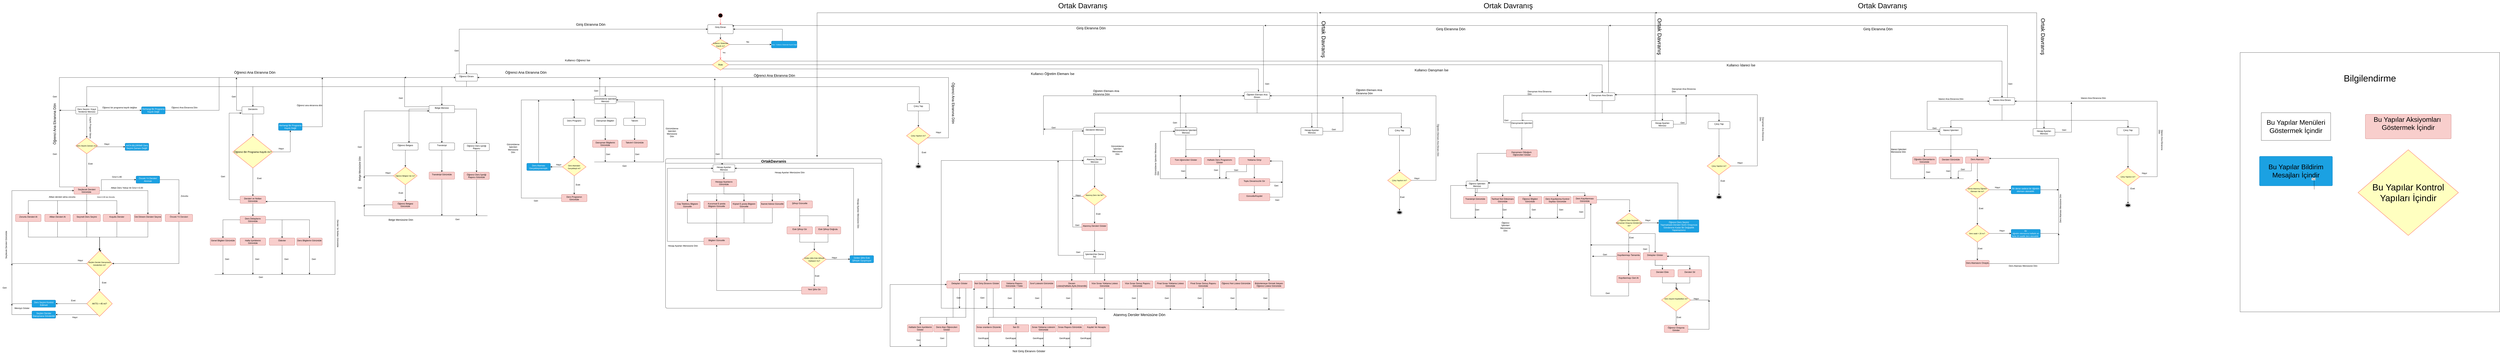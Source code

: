 <mxfile version="24.4.0" type="device">
  <diagram name="Sayfa -1" id="UbSPC4LTvxI3BzkbCOD0">
    <mxGraphModel dx="18480" dy="5593" grid="1" gridSize="10" guides="1" tooltips="1" connect="1" arrows="1" fold="1" page="1" pageScale="1" pageWidth="7500" pageHeight="2500" math="0" shadow="0">
      <root>
        <mxCell id="0" />
        <mxCell id="1" parent="0" />
        <mxCell id="f5FKvHkqm-FWdWSrP2S3-1" value="" style="ellipse;html=1;shape=startState;fillColor=#000000;strokeColor=#ff0000;" parent="1" vertex="1">
          <mxGeometry x="-3144" y="210" width="30" height="30" as="geometry" />
        </mxCell>
        <mxCell id="f5FKvHkqm-FWdWSrP2S3-2" value="" style="edgeStyle=orthogonalEdgeStyle;html=1;verticalAlign=bottom;endArrow=open;endSize=8;strokeColor=#ff0000;rounded=0;entryX=0.5;entryY=0;entryDx=0;entryDy=0;" parent="1" source="f5FKvHkqm-FWdWSrP2S3-1" target="f5FKvHkqm-FWdWSrP2S3-3" edge="1">
          <mxGeometry relative="1" as="geometry">
            <mxPoint x="-3129" y="325" as="targetPoint" />
            <Array as="points" />
          </mxGeometry>
        </mxCell>
        <mxCell id="f5FKvHkqm-FWdWSrP2S3-3" value="Giriş Ekran" style="html=1;align=center;verticalAlign=top;rounded=1;absoluteArcSize=1;arcSize=10;dashed=0;whiteSpace=wrap;" parent="1" vertex="1">
          <mxGeometry x="-3199" y="275" width="140" height="50" as="geometry" />
        </mxCell>
        <mxCell id="f5FKvHkqm-FWdWSrP2S3-4" value="" style="edgeStyle=orthogonalEdgeStyle;rounded=0;orthogonalLoop=1;jettySize=auto;html=1;" parent="1" source="f5FKvHkqm-FWdWSrP2S3-10" target="f5FKvHkqm-FWdWSrP2S3-52" edge="1">
          <mxGeometry relative="1" as="geometry">
            <Array as="points">
              <mxPoint x="-4520" y="615" />
              <mxPoint x="-5690" y="615" />
            </Array>
          </mxGeometry>
        </mxCell>
        <mxCell id="f5FKvHkqm-FWdWSrP2S3-5" value="" style="edgeStyle=orthogonalEdgeStyle;rounded=0;orthogonalLoop=1;jettySize=auto;html=1;" parent="1" source="f5FKvHkqm-FWdWSrP2S3-10" target="f5FKvHkqm-FWdWSrP2S3-56" edge="1">
          <mxGeometry relative="1" as="geometry">
            <Array as="points">
              <mxPoint x="-4520" y="615" />
              <mxPoint x="-6600" y="615" />
            </Array>
          </mxGeometry>
        </mxCell>
        <mxCell id="f5FKvHkqm-FWdWSrP2S3-6" style="edgeStyle=orthogonalEdgeStyle;rounded=0;orthogonalLoop=1;jettySize=auto;html=1;entryX=0.5;entryY=0;entryDx=0;entryDy=0;" parent="1" source="f5FKvHkqm-FWdWSrP2S3-10" target="f5FKvHkqm-FWdWSrP2S3-43" edge="1">
          <mxGeometry relative="1" as="geometry">
            <mxPoint x="-4520.0" y="615" as="targetPoint" />
            <Array as="points">
              <mxPoint x="-4520" y="615" />
              <mxPoint x="-4655" y="615" />
            </Array>
          </mxGeometry>
        </mxCell>
        <mxCell id="f5FKvHkqm-FWdWSrP2S3-7" style="edgeStyle=orthogonalEdgeStyle;rounded=0;orthogonalLoop=1;jettySize=auto;html=1;" parent="1" source="f5FKvHkqm-FWdWSrP2S3-10" target="f5FKvHkqm-FWdWSrP2S3-47" edge="1">
          <mxGeometry relative="1" as="geometry">
            <Array as="points">
              <mxPoint x="-4520" y="615" />
              <mxPoint x="-3760" y="615" />
            </Array>
          </mxGeometry>
        </mxCell>
        <mxCell id="f5FKvHkqm-FWdWSrP2S3-8" style="edgeStyle=orthogonalEdgeStyle;rounded=0;orthogonalLoop=1;jettySize=auto;html=1;" parent="1" source="f5FKvHkqm-FWdWSrP2S3-10" target="f5FKvHkqm-FWdWSrP2S3-49" edge="1">
          <mxGeometry relative="1" as="geometry">
            <Array as="points">
              <mxPoint x="-4520" y="615" />
              <mxPoint x="-3120" y="615" />
            </Array>
          </mxGeometry>
        </mxCell>
        <mxCell id="f5FKvHkqm-FWdWSrP2S3-9" style="edgeStyle=orthogonalEdgeStyle;rounded=0;orthogonalLoop=1;jettySize=auto;html=1;" parent="1" edge="1">
          <mxGeometry relative="1" as="geometry">
            <Array as="points">
              <mxPoint x="-4520" y="615" />
              <mxPoint x="-2040" y="615" />
            </Array>
            <mxPoint x="-4520" y="585" as="sourcePoint" />
            <mxPoint x="-2040" y="705" as="targetPoint" />
          </mxGeometry>
        </mxCell>
        <mxCell id="dT0ocgfOPuv1c6mbdFqp-12" style="edgeStyle=orthogonalEdgeStyle;rounded=0;orthogonalLoop=1;jettySize=auto;html=1;entryX=0;entryY=0.5;entryDx=0;entryDy=0;" edge="1" parent="1" source="f5FKvHkqm-FWdWSrP2S3-10" target="f5FKvHkqm-FWdWSrP2S3-3">
          <mxGeometry relative="1" as="geometry">
            <Array as="points">
              <mxPoint x="-4560" y="300" />
            </Array>
          </mxGeometry>
        </mxCell>
        <mxCell id="f5FKvHkqm-FWdWSrP2S3-10" value="Öğrenci Ekranı" style="whiteSpace=wrap;html=1;verticalAlign=top;rounded=1;arcSize=10;dashed=0;" parent="1" vertex="1">
          <mxGeometry x="-4580" y="545" width="120" height="40" as="geometry" />
        </mxCell>
        <mxCell id="f5FKvHkqm-FWdWSrP2S3-11" style="edgeStyle=orthogonalEdgeStyle;rounded=0;orthogonalLoop=1;jettySize=auto;html=1;" parent="1" source="f5FKvHkqm-FWdWSrP2S3-15" target="f5FKvHkqm-FWdWSrP2S3-251" edge="1">
          <mxGeometry relative="1" as="geometry">
            <Array as="points">
              <mxPoint x="-190" y="760" />
              <mxPoint x="600" y="760" />
            </Array>
          </mxGeometry>
        </mxCell>
        <mxCell id="f5FKvHkqm-FWdWSrP2S3-12" style="edgeStyle=orthogonalEdgeStyle;rounded=0;orthogonalLoop=1;jettySize=auto;html=1;" parent="1" source="f5FKvHkqm-FWdWSrP2S3-15" target="f5FKvHkqm-FWdWSrP2S3-257" edge="1">
          <mxGeometry relative="1" as="geometry">
            <Array as="points">
              <mxPoint x="-190" y="760" />
              <mxPoint x="-580" y="760" />
            </Array>
          </mxGeometry>
        </mxCell>
        <mxCell id="f5FKvHkqm-FWdWSrP2S3-13" style="edgeStyle=orthogonalEdgeStyle;rounded=0;orthogonalLoop=1;jettySize=auto;html=1;" parent="1" source="f5FKvHkqm-FWdWSrP2S3-15" target="f5FKvHkqm-FWdWSrP2S3-249" edge="1">
          <mxGeometry relative="1" as="geometry">
            <Array as="points">
              <mxPoint x="-190" y="760" />
              <mxPoint x="110" y="760" />
            </Array>
          </mxGeometry>
        </mxCell>
        <mxCell id="f5FKvHkqm-FWdWSrP2S3-14" style="edgeStyle=orthogonalEdgeStyle;rounded=0;orthogonalLoop=1;jettySize=auto;html=1;entryX=0.5;entryY=0;entryDx=0;entryDy=0;" parent="1" source="f5FKvHkqm-FWdWSrP2S3-15" target="f5FKvHkqm-FWdWSrP2S3-294" edge="1">
          <mxGeometry relative="1" as="geometry">
            <Array as="points">
              <mxPoint x="-190" y="760" />
              <mxPoint x="-1080" y="760" />
            </Array>
          </mxGeometry>
        </mxCell>
        <mxCell id="dT0ocgfOPuv1c6mbdFqp-15" style="edgeStyle=orthogonalEdgeStyle;rounded=0;orthogonalLoop=1;jettySize=auto;html=1;exitX=0.75;exitY=0;exitDx=0;exitDy=0;entryX=1;entryY=0.25;entryDx=0;entryDy=0;" edge="1" parent="1" source="f5FKvHkqm-FWdWSrP2S3-15" target="f5FKvHkqm-FWdWSrP2S3-3">
          <mxGeometry relative="1" as="geometry">
            <Array as="points">
              <mxPoint x="-155" y="280" />
              <mxPoint x="-3059" y="280" />
            </Array>
          </mxGeometry>
        </mxCell>
        <mxCell id="f5FKvHkqm-FWdWSrP2S3-15" value="Öğretim Elemanı Ana Ekranı" style="html=1;align=center;verticalAlign=top;rounded=1;absoluteArcSize=1;arcSize=10;dashed=0;whiteSpace=wrap;" parent="1" vertex="1">
          <mxGeometry x="-260" y="645" width="140" height="40" as="geometry" />
        </mxCell>
        <mxCell id="f5FKvHkqm-FWdWSrP2S3-16" style="edgeStyle=orthogonalEdgeStyle;rounded=0;orthogonalLoop=1;jettySize=auto;html=1;" parent="1" source="f5FKvHkqm-FWdWSrP2S3-17" edge="1">
          <mxGeometry relative="1" as="geometry">
            <mxPoint x="-5080" y="1105" as="targetPoint" />
            <Array as="points">
              <mxPoint x="-5080" y="1263" />
            </Array>
          </mxGeometry>
        </mxCell>
        <mxCell id="f5FKvHkqm-FWdWSrP2S3-17" value="Öğrenci Belgesi Görüntüle" style="html=1;align=center;verticalAlign=top;rounded=1;absoluteArcSize=1;arcSize=10;dashed=0;whiteSpace=wrap;fillColor=#f8cecc;strokeColor=#b85450;" parent="1" vertex="1">
          <mxGeometry x="-4924.99" y="1243" width="140" height="40" as="geometry" />
        </mxCell>
        <mxCell id="f5FKvHkqm-FWdWSrP2S3-23" style="edgeStyle=orthogonalEdgeStyle;rounded=0;orthogonalLoop=1;jettySize=auto;html=1;entryX=0.5;entryY=0;entryDx=0;entryDy=0;" parent="1" source="f5FKvHkqm-FWdWSrP2S3-28" target="f5FKvHkqm-FWdWSrP2S3-262" edge="1">
          <mxGeometry relative="1" as="geometry">
            <Array as="points">
              <mxPoint x="1700" y="760" />
              <mxPoint x="2340" y="760" />
            </Array>
          </mxGeometry>
        </mxCell>
        <mxCell id="f5FKvHkqm-FWdWSrP2S3-24" style="edgeStyle=orthogonalEdgeStyle;rounded=0;orthogonalLoop=1;jettySize=auto;html=1;entryX=0.5;entryY=0;entryDx=0;entryDy=0;" parent="1" source="f5FKvHkqm-FWdWSrP2S3-28" target="f5FKvHkqm-FWdWSrP2S3-260" edge="1">
          <mxGeometry relative="1" as="geometry">
            <Array as="points">
              <mxPoint x="1700" y="760" />
              <mxPoint x="2030" y="760" />
            </Array>
          </mxGeometry>
        </mxCell>
        <mxCell id="f5FKvHkqm-FWdWSrP2S3-27" style="edgeStyle=orthogonalEdgeStyle;rounded=0;orthogonalLoop=1;jettySize=auto;html=1;" parent="1" source="f5FKvHkqm-FWdWSrP2S3-28" edge="1">
          <mxGeometry relative="1" as="geometry">
            <mxPoint x="1260" y="801" as="targetPoint" />
            <Array as="points">
              <mxPoint x="1700" y="760" />
              <mxPoint x="1261" y="760" />
              <mxPoint x="1261" y="801" />
            </Array>
          </mxGeometry>
        </mxCell>
        <mxCell id="dT0ocgfOPuv1c6mbdFqp-20" style="edgeStyle=orthogonalEdgeStyle;rounded=0;orthogonalLoop=1;jettySize=auto;html=1;exitX=0.75;exitY=0;exitDx=0;exitDy=0;" edge="1" parent="1" source="f5FKvHkqm-FWdWSrP2S3-28">
          <mxGeometry relative="1" as="geometry">
            <mxPoint x="-150" y="280" as="targetPoint" />
            <Array as="points">
              <mxPoint x="1735" y="280" />
            </Array>
          </mxGeometry>
        </mxCell>
        <mxCell id="f5FKvHkqm-FWdWSrP2S3-28" value="Danışman Ana Ekranı" style="html=1;align=center;verticalAlign=top;rounded=1;absoluteArcSize=1;arcSize=10;dashed=0;whiteSpace=wrap;" parent="1" vertex="1">
          <mxGeometry x="1630" y="648.5" width="140" height="43" as="geometry" />
        </mxCell>
        <mxCell id="f5FKvHkqm-FWdWSrP2S3-29" style="edgeStyle=orthogonalEdgeStyle;rounded=0;orthogonalLoop=1;jettySize=auto;html=1;entryX=0.5;entryY=0;entryDx=0;entryDy=0;" parent="1" source="f5FKvHkqm-FWdWSrP2S3-32" target="f5FKvHkqm-FWdWSrP2S3-265" edge="1">
          <mxGeometry relative="1" as="geometry">
            <Array as="points">
              <mxPoint x="3890" y="800" />
              <mxPoint x="4120" y="800" />
            </Array>
          </mxGeometry>
        </mxCell>
        <mxCell id="f5FKvHkqm-FWdWSrP2S3-30" style="edgeStyle=orthogonalEdgeStyle;rounded=0;orthogonalLoop=1;jettySize=auto;html=1;entryX=0.5;entryY=0;entryDx=0;entryDy=0;" parent="1" source="f5FKvHkqm-FWdWSrP2S3-32" target="f5FKvHkqm-FWdWSrP2S3-267" edge="1">
          <mxGeometry relative="1" as="geometry">
            <Array as="points">
              <mxPoint x="3890" y="800" />
              <mxPoint x="4580" y="800" />
            </Array>
          </mxGeometry>
        </mxCell>
        <mxCell id="f5FKvHkqm-FWdWSrP2S3-31" style="edgeStyle=orthogonalEdgeStyle;rounded=0;orthogonalLoop=1;jettySize=auto;html=1;entryX=0.5;entryY=0;entryDx=0;entryDy=0;" parent="1" source="f5FKvHkqm-FWdWSrP2S3-32" target="f5FKvHkqm-FWdWSrP2S3-268" edge="1">
          <mxGeometry relative="1" as="geometry">
            <Array as="points">
              <mxPoint x="3890" y="800" />
              <mxPoint x="3610" y="800" />
            </Array>
          </mxGeometry>
        </mxCell>
        <mxCell id="dT0ocgfOPuv1c6mbdFqp-23" style="edgeStyle=orthogonalEdgeStyle;rounded=0;orthogonalLoop=1;jettySize=auto;html=1;" edge="1" parent="1" source="f5FKvHkqm-FWdWSrP2S3-32">
          <mxGeometry relative="1" as="geometry">
            <mxPoint x="1737.682" y="280" as="targetPoint" />
            <Array as="points">
              <mxPoint x="3920" y="280" />
            </Array>
          </mxGeometry>
        </mxCell>
        <mxCell id="f5FKvHkqm-FWdWSrP2S3-32" value="İdareci Ana Ekranı&lt;div&gt;&lt;br&gt;&lt;/div&gt;" style="html=1;align=center;verticalAlign=top;rounded=1;absoluteArcSize=1;arcSize=10;dashed=0;whiteSpace=wrap;" parent="1" vertex="1">
          <mxGeometry x="3820" y="675" width="140" height="40" as="geometry" />
        </mxCell>
        <mxCell id="f5FKvHkqm-FWdWSrP2S3-33" value="" style="ellipse;html=1;shape=endState;fillColor=strokeColor;" parent="1" vertex="1">
          <mxGeometry x="-2060.13" y="1043" width="30" height="20" as="geometry" />
        </mxCell>
        <mxCell id="f5FKvHkqm-FWdWSrP2S3-35" style="edgeStyle=orthogonalEdgeStyle;rounded=0;orthogonalLoop=1;jettySize=auto;html=1;entryX=1;entryY=0.5;entryDx=0;entryDy=0;" parent="1" source="f5FKvHkqm-FWdWSrP2S3-36" target="f5FKvHkqm-FWdWSrP2S3-3" edge="1">
          <mxGeometry relative="1" as="geometry">
            <mxPoint x="-2790" y="285" as="targetPoint" />
            <Array as="points">
              <mxPoint x="-2790" y="300" />
            </Array>
          </mxGeometry>
        </mxCell>
        <mxCell id="f5FKvHkqm-FWdWSrP2S3-36" value="&lt;span data-sider-select-id=&quot;6f21c08b-1ee0-4d9a-971a-5f069b97619d&quot; style=&quot;text-wrap: nowrap;&quot;&gt;&lt;font data-sider-select-id=&quot;adb5f741-1b5e-4715-a0d9-119e286bbc81&quot; style=&quot;font-size: 8px;&quot;&gt;Hata !&amp;nbsp; Kullanıcı Sistemde Kayıtlı Değil&lt;/font&gt;&lt;/span&gt;" style="html=1;rounded=1;absoluteArcSize=1;arcSize=10;whiteSpace=wrap;fillColor=#1ba1e2;fontColor=#ffffff;strokeColor=#006EAF;" parent="1" vertex="1">
          <mxGeometry x="-2850" y="365" width="140" height="38" as="geometry" />
        </mxCell>
        <mxCell id="f5FKvHkqm-FWdWSrP2S3-37" value="&lt;font data-sider-select-id=&quot;d092bb43-2534-4f56-a5d7-0d986fded775&quot; style=&quot;font-size: 10px;&quot;&gt;Yes&lt;/font&gt;" style="text;html=1;align=center;verticalAlign=middle;resizable=0;points=[];autosize=1;strokeColor=none;fillColor=none;" parent="1" vertex="1">
          <mxGeometry x="-3130" y="413" width="40" height="30" as="geometry" />
        </mxCell>
        <mxCell id="f5FKvHkqm-FWdWSrP2S3-38" value="&lt;span data-sider-select-id=&quot;ffd7aa2f-4a25-4322-89a0-0c4640fc9525&quot; style=&quot;&quot;&gt;&lt;font style=&quot;font-size: 12px;&quot;&gt;No&lt;/font&gt;&lt;/span&gt;" style="text;html=1;align=center;verticalAlign=middle;resizable=0;points=[];autosize=1;strokeColor=none;fillColor=none;" parent="1" vertex="1">
          <mxGeometry x="-3000" y="355" width="40" height="30" as="geometry" />
        </mxCell>
        <mxCell id="f5FKvHkqm-FWdWSrP2S3-39" style="edgeStyle=orthogonalEdgeStyle;rounded=0;orthogonalLoop=1;jettySize=auto;html=1;entryX=0.643;entryY=0;entryDx=0;entryDy=0;entryPerimeter=0;" parent="1" target="f5FKvHkqm-FWdWSrP2S3-163" edge="1">
          <mxGeometry relative="1" as="geometry">
            <mxPoint x="-4655" y="783" as="targetPoint" />
            <mxPoint x="-4725" y="738" as="sourcePoint" />
          </mxGeometry>
        </mxCell>
        <mxCell id="f5FKvHkqm-FWdWSrP2S3-40" style="edgeStyle=orthogonalEdgeStyle;rounded=0;orthogonalLoop=1;jettySize=auto;html=1;" parent="1" source="f5FKvHkqm-FWdWSrP2S3-43" target="f5FKvHkqm-FWdWSrP2S3-165" edge="1">
          <mxGeometry relative="1" as="geometry" />
        </mxCell>
        <mxCell id="f5FKvHkqm-FWdWSrP2S3-41" style="edgeStyle=orthogonalEdgeStyle;rounded=0;orthogonalLoop=1;jettySize=auto;html=1;entryX=0.5;entryY=0;entryDx=0;entryDy=0;" parent="1" source="f5FKvHkqm-FWdWSrP2S3-43" target="f5FKvHkqm-FWdWSrP2S3-167" edge="1">
          <mxGeometry relative="1" as="geometry">
            <mxPoint x="-4495" y="853" as="targetPoint" />
          </mxGeometry>
        </mxCell>
        <mxCell id="f5FKvHkqm-FWdWSrP2S3-42" style="edgeStyle=orthogonalEdgeStyle;rounded=0;orthogonalLoop=1;jettySize=auto;html=1;" parent="1" source="f5FKvHkqm-FWdWSrP2S3-43" edge="1">
          <mxGeometry relative="1" as="geometry">
            <mxPoint x="-4860" y="565" as="targetPoint" />
            <Array as="points">
              <mxPoint x="-4859" y="725" />
            </Array>
          </mxGeometry>
        </mxCell>
        <mxCell id="f5FKvHkqm-FWdWSrP2S3-43" value="Belge Menüsü" style="html=1;align=center;verticalAlign=top;rounded=1;absoluteArcSize=1;arcSize=10;dashed=0;whiteSpace=wrap;" parent="1" vertex="1">
          <mxGeometry x="-4725" y="718" width="140" height="40" as="geometry" />
        </mxCell>
        <mxCell id="f5FKvHkqm-FWdWSrP2S3-44" style="edgeStyle=orthogonalEdgeStyle;rounded=0;orthogonalLoop=1;jettySize=auto;html=1;entryX=0.5;entryY=0;entryDx=0;entryDy=0;" parent="1" source="f5FKvHkqm-FWdWSrP2S3-47" target="f5FKvHkqm-FWdWSrP2S3-181" edge="1">
          <mxGeometry relative="1" as="geometry" />
        </mxCell>
        <mxCell id="f5FKvHkqm-FWdWSrP2S3-45" style="edgeStyle=orthogonalEdgeStyle;rounded=0;orthogonalLoop=1;jettySize=auto;html=1;" parent="1" source="f5FKvHkqm-FWdWSrP2S3-47" target="f5FKvHkqm-FWdWSrP2S3-183" edge="1">
          <mxGeometry relative="1" as="geometry" />
        </mxCell>
        <mxCell id="f5FKvHkqm-FWdWSrP2S3-46" style="edgeStyle=orthogonalEdgeStyle;rounded=0;orthogonalLoop=1;jettySize=auto;html=1;entryX=0.5;entryY=0;entryDx=0;entryDy=0;" parent="1" source="f5FKvHkqm-FWdWSrP2S3-47" target="f5FKvHkqm-FWdWSrP2S3-185" edge="1">
          <mxGeometry relative="1" as="geometry">
            <Array as="points">
              <mxPoint x="-3599" y="698" />
            </Array>
          </mxGeometry>
        </mxCell>
        <mxCell id="f5FKvHkqm-FWdWSrP2S3-47" value="Görüntüleme İşlemleri Menüsü" style="whiteSpace=wrap;html=1;verticalAlign=top;rounded=1;arcSize=10;dashed=0;" parent="1" vertex="1">
          <mxGeometry x="-3820" y="668" width="120" height="40" as="geometry" />
        </mxCell>
        <mxCell id="f5FKvHkqm-FWdWSrP2S3-48" style="edgeStyle=orthogonalEdgeStyle;rounded=0;orthogonalLoop=1;jettySize=auto;html=1;entryX=0.5;entryY=0;entryDx=0;entryDy=0;" parent="1" source="f5FKvHkqm-FWdWSrP2S3-49" target="f5FKvHkqm-FWdWSrP2S3-209" edge="1">
          <mxGeometry relative="1" as="geometry" />
        </mxCell>
        <mxCell id="f5FKvHkqm-FWdWSrP2S3-49" value="Hesap Ayarları Menüsü" style="whiteSpace=wrap;html=1;verticalAlign=top;rounded=1;arcSize=10;dashed=0;" parent="1" vertex="1">
          <mxGeometry x="-3170" y="1043" width="120" height="40" as="geometry" />
        </mxCell>
        <mxCell id="f5FKvHkqm-FWdWSrP2S3-50" style="edgeStyle=orthogonalEdgeStyle;rounded=0;orthogonalLoop=1;jettySize=auto;html=1;entryX=0.5;entryY=0;entryDx=0;entryDy=0;" parent="1" source="f5FKvHkqm-FWdWSrP2S3-52" target="f5FKvHkqm-FWdWSrP2S3-138" edge="1">
          <mxGeometry relative="1" as="geometry" />
        </mxCell>
        <mxCell id="f5FKvHkqm-FWdWSrP2S3-51" style="edgeStyle=orthogonalEdgeStyle;rounded=0;orthogonalLoop=1;jettySize=auto;html=1;" parent="1" source="f5FKvHkqm-FWdWSrP2S3-52" edge="1">
          <mxGeometry relative="1" as="geometry">
            <mxPoint x="-5780" y="565" as="targetPoint" />
          </mxGeometry>
        </mxCell>
        <mxCell id="f5FKvHkqm-FWdWSrP2S3-52" value="Derslerim" style="whiteSpace=wrap;html=1;verticalAlign=top;rounded=1;arcSize=10;dashed=0;" parent="1" vertex="1">
          <mxGeometry x="-5750" y="725" width="120" height="40" as="geometry" />
        </mxCell>
        <mxCell id="f5FKvHkqm-FWdWSrP2S3-53" style="edgeStyle=orthogonalEdgeStyle;rounded=0;orthogonalLoop=1;jettySize=auto;html=1;entryX=0;entryY=0.5;entryDx=0;entryDy=0;exitX=0;exitY=0.5;exitDx=0;exitDy=0;" parent="1" source="f5FKvHkqm-FWdWSrP2S3-56" edge="1">
          <mxGeometry relative="1" as="geometry">
            <mxPoint x="-4580" y="565" as="targetPoint" />
            <mxPoint x="-6340" y="745" as="sourcePoint" />
            <Array as="points">
              <mxPoint x="-6750" y="745" />
              <mxPoint x="-6750" y="565" />
            </Array>
          </mxGeometry>
        </mxCell>
        <mxCell id="f5FKvHkqm-FWdWSrP2S3-54" style="edgeStyle=orthogonalEdgeStyle;rounded=0;orthogonalLoop=1;jettySize=auto;html=1;entryX=0;entryY=0.5;entryDx=0;entryDy=0;" parent="1" source="f5FKvHkqm-FWdWSrP2S3-56" target="f5FKvHkqm-FWdWSrP2S3-83" edge="1">
          <mxGeometry relative="1" as="geometry" />
        </mxCell>
        <mxCell id="f5FKvHkqm-FWdWSrP2S3-55" style="edgeStyle=orthogonalEdgeStyle;rounded=0;orthogonalLoop=1;jettySize=auto;html=1;entryX=0.5;entryY=0;entryDx=0;entryDy=0;" parent="1" source="f5FKvHkqm-FWdWSrP2S3-56" target="f5FKvHkqm-FWdWSrP2S3-116" edge="1">
          <mxGeometry relative="1" as="geometry" />
        </mxCell>
        <mxCell id="f5FKvHkqm-FWdWSrP2S3-56" value="Ders Seçimi / Kayıt Yenileme Menüsü" style="whiteSpace=wrap;html=1;verticalAlign=top;rounded=1;arcSize=10;dashed=0;" parent="1" vertex="1">
          <mxGeometry x="-6660" y="725" width="120" height="40" as="geometry" />
        </mxCell>
        <mxCell id="f5FKvHkqm-FWdWSrP2S3-57" style="edgeStyle=orthogonalEdgeStyle;rounded=0;orthogonalLoop=1;jettySize=auto;html=1;" parent="1" source="f5FKvHkqm-FWdWSrP2S3-58" edge="1">
          <mxGeometry relative="1" as="geometry">
            <mxPoint x="-4655" y="1323" as="targetPoint" />
          </mxGeometry>
        </mxCell>
        <mxCell id="f5FKvHkqm-FWdWSrP2S3-58" value="Transkript Görüntüle" style="html=1;align=center;verticalAlign=top;rounded=1;absoluteArcSize=1;arcSize=10;dashed=0;whiteSpace=wrap;fillColor=#f8cecc;strokeColor=#b85450;" parent="1" vertex="1">
          <mxGeometry x="-4725" y="1083" width="140" height="40" as="geometry" />
        </mxCell>
        <mxCell id="f5FKvHkqm-FWdWSrP2S3-59" style="edgeStyle=orthogonalEdgeStyle;rounded=0;orthogonalLoop=1;jettySize=auto;html=1;" parent="1" source="f5FKvHkqm-FWdWSrP2S3-60" edge="1">
          <mxGeometry relative="1" as="geometry">
            <mxPoint x="-3599.5" y="1028" as="targetPoint" />
          </mxGeometry>
        </mxCell>
        <mxCell id="f5FKvHkqm-FWdWSrP2S3-60" value="Takvim&#39;i Görüntüle" style="html=1;align=center;verticalAlign=top;rounded=1;absoluteArcSize=1;arcSize=10;dashed=0;whiteSpace=wrap;fillColor=#f8cecc;strokeColor=#b85450;" parent="1" vertex="1">
          <mxGeometry x="-3669.5" y="908" width="140" height="40" as="geometry" />
        </mxCell>
        <mxCell id="f5FKvHkqm-FWdWSrP2S3-61" style="edgeStyle=orthogonalEdgeStyle;rounded=0;orthogonalLoop=1;jettySize=auto;html=1;" parent="1" source="f5FKvHkqm-FWdWSrP2S3-62" edge="1">
          <mxGeometry relative="1" as="geometry">
            <mxPoint x="-3760" y="1028" as="targetPoint" />
          </mxGeometry>
        </mxCell>
        <mxCell id="f5FKvHkqm-FWdWSrP2S3-62" value="Danışman Bilgilerini Görüntüle" style="html=1;align=center;verticalAlign=top;rounded=1;absoluteArcSize=1;arcSize=10;dashed=0;whiteSpace=wrap;fillColor=#f8cecc;strokeColor=#b85450;" parent="1" vertex="1">
          <mxGeometry x="-3830" y="908" width="140" height="40" as="geometry" />
        </mxCell>
        <mxCell id="f5FKvHkqm-FWdWSrP2S3-63" style="edgeStyle=orthogonalEdgeStyle;rounded=0;orthogonalLoop=1;jettySize=auto;html=1;" parent="1" source="f5FKvHkqm-FWdWSrP2S3-64" edge="1">
          <mxGeometry relative="1" as="geometry">
            <mxPoint x="-3930" y="688" as="targetPoint" />
            <Array as="points">
              <mxPoint x="-4220" y="1226" />
              <mxPoint x="-4220" y="688" />
              <mxPoint x="-3930" y="688" />
            </Array>
          </mxGeometry>
        </mxCell>
        <mxCell id="f5FKvHkqm-FWdWSrP2S3-64" value="Ders Programın&lt;div&gt;Görüntüle&lt;/div&gt;" style="html=1;align=center;verticalAlign=top;rounded=1;absoluteArcSize=1;arcSize=10;dashed=0;whiteSpace=wrap;fillColor=#f8cecc;strokeColor=#b85450;" parent="1" vertex="1">
          <mxGeometry x="-4000" y="1206" width="140" height="40" as="geometry" />
        </mxCell>
        <mxCell id="f5FKvHkqm-FWdWSrP2S3-65" style="edgeStyle=orthogonalEdgeStyle;rounded=0;orthogonalLoop=1;jettySize=auto;html=1;" parent="1" source="f5FKvHkqm-FWdWSrP2S3-67" target="f5FKvHkqm-FWdWSrP2S3-148" edge="1">
          <mxGeometry relative="1" as="geometry" />
        </mxCell>
        <mxCell id="f5FKvHkqm-FWdWSrP2S3-66" style="edgeStyle=orthogonalEdgeStyle;rounded=0;orthogonalLoop=1;jettySize=auto;html=1;entryX=-0.025;entryY=0.875;entryDx=0;entryDy=0;entryPerimeter=0;" parent="1" source="f5FKvHkqm-FWdWSrP2S3-67" edge="1" target="f5FKvHkqm-FWdWSrP2S3-52">
          <mxGeometry relative="1" as="geometry">
            <mxPoint x="-5760" y="760" as="targetPoint" />
            <Array as="points">
              <mxPoint x="-5820" y="1235" />
              <mxPoint x="-5820" y="760" />
            </Array>
          </mxGeometry>
        </mxCell>
        <mxCell id="f5FKvHkqm-FWdWSrP2S3-67" value="Dersleri ve Notları Görüntüle" style="html=1;align=center;verticalAlign=top;rounded=1;absoluteArcSize=1;arcSize=10;dashed=0;whiteSpace=wrap;fillColor=#f8cecc;strokeColor=#b85450;" parent="1" vertex="1">
          <mxGeometry x="-5760" y="1215" width="140" height="40" as="geometry" />
        </mxCell>
        <mxCell id="f5FKvHkqm-FWdWSrP2S3-68" style="edgeStyle=orthogonalEdgeStyle;rounded=0;orthogonalLoop=1;jettySize=auto;html=1;" parent="1" source="f5FKvHkqm-FWdWSrP2S3-69" edge="1">
          <mxGeometry relative="1" as="geometry">
            <mxPoint x="-5310" y="565" as="targetPoint" />
          </mxGeometry>
        </mxCell>
        <mxCell id="f5FKvHkqm-FWdWSrP2S3-69" value="Herhangi Bir Programa Kayıtlı Değil" style="html=1;rounded=1;absoluteArcSize=1;arcSize=10;whiteSpace=wrap;fillColor=#1ba1e2;strokeColor=#006EAF;fontColor=#ffffff;" parent="1" vertex="1">
          <mxGeometry x="-5550" y="815" width="130" height="40" as="geometry" />
        </mxCell>
        <mxCell id="f5FKvHkqm-FWdWSrP2S3-70" style="edgeStyle=orthogonalEdgeStyle;rounded=0;orthogonalLoop=1;jettySize=auto;html=1;" parent="1" source="f5FKvHkqm-FWdWSrP2S3-77" target="f5FKvHkqm-FWdWSrP2S3-89" edge="1">
          <mxGeometry relative="1" as="geometry">
            <Array as="points">
              <mxPoint x="-6600" y="1240" />
              <mxPoint x="-6760" y="1240" />
            </Array>
          </mxGeometry>
        </mxCell>
        <mxCell id="f5FKvHkqm-FWdWSrP2S3-71" style="edgeStyle=orthogonalEdgeStyle;rounded=0;orthogonalLoop=1;jettySize=auto;html=1;" parent="1" source="f5FKvHkqm-FWdWSrP2S3-77" target="f5FKvHkqm-FWdWSrP2S3-93" edge="1">
          <mxGeometry relative="1" as="geometry" />
        </mxCell>
        <mxCell id="f5FKvHkqm-FWdWSrP2S3-72" style="edgeStyle=orthogonalEdgeStyle;rounded=0;orthogonalLoop=1;jettySize=auto;html=1;" parent="1" source="f5FKvHkqm-FWdWSrP2S3-77" target="f5FKvHkqm-FWdWSrP2S3-91" edge="1">
          <mxGeometry relative="1" as="geometry">
            <Array as="points">
              <mxPoint x="-6600" y="1240" />
              <mxPoint x="-6435" y="1240" />
            </Array>
          </mxGeometry>
        </mxCell>
        <mxCell id="f5FKvHkqm-FWdWSrP2S3-73" style="edgeStyle=orthogonalEdgeStyle;rounded=0;orthogonalLoop=1;jettySize=auto;html=1;entryX=0;entryY=0.5;entryDx=0;entryDy=0;" parent="1" source="f5FKvHkqm-FWdWSrP2S3-77" target="f5FKvHkqm-FWdWSrP2S3-86" edge="1">
          <mxGeometry relative="1" as="geometry">
            <Array as="points">
              <mxPoint x="-6520" y="1185" />
              <mxPoint x="-6520" y="1125" />
            </Array>
          </mxGeometry>
        </mxCell>
        <mxCell id="f5FKvHkqm-FWdWSrP2S3-74" style="edgeStyle=orthogonalEdgeStyle;rounded=0;orthogonalLoop=1;jettySize=auto;html=1;" parent="1" source="f5FKvHkqm-FWdWSrP2S3-77" target="f5FKvHkqm-FWdWSrP2S3-96" edge="1">
          <mxGeometry relative="1" as="geometry" />
        </mxCell>
        <mxCell id="f5FKvHkqm-FWdWSrP2S3-75" style="edgeStyle=orthogonalEdgeStyle;rounded=0;orthogonalLoop=1;jettySize=auto;html=1;" parent="1" source="f5FKvHkqm-FWdWSrP2S3-77" edge="1">
          <mxGeometry relative="1" as="geometry">
            <mxPoint x="-6750" y="745" as="targetPoint" />
            <Array as="points">
              <mxPoint x="-6749" y="1165" />
              <mxPoint x="-6749" y="745" />
            </Array>
          </mxGeometry>
        </mxCell>
        <mxCell id="f5FKvHkqm-FWdWSrP2S3-76" style="edgeStyle=orthogonalEdgeStyle;rounded=0;orthogonalLoop=1;jettySize=auto;html=1;entryX=0.5;entryY=0;entryDx=0;entryDy=0;" parent="1" source="f5FKvHkqm-FWdWSrP2S3-77" target="f5FKvHkqm-FWdWSrP2S3-337" edge="1">
          <mxGeometry relative="1" as="geometry">
            <Array as="points">
              <mxPoint x="-6600" y="1240" />
              <mxPoint x="-6920" y="1240" />
            </Array>
          </mxGeometry>
        </mxCell>
        <mxCell id="f5FKvHkqm-FWdWSrP2S3-77" value="Seçilecek Dersleri Görüntüle&amp;nbsp;" style="html=1;align=center;verticalAlign=top;rounded=1;absoluteArcSize=1;arcSize=10;dashed=0;whiteSpace=wrap;fillColor=#f8cecc;strokeColor=#b85450;" parent="1" vertex="1">
          <mxGeometry x="-6670" y="1165" width="140" height="40" as="geometry" />
        </mxCell>
        <mxCell id="f5FKvHkqm-FWdWSrP2S3-78" value="" style="edgeStyle=orthogonalEdgeStyle;rounded=0;orthogonalLoop=1;jettySize=auto;html=1;" parent="1" source="f5FKvHkqm-FWdWSrP2S3-79" target="f5FKvHkqm-FWdWSrP2S3-230" edge="1">
          <mxGeometry relative="1" as="geometry">
            <Array as="points">
              <mxPoint x="-2045.13" y="813" />
              <mxPoint x="-2045.13" y="813" />
            </Array>
          </mxGeometry>
        </mxCell>
        <mxCell id="f5FKvHkqm-FWdWSrP2S3-79" value="Çıkış Yap" style="whiteSpace=wrap;html=1;verticalAlign=top;rounded=1;arcSize=10;dashed=0;" parent="1" vertex="1">
          <mxGeometry x="-2105.13" y="708" width="120" height="40" as="geometry" />
        </mxCell>
        <mxCell id="f5FKvHkqm-FWdWSrP2S3-80" value="Kayıtlı Program Varsa" style="text;html=1;align=center;verticalAlign=middle;resizable=0;points=[];autosize=1;strokeColor=none;fillColor=none;rotation=90;" parent="1" vertex="1">
          <mxGeometry x="-6650" y="825" width="140" height="30" as="geometry" />
        </mxCell>
        <mxCell id="f5FKvHkqm-FWdWSrP2S3-81" value="Öğrenci bir programa kayıtlı değilse" style="text;html=1;align=center;verticalAlign=middle;resizable=0;points=[];autosize=1;strokeColor=none;fillColor=none;" parent="1" vertex="1">
          <mxGeometry x="-6525" y="715" width="210" height="30" as="geometry" />
        </mxCell>
        <mxCell id="f5FKvHkqm-FWdWSrP2S3-82" style="edgeStyle=orthogonalEdgeStyle;rounded=0;orthogonalLoop=1;jettySize=auto;html=1;" parent="1" source="f5FKvHkqm-FWdWSrP2S3-83" edge="1">
          <mxGeometry relative="1" as="geometry">
            <mxPoint x="-4580" y="565" as="targetPoint" />
            <Array as="points">
              <mxPoint x="-5875" y="565" />
            </Array>
          </mxGeometry>
        </mxCell>
        <mxCell id="f5FKvHkqm-FWdWSrP2S3-83" value="Herhangi Bir Programa Kayıtlı Değil" style="html=1;rounded=1;absoluteArcSize=1;arcSize=10;whiteSpace=wrap;fillColor=#1ba1e2;strokeColor=#006EAF;fontColor=#ffffff;" parent="1" vertex="1">
          <mxGeometry x="-6300" y="725" width="130" height="40" as="geometry" />
        </mxCell>
        <mxCell id="f5FKvHkqm-FWdWSrP2S3-84" value="Gno&amp;lt;1.80" style="text;html=1;align=center;verticalAlign=middle;resizable=0;points=[];autosize=1;strokeColor=none;fillColor=none;" parent="1" vertex="1">
          <mxGeometry x="-6475" y="1095" width="80" height="30" as="geometry" />
        </mxCell>
        <mxCell id="f5FKvHkqm-FWdWSrP2S3-85" style="edgeStyle=orthogonalEdgeStyle;rounded=0;orthogonalLoop=1;jettySize=auto;html=1;entryX=0.5;entryY=0;entryDx=0;entryDy=0;" parent="1" source="f5FKvHkqm-FWdWSrP2S3-86" target="f5FKvHkqm-FWdWSrP2S3-121" edge="1">
          <mxGeometry relative="1" as="geometry" />
        </mxCell>
        <mxCell id="f5FKvHkqm-FWdWSrP2S3-86" value="Önceki Yıl Dersleri Alınmalı" style="html=1;rounded=1;absoluteArcSize=1;arcSize=10;whiteSpace=wrap;fillColor=#1ba1e2;strokeColor=#006EAF;fontColor=#ffffff;" parent="1" vertex="1">
          <mxGeometry x="-6330" y="1105" width="130" height="40" as="geometry" />
        </mxCell>
        <mxCell id="f5FKvHkqm-FWdWSrP2S3-87" value="Alttan dersleri alma zorunlu" style="text;html=1;align=center;verticalAlign=middle;resizable=0;points=[];autosize=1;strokeColor=none;fillColor=none;" parent="1" vertex="1">
          <mxGeometry x="-6820" y="1205" width="170" height="30" as="geometry" />
        </mxCell>
        <mxCell id="f5FKvHkqm-FWdWSrP2S3-88" style="edgeStyle=orthogonalEdgeStyle;rounded=0;orthogonalLoop=1;jettySize=auto;html=1;entryX=0.5;entryY=0;entryDx=0;entryDy=0;" parent="1" source="f5FKvHkqm-FWdWSrP2S3-89" edge="1">
          <mxGeometry relative="1" as="geometry">
            <Array as="points">
              <mxPoint x="-6760" y="1440" />
              <mxPoint x="-6530" y="1440" />
            </Array>
            <mxPoint x="-6530" y="1515" as="targetPoint" />
          </mxGeometry>
        </mxCell>
        <mxCell id="f5FKvHkqm-FWdWSrP2S3-89" value="Alltan Dersleri Al" style="html=1;align=center;verticalAlign=top;rounded=1;absoluteArcSize=1;arcSize=10;dashed=0;whiteSpace=wrap;fillColor=#f8cecc;strokeColor=#b85450;" parent="1" vertex="1">
          <mxGeometry x="-6830" y="1315" width="140" height="40" as="geometry" />
        </mxCell>
        <mxCell id="f5FKvHkqm-FWdWSrP2S3-90" style="edgeStyle=orthogonalEdgeStyle;rounded=0;orthogonalLoop=1;jettySize=auto;html=1;entryX=0.5;entryY=0;entryDx=0;entryDy=0;" parent="1" source="f5FKvHkqm-FWdWSrP2S3-91" edge="1">
          <mxGeometry relative="1" as="geometry">
            <mxPoint x="-6530" y="1515" as="targetPoint" />
            <Array as="points">
              <mxPoint x="-6435" y="1440" />
              <mxPoint x="-6529" y="1440" />
              <mxPoint x="-6529" y="1515" />
            </Array>
          </mxGeometry>
        </mxCell>
        <mxCell id="f5FKvHkqm-FWdWSrP2S3-91" value="&lt;div data-sider-select-id=&quot;84483e46-2456-44e6-a681-b8dce48a3466&quot; style=&quot;&quot;&gt;Koşullu Dersler&lt;/div&gt;" style="html=1;align=center;verticalAlign=top;rounded=1;absoluteArcSize=1;arcSize=10;dashed=0;whiteSpace=wrap;fillColor=#f8cecc;strokeColor=#b85450;" parent="1" vertex="1">
          <mxGeometry x="-6510" y="1315" width="150" height="40" as="geometry" />
        </mxCell>
        <mxCell id="f5FKvHkqm-FWdWSrP2S3-92" style="edgeStyle=orthogonalEdgeStyle;rounded=0;orthogonalLoop=1;jettySize=auto;html=1;" parent="1" source="f5FKvHkqm-FWdWSrP2S3-93" edge="1">
          <mxGeometry relative="1" as="geometry">
            <mxPoint x="-6530" y="1515" as="targetPoint" />
            <Array as="points">
              <mxPoint x="-6600" y="1440" />
              <mxPoint x="-6530" y="1440" />
            </Array>
          </mxGeometry>
        </mxCell>
        <mxCell id="f5FKvHkqm-FWdWSrP2S3-93" value="&lt;div data-sider-select-id=&quot;4ff2cb0c-740a-40d9-b887-eb3f0265e049&quot;&gt;Seçmeli Ders Seçimi&lt;/div&gt;" style="html=1;align=center;verticalAlign=top;rounded=1;absoluteArcSize=1;arcSize=10;dashed=0;whiteSpace=wrap;fillColor=#f8cecc;strokeColor=#b85450;" parent="1" vertex="1">
          <mxGeometry x="-6675" y="1315" width="150" height="40" as="geometry" />
        </mxCell>
        <mxCell id="f5FKvHkqm-FWdWSrP2S3-94" value="&lt;span data-sider-select-id=&quot;d300b96c-ef65-47a0-be22-939e3653dd04&quot; style=&quot;font-size: 10px; text-align: justify;&quot;&gt;Gno&amp;lt;2.00 ise Zorunlu&lt;/span&gt;" style="text;html=1;align=center;verticalAlign=middle;resizable=0;points=[];autosize=1;strokeColor=none;fillColor=none;" parent="1" vertex="1">
          <mxGeometry x="-6555" y="1205" width="120" height="30" as="geometry" />
        </mxCell>
        <mxCell id="f5FKvHkqm-FWdWSrP2S3-95" style="edgeStyle=orthogonalEdgeStyle;rounded=0;orthogonalLoop=1;jettySize=auto;html=1;" parent="1" source="f5FKvHkqm-FWdWSrP2S3-96" edge="1">
          <mxGeometry relative="1" as="geometry">
            <mxPoint x="-6530" y="1515" as="targetPoint" />
            <Array as="points">
              <mxPoint x="-6265" y="1440" />
              <mxPoint x="-6529" y="1440" />
              <mxPoint x="-6529" y="1515" />
            </Array>
          </mxGeometry>
        </mxCell>
        <mxCell id="f5FKvHkqm-FWdWSrP2S3-96" value="&lt;div data-sider-select-id=&quot;84483e46-2456-44e6-a681-b8dce48a3466&quot; style=&quot;&quot;&gt;Üst Dönem Dersleri Seçme&lt;/div&gt;" style="html=1;align=center;verticalAlign=top;rounded=1;absoluteArcSize=1;arcSize=10;dashed=0;whiteSpace=wrap;fillColor=#f8cecc;strokeColor=#b85450;" parent="1" vertex="1">
          <mxGeometry x="-6340" y="1315" width="150" height="40" as="geometry" />
        </mxCell>
        <mxCell id="f5FKvHkqm-FWdWSrP2S3-97" value="Alttan Ders Yoksa Ve Gno=&amp;gt;3.00" style="text;html=1;align=center;verticalAlign=middle;resizable=0;points=[];autosize=1;strokeColor=none;fillColor=none;" parent="1" vertex="1">
          <mxGeometry x="-6480" y="1155" width="200" height="30" as="geometry" />
        </mxCell>
        <mxCell id="f5FKvHkqm-FWdWSrP2S3-98" style="edgeStyle=orthogonalEdgeStyle;rounded=0;orthogonalLoop=1;jettySize=auto;html=1;exitX=0;exitY=0.5;exitDx=0;exitDy=0;" parent="1" source="f5FKvHkqm-FWdWSrP2S3-99" edge="1">
          <mxGeometry relative="1" as="geometry">
            <mxPoint x="-7010" y="1585" as="targetPoint" />
          </mxGeometry>
        </mxCell>
        <mxCell id="f5FKvHkqm-FWdWSrP2S3-99" value="Ders Seçimi Kontrol Edilmeli" style="html=1;rounded=1;absoluteArcSize=1;arcSize=10;whiteSpace=wrap;fillColor=#1ba1e2;strokeColor=#006EAF;fontColor=#ffffff;" parent="1" vertex="1">
          <mxGeometry x="-6900" y="1785" width="130" height="40" as="geometry" />
        </mxCell>
        <mxCell id="f5FKvHkqm-FWdWSrP2S3-100" value="Geri" style="text;html=1;align=center;verticalAlign=middle;resizable=0;points=[];autosize=1;strokeColor=none;fillColor=none;" parent="1" vertex="1">
          <mxGeometry x="-6800" y="655" width="50" height="30" as="geometry" />
        </mxCell>
        <mxCell id="f5FKvHkqm-FWdWSrP2S3-101" value="&lt;font data-sider-select-id=&quot;1cc78314-6cfd-4c71-9566-9b67fd5dcb45&quot; style=&quot;font-size: 15px;&quot;&gt;Kullanıcı Öğrenci İse&amp;nbsp;&lt;/font&gt;" style="text;html=1;align=center;verticalAlign=middle;resizable=0;points=[];autosize=1;strokeColor=none;fillColor=none;" parent="1" vertex="1">
          <mxGeometry x="-3995" y="455" width="170" height="30" as="geometry" />
        </mxCell>
        <mxCell id="f5FKvHkqm-FWdWSrP2S3-102" value="" style="edgeStyle=orthogonalEdgeStyle;html=1;align=left;verticalAlign=top;endArrow=open;endSize=8;strokeColor=#ff0000;rounded=0;entryX=0.5;entryY=0;entryDx=0;entryDy=0;" parent="1" target="f5FKvHkqm-FWdWSrP2S3-110" edge="1">
          <mxGeometry x="-1" relative="1" as="geometry">
            <mxPoint x="-3129" y="445" as="targetPoint" />
            <mxPoint x="-3128.742" y="403.001" as="sourcePoint" />
            <Array as="points">
              <mxPoint x="-3129" y="445" />
            </Array>
            <mxPoint as="offset" />
          </mxGeometry>
        </mxCell>
        <mxCell id="f5FKvHkqm-FWdWSrP2S3-103" value="" style="edgeStyle=orthogonalEdgeStyle;rounded=0;orthogonalLoop=1;jettySize=auto;html=1;exitX=0.5;exitY=1;exitDx=0;exitDy=0;" parent="1" source="f5FKvHkqm-FWdWSrP2S3-3" target="f5FKvHkqm-FWdWSrP2S3-105" edge="1">
          <mxGeometry relative="1" as="geometry">
            <Array as="points" />
            <mxPoint x="-3129" y="325" as="sourcePoint" />
            <mxPoint x="-2191" y="545" as="targetPoint" />
          </mxGeometry>
        </mxCell>
        <mxCell id="f5FKvHkqm-FWdWSrP2S3-104" style="edgeStyle=orthogonalEdgeStyle;rounded=0;orthogonalLoop=1;jettySize=auto;html=1;entryX=0;entryY=0.5;entryDx=0;entryDy=0;" parent="1" source="f5FKvHkqm-FWdWSrP2S3-105" target="f5FKvHkqm-FWdWSrP2S3-36" edge="1">
          <mxGeometry relative="1" as="geometry">
            <Array as="points">
              <mxPoint x="-2860" y="384" />
            </Array>
          </mxGeometry>
        </mxCell>
        <mxCell id="f5FKvHkqm-FWdWSrP2S3-105" value="&lt;font style=&quot;font-size: 10px;&quot;&gt;Kullanıcı Sistemde Kayıtlı mı?&lt;/font&gt;" style="rhombus;whiteSpace=wrap;html=1;fontColor=#000000;fillColor=#ffffc0;strokeColor=#ff0000;" parent="1" vertex="1">
          <mxGeometry x="-3178.5" y="355" width="99" height="58" as="geometry" />
        </mxCell>
        <mxCell id="f5FKvHkqm-FWdWSrP2S3-106" style="edgeStyle=orthogonalEdgeStyle;rounded=0;orthogonalLoop=1;jettySize=auto;html=1;entryX=0.5;entryY=0;entryDx=0;entryDy=0;" parent="1" source="f5FKvHkqm-FWdWSrP2S3-110" target="f5FKvHkqm-FWdWSrP2S3-10" edge="1">
          <mxGeometry relative="1" as="geometry" />
        </mxCell>
        <mxCell id="f5FKvHkqm-FWdWSrP2S3-107" style="edgeStyle=orthogonalEdgeStyle;rounded=0;orthogonalLoop=1;jettySize=auto;html=1;entryX=0.554;entryY=-0.07;entryDx=0;entryDy=0;entryPerimeter=0;" parent="1" target="f5FKvHkqm-FWdWSrP2S3-15" edge="1">
          <mxGeometry relative="1" as="geometry">
            <mxPoint x="-790" y="665" as="targetPoint" />
            <Array as="points">
              <mxPoint x="-182" y="518" />
            </Array>
            <mxPoint x="-3130.0" y="518" as="sourcePoint" />
          </mxGeometry>
        </mxCell>
        <mxCell id="f5FKvHkqm-FWdWSrP2S3-108" style="edgeStyle=orthogonalEdgeStyle;rounded=0;orthogonalLoop=1;jettySize=auto;html=1;entryX=0.5;entryY=0;entryDx=0;entryDy=0;" parent="1" source="f5FKvHkqm-FWdWSrP2S3-110" target="f5FKvHkqm-FWdWSrP2S3-28" edge="1">
          <mxGeometry relative="1" as="geometry" />
        </mxCell>
        <mxCell id="f5FKvHkqm-FWdWSrP2S3-109" style="edgeStyle=orthogonalEdgeStyle;rounded=0;orthogonalLoop=1;jettySize=auto;html=1;entryX=0.5;entryY=0;entryDx=0;entryDy=0;" parent="1" source="f5FKvHkqm-FWdWSrP2S3-110" target="f5FKvHkqm-FWdWSrP2S3-32" edge="1">
          <mxGeometry relative="1" as="geometry">
            <Array as="points">
              <mxPoint x="3890" y="475" />
            </Array>
          </mxGeometry>
        </mxCell>
        <mxCell id="f5FKvHkqm-FWdWSrP2S3-110" value="Role" style="rhombus;whiteSpace=wrap;html=1;fontColor=#000000;fillColor=#ffffc0;strokeColor=#ff0000;" parent="1" vertex="1">
          <mxGeometry x="-3173.5" y="465" width="89" height="60" as="geometry" />
        </mxCell>
        <mxCell id="f5FKvHkqm-FWdWSrP2S3-111" value="&lt;font data-sider-select-id=&quot;3cdd4399-2b49-4ecd-b7a4-ae1072c389da&quot; style=&quot;font-size: 18px;&quot;&gt;Kullanıcı Öğretim Elemanı İse&lt;/font&gt;" style="text;html=1;align=center;verticalAlign=middle;resizable=0;points=[];autosize=1;strokeColor=none;fillColor=none;" parent="1" vertex="1">
          <mxGeometry x="-1440" y="525" width="260" height="40" as="geometry" />
        </mxCell>
        <mxCell id="f5FKvHkqm-FWdWSrP2S3-112" value="OrtakDavranis" style="swimlane;fontStyle=1;align=center;verticalAlign=middle;startSize=25;container=0;collapsible=0;rounded=1;arcSize=14;dropTarget=0;fontSize=20;" parent="1" vertex="1">
          <mxGeometry x="-3430" y="1010" width="1185" height="820" as="geometry" />
        </mxCell>
        <mxCell id="f5FKvHkqm-FWdWSrP2S3-113" value="Öğrenci Ana Ekranına Dön" style="text;html=1;align=center;verticalAlign=middle;resizable=0;points=[];autosize=1;strokeColor=none;fillColor=none;" parent="1" vertex="1">
          <mxGeometry x="-6150" y="715" width="170" height="30" as="geometry" />
        </mxCell>
        <mxCell id="f5FKvHkqm-FWdWSrP2S3-114" style="edgeStyle=orthogonalEdgeStyle;rounded=0;orthogonalLoop=1;jettySize=auto;html=1;entryX=0.5;entryY=0;entryDx=0;entryDy=0;" parent="1" source="f5FKvHkqm-FWdWSrP2S3-116" target="f5FKvHkqm-FWdWSrP2S3-77" edge="1">
          <mxGeometry relative="1" as="geometry" />
        </mxCell>
        <mxCell id="f5FKvHkqm-FWdWSrP2S3-115" style="edgeStyle=orthogonalEdgeStyle;rounded=0;orthogonalLoop=1;jettySize=auto;html=1;" parent="1" source="f5FKvHkqm-FWdWSrP2S3-116" target="f5FKvHkqm-FWdWSrP2S3-118" edge="1">
          <mxGeometry relative="1" as="geometry">
            <Array as="points">
              <mxPoint x="-6500" y="945" />
              <mxPoint x="-6500" y="945" />
            </Array>
          </mxGeometry>
        </mxCell>
        <mxCell id="f5FKvHkqm-FWdWSrP2S3-116" value="&lt;font data-sider-select-id=&quot;c8e989de-6e28-427a-bb97-aff3df588ef3&quot; style=&quot;font-size: 10px;&quot;&gt;Ders Seçimi Zamanı mı?&lt;/font&gt;" style="rhombus;whiteSpace=wrap;html=1;fontColor=#000000;fillColor=#ffffc0;strokeColor=#ff0000;" parent="1" vertex="1">
          <mxGeometry x="-6659.75" y="895" width="119.5" height="88" as="geometry" />
        </mxCell>
        <mxCell id="f5FKvHkqm-FWdWSrP2S3-117" value="Evet" style="text;html=1;align=center;verticalAlign=middle;resizable=0;points=[];autosize=1;strokeColor=none;fillColor=none;" parent="1" vertex="1">
          <mxGeometry x="-6605" y="1023" width="50" height="30" as="geometry" />
        </mxCell>
        <mxCell id="f5FKvHkqm-FWdWSrP2S3-118" value="HATA BİLDİRİMİ! Ders Seçimi Zamanı Değil!" style="html=1;rounded=1;absoluteArcSize=1;arcSize=10;whiteSpace=wrap;fillColor=#1ba1e2;strokeColor=#006EAF;fontColor=#ffffff;" parent="1" vertex="1">
          <mxGeometry x="-6390" y="925" width="130" height="40" as="geometry" />
        </mxCell>
        <mxCell id="f5FKvHkqm-FWdWSrP2S3-119" value="Hayır" style="text;html=1;align=center;verticalAlign=middle;resizable=0;points=[];autosize=1;strokeColor=none;fillColor=none;" parent="1" vertex="1">
          <mxGeometry x="-6515" y="915" width="50" height="30" as="geometry" />
        </mxCell>
        <mxCell id="f5FKvHkqm-FWdWSrP2S3-120" style="edgeStyle=orthogonalEdgeStyle;rounded=0;orthogonalLoop=1;jettySize=auto;html=1;entryX=1;entryY=0.5;entryDx=0;entryDy=0;" parent="1" source="f5FKvHkqm-FWdWSrP2S3-121" target="f5FKvHkqm-FWdWSrP2S3-125" edge="1">
          <mxGeometry relative="1" as="geometry">
            <Array as="points">
              <mxPoint x="-6095" y="1585" />
            </Array>
          </mxGeometry>
        </mxCell>
        <mxCell id="f5FKvHkqm-FWdWSrP2S3-121" value="&lt;div data-sider-select-id=&quot;84483e46-2456-44e6-a681-b8dce48a3466&quot; style=&quot;&quot;&gt;&lt;span data-sider-select-id=&quot;77f55762-5c15-4ae8-b55c-a57af7bca900&quot; style=&quot;&quot;&gt;&lt;font color=&quot;#121212&quot;&gt;Önceki Yıl Dersleri&lt;/font&gt;&lt;/span&gt;&lt;br&gt;&lt;/div&gt;" style="html=1;align=center;verticalAlign=top;rounded=1;absoluteArcSize=1;arcSize=10;dashed=0;whiteSpace=wrap;fillColor=#f8cecc;strokeColor=#b85450;" parent="1" vertex="1">
          <mxGeometry x="-6170" y="1315" width="150" height="40" as="geometry" />
        </mxCell>
        <mxCell id="f5FKvHkqm-FWdWSrP2S3-122" value="Zorunlu" style="text;html=1;align=center;verticalAlign=middle;resizable=0;points=[];autosize=1;strokeColor=none;fillColor=none;" parent="1" vertex="1">
          <mxGeometry x="-6095" y="1200" width="60" height="30" as="geometry" />
        </mxCell>
        <mxCell id="f5FKvHkqm-FWdWSrP2S3-123" value="" style="edgeStyle=orthogonalEdgeStyle;rounded=0;orthogonalLoop=1;jettySize=auto;html=1;" parent="1" source="f5FKvHkqm-FWdWSrP2S3-125" edge="1">
          <mxGeometry relative="1" as="geometry">
            <mxPoint x="-6530" y="1735" as="targetPoint" />
          </mxGeometry>
        </mxCell>
        <mxCell id="f5FKvHkqm-FWdWSrP2S3-124" style="edgeStyle=orthogonalEdgeStyle;rounded=0;orthogonalLoop=1;jettySize=auto;html=1;entryX=0;entryY=0.5;entryDx=0;entryDy=0;" parent="1" source="f5FKvHkqm-FWdWSrP2S3-125" target="f5FKvHkqm-FWdWSrP2S3-77" edge="1">
          <mxGeometry relative="1" as="geometry">
            <mxPoint x="-7010" y="1145" as="targetPoint" />
            <Array as="points">
              <mxPoint x="-7010" y="1585" />
              <mxPoint x="-7010" y="1185" />
            </Array>
          </mxGeometry>
        </mxCell>
        <mxCell id="f5FKvHkqm-FWdWSrP2S3-125" value="&lt;span data-sider-select-id=&quot;ac28560a-ffd9-4517-845f-252667711be9&quot; style=&quot;font-size: 10px;&quot;&gt;Seçilen Dersler Danışmana Gönderilsin mi?&lt;/span&gt;" style="rhombus;whiteSpace=wrap;html=1;fontColor=#000000;fillColor=#ffffc0;strokeColor=#ff0000;" parent="1" vertex="1">
          <mxGeometry x="-6600" y="1515" width="140" height="140" as="geometry" />
        </mxCell>
        <mxCell id="f5FKvHkqm-FWdWSrP2S3-126" value="Evet" style="text;html=1;align=center;verticalAlign=middle;resizable=0;points=[];autosize=1;strokeColor=none;fillColor=none;" parent="1" vertex="1">
          <mxGeometry x="-6530" y="1675" width="50" height="30" as="geometry" />
        </mxCell>
        <mxCell id="f5FKvHkqm-FWdWSrP2S3-127" value="Hayır" style="text;html=1;align=center;verticalAlign=middle;resizable=0;points=[];autosize=1;strokeColor=none;fillColor=none;" parent="1" vertex="1">
          <mxGeometry x="-6660" y="1553" width="50" height="30" as="geometry" />
        </mxCell>
        <mxCell id="f5FKvHkqm-FWdWSrP2S3-128" style="edgeStyle=orthogonalEdgeStyle;rounded=0;orthogonalLoop=1;jettySize=auto;html=1;" parent="1" source="f5FKvHkqm-FWdWSrP2S3-130" edge="1">
          <mxGeometry relative="1" as="geometry">
            <mxPoint x="-6770" y="1805" as="targetPoint" />
          </mxGeometry>
        </mxCell>
        <mxCell id="f5FKvHkqm-FWdWSrP2S3-129" style="edgeStyle=orthogonalEdgeStyle;rounded=0;orthogonalLoop=1;jettySize=auto;html=1;entryX=1;entryY=0.5;entryDx=0;entryDy=0;" parent="1" source="f5FKvHkqm-FWdWSrP2S3-130" target="f5FKvHkqm-FWdWSrP2S3-133" edge="1">
          <mxGeometry relative="1" as="geometry">
            <Array as="points">
              <mxPoint x="-6640" y="1865" />
              <mxPoint x="-6640" y="1865" />
            </Array>
          </mxGeometry>
        </mxCell>
        <mxCell id="f5FKvHkqm-FWdWSrP2S3-130" value="&lt;span data-sider-select-id=&quot;c9b3df54-9bd8-4e8e-9101-f375ca689117&quot; style=&quot;text-wrap: nowrap;&quot;&gt;AKTS &amp;gt; 45 mi?&lt;/span&gt;" style="rhombus;whiteSpace=wrap;html=1;fontColor=#000000;fillColor=#ffffc0;strokeColor=#ff0000;" parent="1" vertex="1">
          <mxGeometry x="-6600" y="1735" width="140" height="140" as="geometry" />
        </mxCell>
        <mxCell id="f5FKvHkqm-FWdWSrP2S3-131" value="Evet" style="text;html=1;align=center;verticalAlign=middle;resizable=0;points=[];autosize=1;strokeColor=none;fillColor=none;" parent="1" vertex="1">
          <mxGeometry x="-6699.5" y="1773" width="50" height="30" as="geometry" />
        </mxCell>
        <mxCell id="f5FKvHkqm-FWdWSrP2S3-132" style="edgeStyle=orthogonalEdgeStyle;rounded=0;orthogonalLoop=1;jettySize=auto;html=1;" parent="1" source="f5FKvHkqm-FWdWSrP2S3-133" edge="1">
          <mxGeometry relative="1" as="geometry">
            <mxPoint x="-7010" y="1805" as="targetPoint" />
            <Array as="points">
              <mxPoint x="-7010" y="1865" />
              <mxPoint x="-7010" y="1815" />
            </Array>
          </mxGeometry>
        </mxCell>
        <mxCell id="f5FKvHkqm-FWdWSrP2S3-133" value="Seçilen Dersler Danışmana Gönderildi" style="html=1;rounded=1;absoluteArcSize=1;arcSize=10;whiteSpace=wrap;fillColor=#1ba1e2;strokeColor=#006EAF;fontColor=#ffffff;" parent="1" vertex="1">
          <mxGeometry x="-6900" y="1845" width="130" height="40" as="geometry" />
        </mxCell>
        <mxCell id="f5FKvHkqm-FWdWSrP2S3-134" value="Hayır" style="text;html=1;align=center;verticalAlign=middle;resizable=0;points=[];autosize=1;strokeColor=none;fillColor=none;" parent="1" vertex="1">
          <mxGeometry x="-6690" y="1865" width="50" height="30" as="geometry" />
        </mxCell>
        <mxCell id="f5FKvHkqm-FWdWSrP2S3-135" value="Menüyü Göster" style="text;html=1;align=center;verticalAlign=middle;resizable=0;points=[];autosize=1;strokeColor=none;fillColor=none;" parent="1" vertex="1">
          <mxGeometry x="-7010" y="1815" width="110" height="30" as="geometry" />
        </mxCell>
        <mxCell id="f5FKvHkqm-FWdWSrP2S3-136" style="edgeStyle=orthogonalEdgeStyle;rounded=0;orthogonalLoop=1;jettySize=auto;html=1;" parent="1" source="f5FKvHkqm-FWdWSrP2S3-138" target="f5FKvHkqm-FWdWSrP2S3-69" edge="1">
          <mxGeometry relative="1" as="geometry" />
        </mxCell>
        <mxCell id="f5FKvHkqm-FWdWSrP2S3-137" style="edgeStyle=orthogonalEdgeStyle;rounded=0;orthogonalLoop=1;jettySize=auto;html=1;entryX=0.5;entryY=0;entryDx=0;entryDy=0;" parent="1" source="f5FKvHkqm-FWdWSrP2S3-138" target="f5FKvHkqm-FWdWSrP2S3-67" edge="1">
          <mxGeometry relative="1" as="geometry" />
        </mxCell>
        <mxCell id="f5FKvHkqm-FWdWSrP2S3-138" value="&lt;span data-sider-select-id=&quot;c9b3df54-9bd8-4e8e-9101-f375ca689117&quot; style=&quot;text-wrap: nowrap;&quot;&gt;&lt;font data-sider-select-id=&quot;7a510392-38f2-43ba-bfcd-f93132c9f3cc&quot; style=&quot;font-size: 14px;&quot;&gt;Öğrenci Bir Programa Kayıtlı mı?&lt;/font&gt;&lt;/span&gt;" style="rhombus;whiteSpace=wrap;html=1;fontColor=#000000;fillColor=#ffffc0;strokeColor=#ff0000;align=center;" parent="1" vertex="1">
          <mxGeometry x="-5800" y="885" width="220" height="176" as="geometry" />
        </mxCell>
        <mxCell id="f5FKvHkqm-FWdWSrP2S3-139" value="Hayır" style="text;html=1;align=center;verticalAlign=middle;resizable=0;points=[];autosize=1;strokeColor=none;fillColor=none;" parent="1" vertex="1">
          <mxGeometry x="-5560" y="940" width="50" height="30" as="geometry" />
        </mxCell>
        <mxCell id="f5FKvHkqm-FWdWSrP2S3-140" value="Evet" style="text;html=1;align=center;verticalAlign=middle;resizable=0;points=[];autosize=1;strokeColor=none;fillColor=none;" parent="1" vertex="1">
          <mxGeometry x="-5680" y="1103" width="50" height="30" as="geometry" />
        </mxCell>
        <mxCell id="f5FKvHkqm-FWdWSrP2S3-141" value="Öğrenci ana ekranına dön&lt;div&gt;&lt;br&gt;&lt;/div&gt;" style="text;html=1;align=center;verticalAlign=middle;resizable=0;points=[];autosize=1;strokeColor=none;fillColor=none;" parent="1" vertex="1">
          <mxGeometry x="-5460" y="705" width="160" height="40" as="geometry" />
        </mxCell>
        <mxCell id="f5FKvHkqm-FWdWSrP2S3-142" value="Geri" style="text;html=1;align=center;verticalAlign=middle;resizable=0;points=[];autosize=1;strokeColor=none;fillColor=none;" parent="1" vertex="1">
          <mxGeometry x="-5820" y="655" width="50" height="30" as="geometry" />
        </mxCell>
        <mxCell id="f5FKvHkqm-FWdWSrP2S3-143" value="&lt;font data-sider-select-id=&quot;3ac00be1-4497-4f37-8a21-d145cc6225cb&quot; style=&quot;font-size: 19px;&quot;&gt;Öğrenci Ana Ekranına Dön&lt;/font&gt;" style="text;html=1;align=center;verticalAlign=middle;resizable=0;points=[];autosize=1;strokeColor=none;fillColor=none;" parent="1" vertex="1">
          <mxGeometry x="-5805" y="518" width="250" height="40" as="geometry" />
        </mxCell>
        <mxCell id="f5FKvHkqm-FWdWSrP2S3-144" value="" style="edgeStyle=orthogonalEdgeStyle;rounded=0;orthogonalLoop=1;jettySize=auto;html=1;" parent="1" source="f5FKvHkqm-FWdWSrP2S3-148" target="f5FKvHkqm-FWdWSrP2S3-150" edge="1">
          <mxGeometry relative="1" as="geometry" />
        </mxCell>
        <mxCell id="f5FKvHkqm-FWdWSrP2S3-145" value="" style="edgeStyle=orthogonalEdgeStyle;rounded=0;orthogonalLoop=1;jettySize=auto;html=1;" parent="1" source="f5FKvHkqm-FWdWSrP2S3-148" target="f5FKvHkqm-FWdWSrP2S3-152" edge="1">
          <mxGeometry relative="1" as="geometry" />
        </mxCell>
        <mxCell id="f5FKvHkqm-FWdWSrP2S3-146" value="" style="edgeStyle=orthogonalEdgeStyle;rounded=0;orthogonalLoop=1;jettySize=auto;html=1;" parent="1" source="f5FKvHkqm-FWdWSrP2S3-148" target="f5FKvHkqm-FWdWSrP2S3-154" edge="1">
          <mxGeometry relative="1" as="geometry" />
        </mxCell>
        <mxCell id="f5FKvHkqm-FWdWSrP2S3-147" value="" style="edgeStyle=orthogonalEdgeStyle;rounded=0;orthogonalLoop=1;jettySize=auto;html=1;" parent="1" source="f5FKvHkqm-FWdWSrP2S3-148" target="f5FKvHkqm-FWdWSrP2S3-156" edge="1">
          <mxGeometry relative="1" as="geometry" />
        </mxCell>
        <mxCell id="f5FKvHkqm-FWdWSrP2S3-148" value="Ders Detaylarını Görüntüle" style="html=1;align=center;verticalAlign=top;rounded=1;absoluteArcSize=1;arcSize=10;dashed=0;whiteSpace=wrap;fillColor=#f8cecc;strokeColor=#b85450;" parent="1" vertex="1">
          <mxGeometry x="-5760" y="1325" width="140" height="40" as="geometry" />
        </mxCell>
        <mxCell id="f5FKvHkqm-FWdWSrP2S3-149" style="edgeStyle=orthogonalEdgeStyle;rounded=0;orthogonalLoop=1;jettySize=auto;html=1;" parent="1" source="f5FKvHkqm-FWdWSrP2S3-150" edge="1">
          <mxGeometry relative="1" as="geometry">
            <mxPoint x="-5854" y="1645" as="targetPoint" />
          </mxGeometry>
        </mxCell>
        <mxCell id="f5FKvHkqm-FWdWSrP2S3-150" value="Genel Bilgileri Görüntüle" style="html=1;align=center;verticalAlign=top;rounded=1;absoluteArcSize=1;arcSize=10;dashed=0;whiteSpace=wrap;fillColor=#f8cecc;strokeColor=#b85450;" parent="1" vertex="1">
          <mxGeometry x="-5924" y="1445" width="140" height="40" as="geometry" />
        </mxCell>
        <mxCell id="f5FKvHkqm-FWdWSrP2S3-151" style="edgeStyle=orthogonalEdgeStyle;rounded=0;orthogonalLoop=1;jettySize=auto;html=1;" parent="1" source="f5FKvHkqm-FWdWSrP2S3-152" edge="1">
          <mxGeometry relative="1" as="geometry">
            <mxPoint x="-5690" y="1645" as="targetPoint" />
          </mxGeometry>
        </mxCell>
        <mxCell id="f5FKvHkqm-FWdWSrP2S3-152" value="Hafta İçeriklerini Görüntüle" style="html=1;align=center;verticalAlign=top;rounded=1;absoluteArcSize=1;arcSize=10;dashed=0;whiteSpace=wrap;fillColor=#f8cecc;strokeColor=#b85450;" parent="1" vertex="1">
          <mxGeometry x="-5760" y="1445" width="140" height="40" as="geometry" />
        </mxCell>
        <mxCell id="f5FKvHkqm-FWdWSrP2S3-153" style="edgeStyle=orthogonalEdgeStyle;rounded=0;orthogonalLoop=1;jettySize=auto;html=1;" parent="1" source="f5FKvHkqm-FWdWSrP2S3-154" edge="1">
          <mxGeometry relative="1" as="geometry">
            <mxPoint x="-5530" y="1645" as="targetPoint" />
          </mxGeometry>
        </mxCell>
        <mxCell id="f5FKvHkqm-FWdWSrP2S3-154" value="Ödevler" style="html=1;align=center;verticalAlign=top;rounded=1;absoluteArcSize=1;arcSize=10;dashed=0;whiteSpace=wrap;fillColor=#f8cecc;strokeColor=#b85450;" parent="1" vertex="1">
          <mxGeometry x="-5600" y="1445" width="140" height="40" as="geometry" />
        </mxCell>
        <mxCell id="f5FKvHkqm-FWdWSrP2S3-155" style="edgeStyle=orthogonalEdgeStyle;rounded=0;orthogonalLoop=1;jettySize=auto;html=1;" parent="1" source="f5FKvHkqm-FWdWSrP2S3-156" edge="1">
          <mxGeometry relative="1" as="geometry">
            <mxPoint x="-5380" y="1645" as="targetPoint" />
          </mxGeometry>
        </mxCell>
        <mxCell id="f5FKvHkqm-FWdWSrP2S3-156" value="Ders Bilgilerini Görüntüle" style="html=1;align=center;verticalAlign=top;rounded=1;absoluteArcSize=1;arcSize=10;dashed=0;whiteSpace=wrap;fillColor=#f8cecc;strokeColor=#b85450;" parent="1" vertex="1">
          <mxGeometry x="-5450" y="1445" width="140" height="40" as="geometry" />
        </mxCell>
        <mxCell id="f5FKvHkqm-FWdWSrP2S3-157" value="Geri" style="text;html=1;align=center;verticalAlign=middle;resizable=0;points=[];autosize=1;strokeColor=none;fillColor=none;" parent="1" vertex="1">
          <mxGeometry x="-6800" y="970" width="50" height="30" as="geometry" />
        </mxCell>
        <mxCell id="f5FKvHkqm-FWdWSrP2S3-158" value="" style="edgeStyle=none;orthogonalLoop=1;jettySize=auto;html=1;rounded=0;" parent="1" edge="1">
          <mxGeometry width="100" relative="1" as="geometry">
            <mxPoint x="-5900" y="1645" as="sourcePoint" />
            <mxPoint x="-5620" y="1245" as="targetPoint" />
            <Array as="points">
              <mxPoint x="-5240" y="1645" />
              <mxPoint x="-5240" y="1245" />
              <mxPoint x="-5420" y="1245" />
              <mxPoint x="-5520" y="1245" />
            </Array>
          </mxGeometry>
        </mxCell>
        <mxCell id="f5FKvHkqm-FWdWSrP2S3-159" value="Geri&amp;nbsp;" style="text;html=1;align=center;verticalAlign=middle;resizable=0;points=[];autosize=1;strokeColor=none;fillColor=none;" parent="1" vertex="1">
          <mxGeometry x="-5670" y="1645" width="50" height="30" as="geometry" />
        </mxCell>
        <mxCell id="f5FKvHkqm-FWdWSrP2S3-160" value="Dersler Ve Notları Görüntüle" style="text;html=1;align=center;verticalAlign=middle;resizable=0;points=[];autosize=1;strokeColor=none;fillColor=none;rotation=90;" parent="1" vertex="1">
          <mxGeometry x="-5310" y="1405" width="170" height="30" as="geometry" />
        </mxCell>
        <mxCell id="f5FKvHkqm-FWdWSrP2S3-161" value="Geri" style="text;html=1;align=center;verticalAlign=middle;resizable=0;points=[];autosize=1;strokeColor=none;fillColor=none;" parent="1" vertex="1">
          <mxGeometry x="-5879" y="1093" width="50" height="30" as="geometry" />
        </mxCell>
        <mxCell id="f5FKvHkqm-FWdWSrP2S3-162" style="edgeStyle=orthogonalEdgeStyle;rounded=0;orthogonalLoop=1;jettySize=auto;html=1;entryX=0.5;entryY=0;entryDx=0;entryDy=0;" parent="1" source="f5FKvHkqm-FWdWSrP2S3-163" target="f5FKvHkqm-FWdWSrP2S3-170" edge="1">
          <mxGeometry relative="1" as="geometry" />
        </mxCell>
        <mxCell id="f5FKvHkqm-FWdWSrP2S3-163" value="Öğrenci Belgesi" style="html=1;align=center;verticalAlign=top;rounded=1;absoluteArcSize=1;arcSize=10;dashed=0;whiteSpace=wrap;" parent="1" vertex="1">
          <mxGeometry x="-4925" y="923" width="140" height="40" as="geometry" />
        </mxCell>
        <mxCell id="f5FKvHkqm-FWdWSrP2S3-164" style="edgeStyle=orthogonalEdgeStyle;rounded=0;orthogonalLoop=1;jettySize=auto;html=1;entryX=0.5;entryY=0;entryDx=0;entryDy=0;" parent="1" source="f5FKvHkqm-FWdWSrP2S3-165" target="f5FKvHkqm-FWdWSrP2S3-58" edge="1">
          <mxGeometry relative="1" as="geometry" />
        </mxCell>
        <mxCell id="f5FKvHkqm-FWdWSrP2S3-165" value="Transkript" style="html=1;align=center;verticalAlign=top;rounded=1;absoluteArcSize=1;arcSize=10;dashed=0;whiteSpace=wrap;" parent="1" vertex="1">
          <mxGeometry x="-4725" y="923" width="140" height="40" as="geometry" />
        </mxCell>
        <mxCell id="f5FKvHkqm-FWdWSrP2S3-166" style="edgeStyle=orthogonalEdgeStyle;rounded=0;orthogonalLoop=1;jettySize=auto;html=1;entryX=0.5;entryY=0;entryDx=0;entryDy=0;" parent="1" source="f5FKvHkqm-FWdWSrP2S3-167" target="f5FKvHkqm-FWdWSrP2S3-175" edge="1">
          <mxGeometry relative="1" as="geometry" />
        </mxCell>
        <mxCell id="f5FKvHkqm-FWdWSrP2S3-167" value="Öğrenci Ders içeriği Raporu" style="html=1;align=center;verticalAlign=top;rounded=1;absoluteArcSize=1;arcSize=10;dashed=0;whiteSpace=wrap;" parent="1" vertex="1">
          <mxGeometry x="-4535" y="926" width="140" height="40" as="geometry" />
        </mxCell>
        <mxCell id="f5FKvHkqm-FWdWSrP2S3-168" value="" style="edgeStyle=orthogonalEdgeStyle;rounded=0;orthogonalLoop=1;jettySize=auto;html=1;" parent="1" source="f5FKvHkqm-FWdWSrP2S3-170" target="f5FKvHkqm-FWdWSrP2S3-17" edge="1">
          <mxGeometry relative="1" as="geometry">
            <Array as="points">
              <mxPoint x="-4855" y="1233" />
              <mxPoint x="-4855" y="1233" />
            </Array>
          </mxGeometry>
        </mxCell>
        <mxCell id="f5FKvHkqm-FWdWSrP2S3-169" style="edgeStyle=orthogonalEdgeStyle;rounded=0;orthogonalLoop=1;jettySize=auto;html=1;exitX=0;exitY=0.5;exitDx=0;exitDy=0;entryX=0;entryY=0.75;entryDx=0;entryDy=0;" parent="1" source="f5FKvHkqm-FWdWSrP2S3-170" target="f5FKvHkqm-FWdWSrP2S3-43" edge="1">
          <mxGeometry relative="1" as="geometry">
            <Array as="points">
              <mxPoint x="-5080" y="1104" />
              <mxPoint x="-5080" y="748" />
            </Array>
          </mxGeometry>
        </mxCell>
        <mxCell id="f5FKvHkqm-FWdWSrP2S3-170" value="&lt;font data-sider-select-id=&quot;c8e989de-6e28-427a-bb97-aff3df588ef3&quot; style=&quot;font-size: 10px;&quot;&gt;Öğrenci Belgesi Var mı?&lt;/font&gt;" style="rhombus;whiteSpace=wrap;html=1;fontColor=#000000;fillColor=#ffffc0;strokeColor=#ff0000;" parent="1" vertex="1">
          <mxGeometry x="-4919.87" y="1055" width="129.75" height="98" as="geometry" />
        </mxCell>
        <mxCell id="f5FKvHkqm-FWdWSrP2S3-171" value="Evet" style="text;html=1;align=center;verticalAlign=middle;resizable=0;points=[];autosize=1;strokeColor=none;fillColor=none;" parent="1" vertex="1">
          <mxGeometry x="-4905" y="1183" width="50" height="30" as="geometry" />
        </mxCell>
        <mxCell id="f5FKvHkqm-FWdWSrP2S3-172" value="Hayır" style="text;html=1;align=center;verticalAlign=middle;resizable=0;points=[];autosize=1;strokeColor=none;fillColor=none;" parent="1" vertex="1">
          <mxGeometry x="-4975" y="1073" width="50" height="30" as="geometry" />
        </mxCell>
        <mxCell id="f5FKvHkqm-FWdWSrP2S3-173" value="Geri" style="text;html=1;align=center;verticalAlign=middle;resizable=0;points=[];autosize=1;strokeColor=none;fillColor=none;" parent="1" vertex="1">
          <mxGeometry x="-5130" y="1155" width="50" height="30" as="geometry" />
        </mxCell>
        <mxCell id="f5FKvHkqm-FWdWSrP2S3-174" style="edgeStyle=orthogonalEdgeStyle;rounded=0;orthogonalLoop=1;jettySize=auto;html=1;" parent="1" source="f5FKvHkqm-FWdWSrP2S3-175" edge="1">
          <mxGeometry relative="1" as="geometry">
            <mxPoint x="-4465" y="1323" as="targetPoint" />
          </mxGeometry>
        </mxCell>
        <mxCell id="f5FKvHkqm-FWdWSrP2S3-175" value="Öğrenci Ders İçeriği Raporu Göüntüle" style="html=1;align=center;verticalAlign=top;rounded=1;absoluteArcSize=1;arcSize=10;dashed=0;whiteSpace=wrap;fillColor=#f8cecc;strokeColor=#b85450;" parent="1" vertex="1">
          <mxGeometry x="-4535" y="1084" width="140" height="40" as="geometry" />
        </mxCell>
        <mxCell id="f5FKvHkqm-FWdWSrP2S3-176" value="" style="edgeStyle=none;orthogonalLoop=1;jettySize=auto;html=1;rounded=0;" parent="1" edge="1">
          <mxGeometry width="100" relative="1" as="geometry">
            <mxPoint x="-4405" y="1323" as="sourcePoint" />
            <mxPoint x="-5080" y="1263" as="targetPoint" />
            <Array as="points">
              <mxPoint x="-5055" y="1323" />
              <mxPoint x="-5080" y="1323" />
              <mxPoint x="-5080" y="1295" />
            </Array>
          </mxGeometry>
        </mxCell>
        <mxCell id="f5FKvHkqm-FWdWSrP2S3-177" value="Geri" style="text;html=1;align=center;verticalAlign=middle;resizable=0;points=[];autosize=1;strokeColor=none;fillColor=none;" parent="1" vertex="1">
          <mxGeometry x="-4595" y="1328" width="50" height="30" as="geometry" />
        </mxCell>
        <mxCell id="f5FKvHkqm-FWdWSrP2S3-178" value="Geri" style="text;html=1;align=center;verticalAlign=middle;resizable=0;points=[];autosize=1;strokeColor=none;fillColor=none;" parent="1" vertex="1">
          <mxGeometry x="-4905" y="663" width="50" height="30" as="geometry" />
        </mxCell>
        <mxCell id="f5FKvHkqm-FWdWSrP2S3-179" value="&lt;font data-sider-select-id=&quot;3ac00be1-4497-4f37-8a21-d145cc6225cb&quot; style=&quot;font-size: 19px;&quot;&gt;Öğrenci Ana Ekranına Dön&lt;/font&gt;" style="text;html=1;align=center;verticalAlign=middle;resizable=0;points=[];autosize=1;strokeColor=none;fillColor=none;" parent="1" vertex="1">
          <mxGeometry x="-4320" y="518" width="250" height="40" as="geometry" />
        </mxCell>
        <mxCell id="f5FKvHkqm-FWdWSrP2S3-180" style="edgeStyle=orthogonalEdgeStyle;rounded=0;orthogonalLoop=1;jettySize=auto;html=1;" parent="1" source="f5FKvHkqm-FWdWSrP2S3-181" target="f5FKvHkqm-FWdWSrP2S3-188" edge="1">
          <mxGeometry relative="1" as="geometry" />
        </mxCell>
        <mxCell id="f5FKvHkqm-FWdWSrP2S3-181" value="Ders Programı" style="whiteSpace=wrap;html=1;verticalAlign=top;rounded=1;arcSize=10;dashed=0;" parent="1" vertex="1">
          <mxGeometry x="-3990" y="788" width="120" height="40" as="geometry" />
        </mxCell>
        <mxCell id="f5FKvHkqm-FWdWSrP2S3-182" style="edgeStyle=orthogonalEdgeStyle;rounded=0;orthogonalLoop=1;jettySize=auto;html=1;exitX=0.5;exitY=1;exitDx=0;exitDy=0;entryX=0.5;entryY=0;entryDx=0;entryDy=0;" parent="1" source="f5FKvHkqm-FWdWSrP2S3-183" target="f5FKvHkqm-FWdWSrP2S3-62" edge="1">
          <mxGeometry relative="1" as="geometry" />
        </mxCell>
        <mxCell id="f5FKvHkqm-FWdWSrP2S3-183" value="Danışman Bilgileri" style="whiteSpace=wrap;html=1;verticalAlign=top;rounded=1;arcSize=10;dashed=0;" parent="1" vertex="1">
          <mxGeometry x="-3820" y="788" width="120" height="40" as="geometry" />
        </mxCell>
        <mxCell id="f5FKvHkqm-FWdWSrP2S3-184" style="edgeStyle=orthogonalEdgeStyle;rounded=0;orthogonalLoop=1;jettySize=auto;html=1;" parent="1" source="f5FKvHkqm-FWdWSrP2S3-185" target="f5FKvHkqm-FWdWSrP2S3-60" edge="1">
          <mxGeometry relative="1" as="geometry" />
        </mxCell>
        <mxCell id="f5FKvHkqm-FWdWSrP2S3-185" value="Takvim" style="whiteSpace=wrap;html=1;verticalAlign=top;rounded=1;arcSize=10;dashed=0;" parent="1" vertex="1">
          <mxGeometry x="-3659.5" y="788" width="120" height="40" as="geometry" />
        </mxCell>
        <mxCell id="f5FKvHkqm-FWdWSrP2S3-186" style="edgeStyle=orthogonalEdgeStyle;rounded=0;orthogonalLoop=1;jettySize=auto;html=1;entryX=0.5;entryY=0;entryDx=0;entryDy=0;" parent="1" source="f5FKvHkqm-FWdWSrP2S3-188" target="f5FKvHkqm-FWdWSrP2S3-64" edge="1">
          <mxGeometry relative="1" as="geometry">
            <mxPoint x="-3930.005" y="1198" as="targetPoint" />
          </mxGeometry>
        </mxCell>
        <mxCell id="f5FKvHkqm-FWdWSrP2S3-187" style="edgeStyle=orthogonalEdgeStyle;rounded=0;orthogonalLoop=1;jettySize=auto;html=1;" parent="1" source="f5FKvHkqm-FWdWSrP2S3-188" edge="1">
          <mxGeometry relative="1" as="geometry">
            <mxPoint x="-4060" y="1055" as="targetPoint" />
          </mxGeometry>
        </mxCell>
        <mxCell id="f5FKvHkqm-FWdWSrP2S3-188" value="&lt;span data-sider-select-id=&quot;5fe8fa2a-0ea4-4986-ba3a-c360c971cb7d&quot; style=&quot;font-size: 10px;&quot;&gt;Ders Atamaları&lt;/span&gt;&lt;div&gt;&lt;span style=&quot;font-size: 10px;&quot;&gt;Gerçekleşti mi?&lt;/span&gt;&lt;/div&gt;" style="rhombus;whiteSpace=wrap;html=1;fontColor=#000000;fillColor=#ffffc0;strokeColor=#ff0000;" parent="1" vertex="1">
          <mxGeometry x="-3994.88" y="1006" width="129.75" height="98" as="geometry" />
        </mxCell>
        <mxCell id="f5FKvHkqm-FWdWSrP2S3-189" value="Evet" style="text;html=1;align=center;verticalAlign=middle;resizable=0;points=[];autosize=1;strokeColor=none;fillColor=none;" parent="1" vertex="1">
          <mxGeometry x="-3935" y="1138" width="50" height="30" as="geometry" />
        </mxCell>
        <mxCell id="f5FKvHkqm-FWdWSrP2S3-190" value="Hayır" style="text;html=1;align=center;verticalAlign=middle;resizable=0;points=[];autosize=1;strokeColor=none;fillColor=none;" parent="1" vertex="1">
          <mxGeometry x="-4040" y="1028" width="50" height="30" as="geometry" />
        </mxCell>
        <mxCell id="f5FKvHkqm-FWdWSrP2S3-191" style="edgeStyle=orthogonalEdgeStyle;rounded=0;orthogonalLoop=1;jettySize=auto;html=1;" parent="1" source="f5FKvHkqm-FWdWSrP2S3-192" edge="1">
          <mxGeometry relative="1" as="geometry">
            <mxPoint x="-4125.0" y="688" as="targetPoint" />
          </mxGeometry>
        </mxCell>
        <mxCell id="f5FKvHkqm-FWdWSrP2S3-192" value="Ders Ataması Gerçekleşmemiştir." style="html=1;rounded=1;absoluteArcSize=1;arcSize=10;whiteSpace=wrap;fillColor=#1ba1e2;strokeColor=#006EAF;fontColor=#ffffff;" parent="1" vertex="1">
          <mxGeometry x="-4190" y="1035" width="130" height="40" as="geometry" />
        </mxCell>
        <mxCell id="f5FKvHkqm-FWdWSrP2S3-193" value="Geri" style="text;html=1;align=center;verticalAlign=middle;resizable=0;points=[];autosize=1;strokeColor=none;fillColor=none;" parent="1" vertex="1">
          <mxGeometry x="-4165" y="1226" width="50" height="30" as="geometry" />
        </mxCell>
        <mxCell id="f5FKvHkqm-FWdWSrP2S3-194" value="" style="edgeStyle=none;orthogonalLoop=1;jettySize=auto;html=1;rounded=0;entryX=1;entryY=0.5;entryDx=0;entryDy=0;" parent="1" target="f5FKvHkqm-FWdWSrP2S3-47" edge="1">
          <mxGeometry width="100" relative="1" as="geometry">
            <mxPoint x="-3820" y="1028" as="sourcePoint" />
            <mxPoint x="-3520" y="1018" as="targetPoint" />
            <Array as="points">
              <mxPoint x="-3820" y="1028" />
              <mxPoint x="-3440" y="1028" />
              <mxPoint x="-3440" y="968" />
              <mxPoint x="-3440" y="858" />
              <mxPoint x="-3440" y="688" />
            </Array>
          </mxGeometry>
        </mxCell>
        <mxCell id="f5FKvHkqm-FWdWSrP2S3-195" value="Geri" style="text;html=1;align=center;verticalAlign=middle;resizable=0;points=[];autosize=1;strokeColor=none;fillColor=none;" parent="1" vertex="1">
          <mxGeometry x="-3680" y="1035" width="50" height="30" as="geometry" />
        </mxCell>
        <mxCell id="f5FKvHkqm-FWdWSrP2S3-196" style="edgeStyle=orthogonalEdgeStyle;rounded=0;orthogonalLoop=1;jettySize=auto;html=1;" parent="1" source="f5FKvHkqm-FWdWSrP2S3-197" target="f5FKvHkqm-FWdWSrP2S3-214" edge="1">
          <mxGeometry relative="1" as="geometry">
            <Array as="points">
              <mxPoint x="-3310" y="1363" />
              <mxPoint x="-3150" y="1363" />
            </Array>
          </mxGeometry>
        </mxCell>
        <mxCell id="f5FKvHkqm-FWdWSrP2S3-197" value="Cep Telefonu Bilgisini Güncelle" style="html=1;align=center;verticalAlign=top;rounded=1;absoluteArcSize=1;arcSize=10;dashed=0;whiteSpace=wrap;fillColor=#f8cecc;strokeColor=#b85450;" parent="1" vertex="1">
          <mxGeometry x="-3380" y="1244" width="140" height="39" as="geometry" />
        </mxCell>
        <mxCell id="f5FKvHkqm-FWdWSrP2S3-198" style="edgeStyle=orthogonalEdgeStyle;rounded=0;orthogonalLoop=1;jettySize=auto;html=1;" parent="1" source="f5FKvHkqm-FWdWSrP2S3-199" edge="1">
          <mxGeometry relative="1" as="geometry">
            <mxPoint x="-3150.0" y="1443.0" as="targetPoint" />
          </mxGeometry>
        </mxCell>
        <mxCell id="f5FKvHkqm-FWdWSrP2S3-199" value="Kurumsal E-posta Bilgisini Güncelle" style="html=1;align=center;verticalAlign=top;rounded=1;absoluteArcSize=1;arcSize=10;dashed=0;whiteSpace=wrap;fillColor=#f8cecc;strokeColor=#b85450;" parent="1" vertex="1">
          <mxGeometry x="-3220" y="1243" width="140" height="40" as="geometry" />
        </mxCell>
        <mxCell id="f5FKvHkqm-FWdWSrP2S3-200" style="edgeStyle=orthogonalEdgeStyle;rounded=0;orthogonalLoop=1;jettySize=auto;html=1;" parent="1" source="f5FKvHkqm-FWdWSrP2S3-201" target="f5FKvHkqm-FWdWSrP2S3-214" edge="1">
          <mxGeometry relative="1" as="geometry">
            <Array as="points">
              <mxPoint x="-3000" y="1363" />
              <mxPoint x="-3150" y="1363" />
            </Array>
          </mxGeometry>
        </mxCell>
        <mxCell id="f5FKvHkqm-FWdWSrP2S3-201" value="Kişisel E-posta Bilgisini Güncelle" style="html=1;align=center;verticalAlign=top;rounded=1;absoluteArcSize=1;arcSize=10;dashed=0;whiteSpace=wrap;fillColor=#f8cecc;strokeColor=#b85450;" parent="1" vertex="1">
          <mxGeometry x="-3070" y="1244" width="140" height="39" as="geometry" />
        </mxCell>
        <mxCell id="f5FKvHkqm-FWdWSrP2S3-202" style="edgeStyle=orthogonalEdgeStyle;rounded=0;orthogonalLoop=1;jettySize=auto;html=1;entryX=0.5;entryY=0;entryDx=0;entryDy=0;" parent="1" source="f5FKvHkqm-FWdWSrP2S3-203" target="f5FKvHkqm-FWdWSrP2S3-214" edge="1">
          <mxGeometry relative="1" as="geometry">
            <Array as="points">
              <mxPoint x="-2845" y="1363" />
              <mxPoint x="-3150" y="1363" />
            </Array>
          </mxGeometry>
        </mxCell>
        <mxCell id="f5FKvHkqm-FWdWSrP2S3-203" value="İkamet Adresi Güncelle" style="html=1;align=center;verticalAlign=top;rounded=1;absoluteArcSize=1;arcSize=10;dashed=0;whiteSpace=wrap;fillColor=#f8cecc;strokeColor=#b85450;" parent="1" vertex="1">
          <mxGeometry x="-2910" y="1244" width="130" height="36" as="geometry" />
        </mxCell>
        <mxCell id="f5FKvHkqm-FWdWSrP2S3-204" style="edgeStyle=orthogonalEdgeStyle;rounded=0;orthogonalLoop=1;jettySize=auto;html=1;entryX=0.5;entryY=0;entryDx=0;entryDy=0;" parent="1" source="f5FKvHkqm-FWdWSrP2S3-209" target="f5FKvHkqm-FWdWSrP2S3-199" edge="1">
          <mxGeometry relative="1" as="geometry" />
        </mxCell>
        <mxCell id="f5FKvHkqm-FWdWSrP2S3-205" style="edgeStyle=orthogonalEdgeStyle;rounded=0;orthogonalLoop=1;jettySize=auto;html=1;entryX=0.5;entryY=0;entryDx=0;entryDy=0;" parent="1" source="f5FKvHkqm-FWdWSrP2S3-209" target="f5FKvHkqm-FWdWSrP2S3-197" edge="1">
          <mxGeometry relative="1" as="geometry">
            <Array as="points">
              <mxPoint x="-3110" y="1203" />
              <mxPoint x="-3310" y="1203" />
            </Array>
          </mxGeometry>
        </mxCell>
        <mxCell id="f5FKvHkqm-FWdWSrP2S3-206" style="edgeStyle=orthogonalEdgeStyle;rounded=0;orthogonalLoop=1;jettySize=auto;html=1;entryX=0.5;entryY=0;entryDx=0;entryDy=0;" parent="1" source="f5FKvHkqm-FWdWSrP2S3-209" target="f5FKvHkqm-FWdWSrP2S3-201" edge="1">
          <mxGeometry relative="1" as="geometry" />
        </mxCell>
        <mxCell id="f5FKvHkqm-FWdWSrP2S3-207" style="edgeStyle=orthogonalEdgeStyle;rounded=0;orthogonalLoop=1;jettySize=auto;html=1;" parent="1" source="f5FKvHkqm-FWdWSrP2S3-209" target="f5FKvHkqm-FWdWSrP2S3-203" edge="1">
          <mxGeometry relative="1" as="geometry">
            <Array as="points">
              <mxPoint x="-3110" y="1203" />
              <mxPoint x="-2845" y="1203" />
            </Array>
          </mxGeometry>
        </mxCell>
        <mxCell id="f5FKvHkqm-FWdWSrP2S3-208" style="edgeStyle=orthogonalEdgeStyle;rounded=0;orthogonalLoop=1;jettySize=auto;html=1;" parent="1" source="f5FKvHkqm-FWdWSrP2S3-209" target="f5FKvHkqm-FWdWSrP2S3-212" edge="1">
          <mxGeometry relative="1" as="geometry">
            <Array as="points">
              <mxPoint x="-3110" y="1203" />
              <mxPoint x="-2695" y="1203" />
            </Array>
          </mxGeometry>
        </mxCell>
        <mxCell id="f5FKvHkqm-FWdWSrP2S3-209" value="Hesayp Ayarlarını Görüntüle" style="html=1;align=center;verticalAlign=top;rounded=1;absoluteArcSize=1;arcSize=10;dashed=0;whiteSpace=wrap;fillColor=#f8cecc;strokeColor=#b85450;" parent="1" vertex="1">
          <mxGeometry x="-3180" y="1123" width="140" height="40" as="geometry" />
        </mxCell>
        <mxCell id="f5FKvHkqm-FWdWSrP2S3-210" style="edgeStyle=orthogonalEdgeStyle;rounded=0;orthogonalLoop=1;jettySize=auto;html=1;" parent="1" source="f5FKvHkqm-FWdWSrP2S3-212" target="f5FKvHkqm-FWdWSrP2S3-216" edge="1">
          <mxGeometry relative="1" as="geometry" />
        </mxCell>
        <mxCell id="f5FKvHkqm-FWdWSrP2S3-211" style="edgeStyle=orthogonalEdgeStyle;rounded=0;orthogonalLoop=1;jettySize=auto;html=1;entryX=0.5;entryY=0;entryDx=0;entryDy=0;" parent="1" source="f5FKvHkqm-FWdWSrP2S3-212" target="f5FKvHkqm-FWdWSrP2S3-218" edge="1">
          <mxGeometry relative="1" as="geometry">
            <Array as="points">
              <mxPoint x="-2695" y="1323" />
              <mxPoint x="-2540" y="1323" />
            </Array>
          </mxGeometry>
        </mxCell>
        <mxCell id="f5FKvHkqm-FWdWSrP2S3-212" value="Şifreyi Güncelle" style="html=1;align=center;verticalAlign=top;rounded=1;absoluteArcSize=1;arcSize=10;dashed=0;whiteSpace=wrap;fillColor=#f8cecc;strokeColor=#b85450;" parent="1" vertex="1">
          <mxGeometry x="-2765" y="1241" width="140" height="40" as="geometry" />
        </mxCell>
        <mxCell id="f5FKvHkqm-FWdWSrP2S3-213" style="edgeStyle=orthogonalEdgeStyle;rounded=0;orthogonalLoop=1;jettySize=auto;html=1;entryX=0;entryY=0.5;entryDx=0;entryDy=0;" parent="1" source="f5FKvHkqm-FWdWSrP2S3-214" target="f5FKvHkqm-FWdWSrP2S3-49" edge="1">
          <mxGeometry relative="1" as="geometry">
            <Array as="points">
              <mxPoint x="-3420" y="1463" />
              <mxPoint x="-3420" y="1063" />
            </Array>
          </mxGeometry>
        </mxCell>
        <mxCell id="f5FKvHkqm-FWdWSrP2S3-214" value="Bilgileri Güncelle" style="html=1;align=center;verticalAlign=top;rounded=1;absoluteArcSize=1;arcSize=10;dashed=0;whiteSpace=wrap;fillColor=#f8cecc;strokeColor=#b85450;" parent="1" vertex="1">
          <mxGeometry x="-3220" y="1444" width="140" height="39" as="geometry" />
        </mxCell>
        <mxCell id="f5FKvHkqm-FWdWSrP2S3-215" style="edgeStyle=orthogonalEdgeStyle;rounded=0;orthogonalLoop=1;jettySize=auto;html=1;" parent="1" source="f5FKvHkqm-FWdWSrP2S3-216" target="f5FKvHkqm-FWdWSrP2S3-221" edge="1">
          <mxGeometry relative="1" as="geometry" />
        </mxCell>
        <mxCell id="f5FKvHkqm-FWdWSrP2S3-216" value="Eski Şifreyi Gir" style="html=1;align=center;verticalAlign=top;rounded=1;absoluteArcSize=1;arcSize=10;dashed=0;whiteSpace=wrap;fillColor=#f8cecc;strokeColor=#b85450;" parent="1" vertex="1">
          <mxGeometry x="-2765" y="1383" width="140" height="40" as="geometry" />
        </mxCell>
        <mxCell id="f5FKvHkqm-FWdWSrP2S3-217" style="edgeStyle=orthogonalEdgeStyle;rounded=0;orthogonalLoop=1;jettySize=auto;html=1;entryX=0.5;entryY=0;entryDx=0;entryDy=0;" parent="1" source="f5FKvHkqm-FWdWSrP2S3-218" target="f5FKvHkqm-FWdWSrP2S3-221" edge="1">
          <mxGeometry relative="1" as="geometry" />
        </mxCell>
        <mxCell id="f5FKvHkqm-FWdWSrP2S3-218" value="Eski Şifreyi Doğrula" style="html=1;align=center;verticalAlign=top;rounded=1;absoluteArcSize=1;arcSize=10;dashed=0;whiteSpace=wrap;fillColor=#f8cecc;strokeColor=#b85450;" parent="1" vertex="1">
          <mxGeometry x="-2610" y="1383" width="140" height="40" as="geometry" />
        </mxCell>
        <mxCell id="f5FKvHkqm-FWdWSrP2S3-219" value="" style="edgeStyle=orthogonalEdgeStyle;rounded=0;orthogonalLoop=1;jettySize=auto;html=1;" parent="1" source="f5FKvHkqm-FWdWSrP2S3-221" edge="1">
          <mxGeometry relative="1" as="geometry">
            <mxPoint x="-2615.125" y="1710" as="targetPoint" />
          </mxGeometry>
        </mxCell>
        <mxCell id="f5FKvHkqm-FWdWSrP2S3-220" style="edgeStyle=orthogonalEdgeStyle;rounded=0;orthogonalLoop=1;jettySize=auto;html=1;" parent="1" source="f5FKvHkqm-FWdWSrP2S3-221" edge="1">
          <mxGeometry relative="1" as="geometry">
            <mxPoint x="-2420" y="1561" as="targetPoint" />
          </mxGeometry>
        </mxCell>
        <mxCell id="f5FKvHkqm-FWdWSrP2S3-221" value="&lt;span style=&quot;font-size: 10px;&quot;&gt;Girilen Şifre Eski Şifreyle Eşleşiyor mu?&lt;/span&gt;" style="rhombus;whiteSpace=wrap;html=1;fontColor=#000000;fillColor=#ffffc0;strokeColor=#ff0000;" parent="1" vertex="1">
          <mxGeometry x="-2680" y="1513" width="129.75" height="98" as="geometry" />
        </mxCell>
        <mxCell id="f5FKvHkqm-FWdWSrP2S3-222" style="edgeStyle=orthogonalEdgeStyle;rounded=0;orthogonalLoop=1;jettySize=auto;html=1;entryX=0.5;entryY=1;entryDx=0;entryDy=0;" parent="1" source="f5FKvHkqm-FWdWSrP2S3-223" target="f5FKvHkqm-FWdWSrP2S3-214" edge="1">
          <mxGeometry relative="1" as="geometry">
            <mxPoint x="-2710" y="1733" as="targetPoint" />
          </mxGeometry>
        </mxCell>
        <mxCell id="f5FKvHkqm-FWdWSrP2S3-223" value="Yeni Şifre Gir" style="html=1;align=center;verticalAlign=top;rounded=1;absoluteArcSize=1;arcSize=10;dashed=0;whiteSpace=wrap;fillColor=#f8cecc;strokeColor=#b85450;" parent="1" vertex="1">
          <mxGeometry x="-2685.12" y="1713" width="140" height="40" as="geometry" />
        </mxCell>
        <mxCell id="f5FKvHkqm-FWdWSrP2S3-224" style="edgeStyle=orthogonalEdgeStyle;rounded=0;orthogonalLoop=1;jettySize=auto;html=1;entryX=1;entryY=0.5;entryDx=0;entryDy=0;" parent="1" source="f5FKvHkqm-FWdWSrP2S3-225" target="f5FKvHkqm-FWdWSrP2S3-49" edge="1">
          <mxGeometry relative="1" as="geometry">
            <Array as="points">
              <mxPoint x="-2400" y="1063" />
            </Array>
          </mxGeometry>
        </mxCell>
        <mxCell id="f5FKvHkqm-FWdWSrP2S3-225" value="Girilen Şifre Eski Şifreyle Uyuşmuyor" style="html=1;rounded=1;absoluteArcSize=1;arcSize=10;whiteSpace=wrap;fillColor=#1ba1e2;strokeColor=#006EAF;fontColor=#ffffff;" parent="1" vertex="1">
          <mxGeometry x="-2420" y="1541" width="130" height="40" as="geometry" />
        </mxCell>
        <mxCell id="f5FKvHkqm-FWdWSrP2S3-226" value="Hesap Ayarları Menüsüne Dön" style="text;html=1;align=center;verticalAlign=middle;resizable=0;points=[];autosize=1;strokeColor=none;fillColor=none;" parent="1" vertex="1">
          <mxGeometry x="-2845" y="1071" width="190" height="30" as="geometry" />
        </mxCell>
        <mxCell id="f5FKvHkqm-FWdWSrP2S3-227" value="Hesap Ayarları Menüsüne Dön" style="text;html=1;align=center;verticalAlign=middle;resizable=0;points=[];autosize=1;strokeColor=none;fillColor=none;" parent="1" vertex="1">
          <mxGeometry x="-3430" y="1473" width="190" height="30" as="geometry" />
        </mxCell>
        <mxCell id="f5FKvHkqm-FWdWSrP2S3-228" value="" style="edgeStyle=orthogonalEdgeStyle;rounded=0;orthogonalLoop=1;jettySize=auto;html=1;" parent="1" source="f5FKvHkqm-FWdWSrP2S3-230" target="f5FKvHkqm-FWdWSrP2S3-33" edge="1">
          <mxGeometry relative="1" as="geometry">
            <Array as="points">
              <mxPoint x="-2045.13" y="1013" />
              <mxPoint x="-2045.13" y="1013" />
            </Array>
          </mxGeometry>
        </mxCell>
        <mxCell id="f5FKvHkqm-FWdWSrP2S3-229" style="edgeStyle=orthogonalEdgeStyle;rounded=0;orthogonalLoop=1;jettySize=auto;html=1;entryX=1;entryY=0.5;entryDx=0;entryDy=0;" parent="1" source="f5FKvHkqm-FWdWSrP2S3-230" target="f5FKvHkqm-FWdWSrP2S3-10" edge="1">
          <mxGeometry relative="1" as="geometry">
            <mxPoint x="-2530" y="565" as="targetPoint" />
            <Array as="points">
              <mxPoint x="-1880" y="896" />
              <mxPoint x="-1880" y="565" />
            </Array>
          </mxGeometry>
        </mxCell>
        <mxCell id="f5FKvHkqm-FWdWSrP2S3-230" value="&lt;span data-sider-select-id=&quot;36403c2a-30e3-46e4-a1fe-6f9c7752840d&quot; style=&quot;font-size: 10px;&quot;&gt;Çıkış Yapılsın mı?&lt;/span&gt;" style="rhombus;whiteSpace=wrap;html=1;fontColor=#000000;fillColor=#ffffc0;strokeColor=#ff0000;" parent="1" vertex="1">
          <mxGeometry x="-2110" y="835" width="129.75" height="98" as="geometry" />
        </mxCell>
        <mxCell id="f5FKvHkqm-FWdWSrP2S3-231" value="Evet" style="text;html=1;align=center;verticalAlign=middle;resizable=0;points=[];autosize=1;strokeColor=none;fillColor=none;" parent="1" vertex="1">
          <mxGeometry x="-2040.13" y="961" width="50" height="30" as="geometry" />
        </mxCell>
        <mxCell id="f5FKvHkqm-FWdWSrP2S3-232" value="Hayır" style="text;html=1;align=center;verticalAlign=middle;resizable=0;points=[];autosize=1;strokeColor=none;fillColor=none;" parent="1" vertex="1">
          <mxGeometry x="-1960.13" y="851" width="50" height="30" as="geometry" />
        </mxCell>
        <mxCell id="f5FKvHkqm-FWdWSrP2S3-233" value="&lt;font data-sider-select-id=&quot;3ac00be1-4497-4f37-8a21-d145cc6225cb&quot; style=&quot;font-size: 19px;&quot;&gt;Öğrenci Ana Ekranına Dön&lt;/font&gt;" style="text;html=1;align=center;verticalAlign=middle;resizable=0;points=[];autosize=1;strokeColor=none;fillColor=none;rotation=90;" parent="1" vertex="1">
          <mxGeometry x="-1980.25" y="685" width="250" height="40" as="geometry" />
        </mxCell>
        <mxCell id="f5FKvHkqm-FWdWSrP2S3-234" value="&lt;font data-sider-select-id=&quot;3ac00be1-4497-4f37-8a21-d145cc6225cb&quot; style=&quot;font-size: 19px;&quot;&gt;Öğrenci Ana Ekranına Dön&lt;/font&gt;" style="text;html=1;align=center;verticalAlign=middle;resizable=0;points=[];autosize=1;strokeColor=none;fillColor=none;" parent="1" vertex="1">
          <mxGeometry x="-2959.5" y="535" width="250" height="40" as="geometry" />
        </mxCell>
        <mxCell id="f5FKvHkqm-FWdWSrP2S3-235" value="&lt;font data-sider-select-id=&quot;3ac00be1-4497-4f37-8a21-d145cc6225cb&quot; style=&quot;font-size: 19px;&quot;&gt;Öğrenci Ana Ekranına Dön&lt;/font&gt;" style="text;html=1;align=center;verticalAlign=middle;resizable=0;points=[];autosize=1;strokeColor=none;fillColor=none;rotation=270;" parent="1" vertex="1">
          <mxGeometry x="-6900" y="800" width="250" height="40" as="geometry" />
        </mxCell>
        <mxCell id="f5FKvHkqm-FWdWSrP2S3-236" value="" style="edgeStyle=none;orthogonalLoop=1;jettySize=auto;html=1;rounded=0;" parent="1" edge="1">
          <mxGeometry width="100" relative="1" as="geometry">
            <mxPoint x="-3160" y="1030" as="sourcePoint" />
            <mxPoint x="-3160" y="570" as="targetPoint" />
            <Array as="points" />
          </mxGeometry>
        </mxCell>
        <mxCell id="f5FKvHkqm-FWdWSrP2S3-237" value="Geri" style="text;html=1;align=center;verticalAlign=middle;resizable=0;points=[];autosize=1;strokeColor=none;fillColor=none;" parent="1" vertex="1">
          <mxGeometry x="-3170" y="970" width="50" height="30" as="geometry" />
        </mxCell>
        <mxCell id="f5FKvHkqm-FWdWSrP2S3-238" value="" style="edgeStyle=none;orthogonalLoop=1;jettySize=auto;html=1;rounded=0;" parent="1" edge="1">
          <mxGeometry width="100" relative="1" as="geometry">
            <mxPoint x="-3790" y="665" as="sourcePoint" />
            <mxPoint x="-3790" y="565" as="targetPoint" />
            <Array as="points" />
          </mxGeometry>
        </mxCell>
        <mxCell id="f5FKvHkqm-FWdWSrP2S3-239" value="Geri" style="text;html=1;align=center;verticalAlign=middle;resizable=0;points=[];autosize=1;strokeColor=none;fillColor=none;" parent="1" vertex="1">
          <mxGeometry x="-3835" y="623" width="50" height="30" as="geometry" />
        </mxCell>
        <mxCell id="f5FKvHkqm-FWdWSrP2S3-240" value="Geri&lt;div&gt;&lt;br&gt;&lt;/div&gt;" style="text;html=1;align=center;verticalAlign=middle;resizable=0;points=[];autosize=1;strokeColor=none;fillColor=none;" parent="1" vertex="1">
          <mxGeometry x="-5130" y="933" width="50" height="40" as="geometry" />
        </mxCell>
        <mxCell id="f5FKvHkqm-FWdWSrP2S3-241" value="&lt;font data-sider-select-id=&quot;4615afa2-a15d-46ff-8085-09e00436689a&quot; style=&quot;font-size: 14px;&quot;&gt;Belge Menüsüne Dön&lt;/font&gt;" style="text;html=1;align=center;verticalAlign=middle;resizable=0;points=[];autosize=1;strokeColor=none;fillColor=none;rotation=270;" parent="1" vertex="1">
          <mxGeometry x="-5185" y="1050" width="160" height="30" as="geometry" />
        </mxCell>
        <mxCell id="f5FKvHkqm-FWdWSrP2S3-242" value="&lt;font data-sider-select-id=&quot;4615afa2-a15d-46ff-8085-09e00436689a&quot; style=&quot;font-size: 14px;&quot;&gt;Belge Menüsüne Dön&lt;/font&gt;" style="text;html=1;align=center;verticalAlign=middle;resizable=0;points=[];autosize=1;strokeColor=none;fillColor=none;rotation=0;" parent="1" vertex="1">
          <mxGeometry x="-4960" y="1330" width="160" height="30" as="geometry" />
        </mxCell>
        <mxCell id="f5FKvHkqm-FWdWSrP2S3-243" value="Seçilecek Dersleri Görüntüle" style="text;whiteSpace=wrap;html=1;rotation=270;" parent="1" vertex="1">
          <mxGeometry x="-7130" y="1445" width="190" height="40" as="geometry" />
        </mxCell>
        <mxCell id="f5FKvHkqm-FWdWSrP2S3-244" value="Geri" style="text;html=1;align=center;verticalAlign=middle;resizable=0;points=[];autosize=1;strokeColor=none;fillColor=none;" parent="1" vertex="1">
          <mxGeometry x="-7075" y="1703" width="50" height="30" as="geometry" />
        </mxCell>
        <mxCell id="f5FKvHkqm-FWdWSrP2S3-245" value="&lt;font data-sider-select-id=&quot;3cdd4399-2b49-4ecd-b7a4-ae1072c389da&quot; style=&quot;font-size: 18px;&quot;&gt;Kullanıcı Danışman İse&lt;/font&gt;" style="text;html=1;align=center;verticalAlign=middle;resizable=0;points=[];autosize=1;strokeColor=none;fillColor=none;" parent="1" vertex="1">
          <mxGeometry x="660" y="505" width="210" height="40" as="geometry" />
        </mxCell>
        <mxCell id="f5FKvHkqm-FWdWSrP2S3-246" value="&lt;font data-sider-select-id=&quot;3cdd4399-2b49-4ecd-b7a4-ae1072c389da&quot; style=&quot;font-size: 18px;&quot;&gt;Kullanıcı İdareci İse&lt;/font&gt;" style="text;html=1;align=center;verticalAlign=middle;resizable=0;points=[];autosize=1;strokeColor=none;fillColor=none;" parent="1" vertex="1">
          <mxGeometry x="2370" y="478" width="180" height="40" as="geometry" />
        </mxCell>
        <mxCell id="f5FKvHkqm-FWdWSrP2S3-247" style="edgeStyle=orthogonalEdgeStyle;rounded=0;orthogonalLoop=1;jettySize=auto;html=1;" parent="1" source="f5FKvHkqm-FWdWSrP2S3-249" edge="1">
          <mxGeometry relative="1" as="geometry">
            <mxPoint x="280" y="670" as="targetPoint" />
          </mxGeometry>
        </mxCell>
        <mxCell id="f5FKvHkqm-FWdWSrP2S3-248" style="edgeStyle=orthogonalEdgeStyle;rounded=0;orthogonalLoop=1;jettySize=auto;html=1;" parent="1" source="f5FKvHkqm-FWdWSrP2S3-249" edge="1">
          <mxGeometry relative="1" as="geometry">
            <mxPoint x="-2600" y="1000" as="targetPoint" />
            <Array as="points">
              <mxPoint x="140" y="210" />
              <mxPoint x="-2600" y="210" />
            </Array>
          </mxGeometry>
        </mxCell>
        <mxCell id="f5FKvHkqm-FWdWSrP2S3-249" value="Hesap Ayarları Menüsü" style="whiteSpace=wrap;html=1;verticalAlign=top;rounded=1;arcSize=10;dashed=0;" parent="1" vertex="1">
          <mxGeometry x="50" y="840" width="120" height="40" as="geometry" />
        </mxCell>
        <mxCell id="f5FKvHkqm-FWdWSrP2S3-250" style="edgeStyle=orthogonalEdgeStyle;rounded=0;orthogonalLoop=1;jettySize=auto;html=1;entryX=0.5;entryY=0;entryDx=0;entryDy=0;" parent="1" source="f5FKvHkqm-FWdWSrP2S3-251" target="f5FKvHkqm-FWdWSrP2S3-272" edge="1">
          <mxGeometry relative="1" as="geometry" />
        </mxCell>
        <mxCell id="f5FKvHkqm-FWdWSrP2S3-251" value="Çıkış Yap" style="whiteSpace=wrap;html=1;verticalAlign=top;rounded=1;arcSize=10;dashed=0;" parent="1" vertex="1">
          <mxGeometry x="530" y="841" width="120" height="40" as="geometry" />
        </mxCell>
        <mxCell id="f5FKvHkqm-FWdWSrP2S3-253" style="edgeStyle=orthogonalEdgeStyle;rounded=0;orthogonalLoop=1;jettySize=auto;html=1;entryX=0.5;entryY=0;entryDx=0;entryDy=0;" parent="1" source="f5FKvHkqm-FWdWSrP2S3-257" target="f5FKvHkqm-FWdWSrP2S3-392" edge="1">
          <mxGeometry relative="1" as="geometry" />
        </mxCell>
        <mxCell id="f5FKvHkqm-FWdWSrP2S3-254" style="edgeStyle=orthogonalEdgeStyle;rounded=0;orthogonalLoop=1;jettySize=auto;html=1;" parent="1" source="f5FKvHkqm-FWdWSrP2S3-257" target="f5FKvHkqm-FWdWSrP2S3-394" edge="1">
          <mxGeometry relative="1" as="geometry">
            <Array as="points">
              <mxPoint x="-580" y="960" />
              <mxPoint x="-395" y="960" />
            </Array>
          </mxGeometry>
        </mxCell>
        <mxCell id="f5FKvHkqm-FWdWSrP2S3-255" style="edgeStyle=orthogonalEdgeStyle;rounded=0;orthogonalLoop=1;jettySize=auto;html=1;entryX=0.5;entryY=0;entryDx=0;entryDy=0;" parent="1" source="f5FKvHkqm-FWdWSrP2S3-257" target="f5FKvHkqm-FWdWSrP2S3-457" edge="1">
          <mxGeometry relative="1" as="geometry">
            <Array as="points">
              <mxPoint x="-580" y="960" />
              <mxPoint x="-205" y="960" />
            </Array>
          </mxGeometry>
        </mxCell>
        <mxCell id="f5FKvHkqm-FWdWSrP2S3-256" style="edgeStyle=orthogonalEdgeStyle;rounded=0;orthogonalLoop=1;jettySize=auto;html=1;exitX=0.25;exitY=0;exitDx=0;exitDy=0;" parent="1" source="f5FKvHkqm-FWdWSrP2S3-257" edge="1">
          <mxGeometry relative="1" as="geometry">
            <mxPoint x="-610.25" y="660" as="targetPoint" />
          </mxGeometry>
        </mxCell>
        <mxCell id="f5FKvHkqm-FWdWSrP2S3-257" value="Görüntüleme İşlemleri Menüsü" style="whiteSpace=wrap;html=1;verticalAlign=top;rounded=1;arcSize=10;dashed=0;" parent="1" vertex="1">
          <mxGeometry x="-640" y="840" width="120" height="40" as="geometry" />
        </mxCell>
        <mxCell id="f5FKvHkqm-FWdWSrP2S3-258" style="edgeStyle=orthogonalEdgeStyle;rounded=0;orthogonalLoop=1;jettySize=auto;html=1;" parent="1" source="f5FKvHkqm-FWdWSrP2S3-260" edge="1">
          <mxGeometry relative="1" as="geometry">
            <mxPoint x="2160.0" y="660" as="targetPoint" />
          </mxGeometry>
        </mxCell>
        <mxCell id="f5FKvHkqm-FWdWSrP2S3-259" style="edgeStyle=orthogonalEdgeStyle;rounded=0;orthogonalLoop=1;jettySize=auto;html=1;" parent="1" source="f5FKvHkqm-FWdWSrP2S3-260" edge="1">
          <mxGeometry relative="1" as="geometry">
            <mxPoint x="150" y="210" as="targetPoint" />
            <Array as="points">
              <mxPoint x="1990" y="210" />
            </Array>
          </mxGeometry>
        </mxCell>
        <mxCell id="f5FKvHkqm-FWdWSrP2S3-260" value="Hesap Ayarları Menüsü" style="whiteSpace=wrap;html=1;verticalAlign=top;rounded=1;arcSize=10;dashed=0;" parent="1" vertex="1">
          <mxGeometry x="1970" y="801" width="120" height="40" as="geometry" />
        </mxCell>
        <mxCell id="f5FKvHkqm-FWdWSrP2S3-261" style="edgeStyle=orthogonalEdgeStyle;rounded=0;orthogonalLoop=1;jettySize=auto;html=1;" parent="1" source="f5FKvHkqm-FWdWSrP2S3-262" target="f5FKvHkqm-FWdWSrP2S3-280" edge="1">
          <mxGeometry relative="1" as="geometry" />
        </mxCell>
        <mxCell id="f5FKvHkqm-FWdWSrP2S3-262" value="Çıkış Yap" style="whiteSpace=wrap;html=1;verticalAlign=top;rounded=1;arcSize=10;dashed=0;" parent="1" vertex="1">
          <mxGeometry x="2280" y="806" width="120" height="40" as="geometry" />
        </mxCell>
        <mxCell id="f5FKvHkqm-FWdWSrP2S3-264" style="edgeStyle=orthogonalEdgeStyle;rounded=0;orthogonalLoop=1;jettySize=auto;html=1;" parent="1" source="f5FKvHkqm-FWdWSrP2S3-265" edge="1">
          <mxGeometry relative="1" as="geometry">
            <mxPoint x="4270" y="700" as="targetPoint" />
          </mxGeometry>
        </mxCell>
        <mxCell id="f5FKvHkqm-FWdWSrP2S3-265" value="Hesap Ayarları Menüsü" style="whiteSpace=wrap;html=1;verticalAlign=top;rounded=1;arcSize=10;dashed=0;" parent="1" vertex="1">
          <mxGeometry x="4060" y="845" width="120" height="40" as="geometry" />
        </mxCell>
        <mxCell id="f5FKvHkqm-FWdWSrP2S3-266" style="edgeStyle=orthogonalEdgeStyle;rounded=0;orthogonalLoop=1;jettySize=auto;html=1;entryX=0.5;entryY=0;entryDx=0;entryDy=0;" parent="1" source="f5FKvHkqm-FWdWSrP2S3-267" target="f5FKvHkqm-FWdWSrP2S3-288" edge="1">
          <mxGeometry relative="1" as="geometry" />
        </mxCell>
        <mxCell id="f5FKvHkqm-FWdWSrP2S3-267" value="Çıkış Yap" style="whiteSpace=wrap;html=1;verticalAlign=top;rounded=1;arcSize=10;dashed=0;" parent="1" vertex="1">
          <mxGeometry x="4520" y="840" width="120" height="40" as="geometry" />
        </mxCell>
        <mxCell id="f5FKvHkqm-FWdWSrP2S3-578" style="edgeStyle=orthogonalEdgeStyle;rounded=0;orthogonalLoop=1;jettySize=auto;html=1;entryX=0;entryY=0.5;entryDx=0;entryDy=0;" parent="1" source="f5FKvHkqm-FWdWSrP2S3-268" target="f5FKvHkqm-FWdWSrP2S3-32" edge="1">
          <mxGeometry relative="1" as="geometry">
            <Array as="points">
              <mxPoint x="3480" y="850" />
              <mxPoint x="3480" y="695" />
            </Array>
          </mxGeometry>
        </mxCell>
        <mxCell id="f5FKvHkqm-FWdWSrP2S3-591" style="edgeStyle=orthogonalEdgeStyle;rounded=0;orthogonalLoop=1;jettySize=auto;html=1;entryX=0.5;entryY=0;entryDx=0;entryDy=0;" parent="1" source="f5FKvHkqm-FWdWSrP2S3-268" target="f5FKvHkqm-FWdWSrP2S3-583" edge="1">
          <mxGeometry relative="1" as="geometry">
            <mxPoint x="3610" y="900" as="targetPoint" />
          </mxGeometry>
        </mxCell>
        <mxCell id="f5FKvHkqm-FWdWSrP2S3-603" style="edgeStyle=orthogonalEdgeStyle;rounded=0;orthogonalLoop=1;jettySize=auto;html=1;" parent="1" source="f5FKvHkqm-FWdWSrP2S3-268" target="f5FKvHkqm-FWdWSrP2S3-594" edge="1">
          <mxGeometry relative="1" as="geometry">
            <Array as="points">
              <mxPoint x="3610" y="960" />
              <mxPoint x="3755" y="960" />
            </Array>
          </mxGeometry>
        </mxCell>
        <mxCell id="f5FKvHkqm-FWdWSrP2S3-617" style="edgeStyle=orthogonalEdgeStyle;rounded=0;orthogonalLoop=1;jettySize=auto;html=1;entryX=0.5;entryY=0;entryDx=0;entryDy=0;" parent="1" source="f5FKvHkqm-FWdWSrP2S3-268" target="f5FKvHkqm-FWdWSrP2S3-582" edge="1">
          <mxGeometry relative="1" as="geometry">
            <Array as="points">
              <mxPoint x="3610" y="960" />
              <mxPoint x="3465" y="960" />
            </Array>
          </mxGeometry>
        </mxCell>
        <mxCell id="f5FKvHkqm-FWdWSrP2S3-268" value="İdareci İşlemleri" style="whiteSpace=wrap;html=1;verticalAlign=top;rounded=1;arcSize=10;dashed=0;" parent="1" vertex="1">
          <mxGeometry x="3550" y="840" width="120" height="40" as="geometry" />
        </mxCell>
        <mxCell id="f5FKvHkqm-FWdWSrP2S3-269" value="" style="ellipse;html=1;shape=endState;fillColor=strokeColor;" parent="1" vertex="1">
          <mxGeometry x="575.0" y="1295" width="30" height="20" as="geometry" />
        </mxCell>
        <mxCell id="f5FKvHkqm-FWdWSrP2S3-270" value="" style="edgeStyle=orthogonalEdgeStyle;rounded=0;orthogonalLoop=1;jettySize=auto;html=1;" parent="1" source="f5FKvHkqm-FWdWSrP2S3-272" target="f5FKvHkqm-FWdWSrP2S3-269" edge="1">
          <mxGeometry relative="1" as="geometry">
            <Array as="points">
              <mxPoint x="590" y="1129" />
              <mxPoint x="590" y="1298" />
            </Array>
          </mxGeometry>
        </mxCell>
        <mxCell id="f5FKvHkqm-FWdWSrP2S3-271" style="edgeStyle=orthogonalEdgeStyle;rounded=0;orthogonalLoop=1;jettySize=auto;html=1;entryX=1;entryY=0.5;entryDx=0;entryDy=0;" parent="1" source="f5FKvHkqm-FWdWSrP2S3-272" target="f5FKvHkqm-FWdWSrP2S3-15" edge="1">
          <mxGeometry relative="1" as="geometry">
            <Array as="points">
              <mxPoint x="790" y="1129" />
              <mxPoint x="790" y="665" />
            </Array>
          </mxGeometry>
        </mxCell>
        <mxCell id="f5FKvHkqm-FWdWSrP2S3-272" value="&lt;span data-sider-select-id=&quot;36403c2a-30e3-46e4-a1fe-6f9c7752840d&quot; style=&quot;font-size: 10px;&quot;&gt;Çıkış Yapılsın mı?&lt;/span&gt;" style="rhombus;whiteSpace=wrap;html=1;fontColor=#000000;fillColor=#ffffc0;strokeColor=#ff0000;" parent="1" vertex="1">
          <mxGeometry x="525.12" y="1080" width="129.75" height="98" as="geometry" />
        </mxCell>
        <mxCell id="f5FKvHkqm-FWdWSrP2S3-273" value="Evet" style="text;html=1;align=center;verticalAlign=middle;resizable=0;points=[];autosize=1;strokeColor=none;fillColor=none;" parent="1" vertex="1">
          <mxGeometry x="580.0" y="1206" width="50" height="30" as="geometry" />
        </mxCell>
        <mxCell id="f5FKvHkqm-FWdWSrP2S3-274" value="Hayır" style="text;html=1;align=center;verticalAlign=middle;resizable=0;points=[];autosize=1;strokeColor=none;fillColor=none;" parent="1" vertex="1">
          <mxGeometry x="660.0" y="1103" width="50" height="30" as="geometry" />
        </mxCell>
        <mxCell id="f5FKvHkqm-FWdWSrP2S3-275" value="Öğretim Elemanı Ana Ekranı Dön&lt;div&gt;&lt;br&gt;&lt;/div&gt;" style="text;whiteSpace=wrap;html=1;rotation=90;" parent="1" vertex="1">
          <mxGeometry x="700" y="893" width="190" height="40" as="geometry" />
        </mxCell>
        <mxCell id="f5FKvHkqm-FWdWSrP2S3-276" value="Geri" style="text;html=1;align=center;verticalAlign=middle;resizable=0;points=[];autosize=1;strokeColor=none;fillColor=none;" parent="1" vertex="1">
          <mxGeometry x="205" y="835" width="50" height="30" as="geometry" />
        </mxCell>
        <mxCell id="f5FKvHkqm-FWdWSrP2S3-277" value="" style="ellipse;html=1;shape=endState;fillColor=strokeColor;" parent="1" vertex="1">
          <mxGeometry x="2325" y="1211" width="30" height="20" as="geometry" />
        </mxCell>
        <mxCell id="f5FKvHkqm-FWdWSrP2S3-278" value="" style="edgeStyle=orthogonalEdgeStyle;rounded=0;orthogonalLoop=1;jettySize=auto;html=1;" parent="1" source="f5FKvHkqm-FWdWSrP2S3-280" target="f5FKvHkqm-FWdWSrP2S3-277" edge="1">
          <mxGeometry relative="1" as="geometry">
            <Array as="points">
              <mxPoint x="2344.88" y="1040" />
              <mxPoint x="2344.88" y="1209" />
            </Array>
          </mxGeometry>
        </mxCell>
        <mxCell id="f5FKvHkqm-FWdWSrP2S3-279" style="edgeStyle=orthogonalEdgeStyle;rounded=0;orthogonalLoop=1;jettySize=auto;html=1;entryX=1;entryY=0.25;entryDx=0;entryDy=0;" parent="1" source="f5FKvHkqm-FWdWSrP2S3-280" target="f5FKvHkqm-FWdWSrP2S3-28" edge="1">
          <mxGeometry relative="1" as="geometry">
            <Array as="points">
              <mxPoint x="2550" y="1050" />
              <mxPoint x="2550" y="659" />
            </Array>
          </mxGeometry>
        </mxCell>
        <mxCell id="f5FKvHkqm-FWdWSrP2S3-280" value="&lt;span data-sider-select-id=&quot;36403c2a-30e3-46e4-a1fe-6f9c7752840d&quot; style=&quot;font-size: 10px;&quot;&gt;Çıkış Yapılsın mı?&lt;/span&gt;" style="rhombus;whiteSpace=wrap;html=1;fontColor=#000000;fillColor=#ffffc0;strokeColor=#ff0000;" parent="1" vertex="1">
          <mxGeometry x="2275.13" y="1001" width="129.75" height="98" as="geometry" />
        </mxCell>
        <mxCell id="f5FKvHkqm-FWdWSrP2S3-281" value="Evet" style="text;html=1;align=center;verticalAlign=middle;resizable=0;points=[];autosize=1;strokeColor=none;fillColor=none;" parent="1" vertex="1">
          <mxGeometry x="2334.88" y="1117" width="50" height="30" as="geometry" />
        </mxCell>
        <mxCell id="f5FKvHkqm-FWdWSrP2S3-282" value="Hayır" style="text;html=1;align=center;verticalAlign=middle;resizable=0;points=[];autosize=1;strokeColor=none;fillColor=none;" parent="1" vertex="1">
          <mxGeometry x="2430" y="1018" width="50" height="30" as="geometry" />
        </mxCell>
        <mxCell id="f5FKvHkqm-FWdWSrP2S3-283" value="Danışman Ana Ekranına Dön" style="text;whiteSpace=wrap;html=1;rotation=90;" parent="1" vertex="1">
          <mxGeometry x="2500" y="835" width="150" height="40" as="geometry" />
        </mxCell>
        <mxCell id="f5FKvHkqm-FWdWSrP2S3-284" value="Geri" style="text;html=1;align=center;verticalAlign=middle;resizable=0;points=[];autosize=1;strokeColor=none;fillColor=none;" parent="1" vertex="1">
          <mxGeometry x="2115" y="798" width="50" height="30" as="geometry" />
        </mxCell>
        <mxCell id="f5FKvHkqm-FWdWSrP2S3-285" value="" style="ellipse;html=1;shape=endState;fillColor=strokeColor;" parent="1" vertex="1">
          <mxGeometry x="4564.99" y="1256" width="30" height="20" as="geometry" />
        </mxCell>
        <mxCell id="f5FKvHkqm-FWdWSrP2S3-286" value="" style="edgeStyle=orthogonalEdgeStyle;rounded=0;orthogonalLoop=1;jettySize=auto;html=1;" parent="1" source="f5FKvHkqm-FWdWSrP2S3-288" target="f5FKvHkqm-FWdWSrP2S3-285" edge="1">
          <mxGeometry relative="1" as="geometry">
            <Array as="points">
              <mxPoint x="4589.75" y="1082" />
              <mxPoint x="4589.75" y="1251" />
            </Array>
          </mxGeometry>
        </mxCell>
        <mxCell id="f5FKvHkqm-FWdWSrP2S3-287" style="edgeStyle=orthogonalEdgeStyle;rounded=0;orthogonalLoop=1;jettySize=auto;html=1;entryX=1;entryY=0.5;entryDx=0;entryDy=0;" parent="1" source="f5FKvHkqm-FWdWSrP2S3-288" target="f5FKvHkqm-FWdWSrP2S3-32" edge="1">
          <mxGeometry relative="1" as="geometry">
            <Array as="points">
              <mxPoint x="4740" y="1109" />
              <mxPoint x="4740" y="695" />
            </Array>
          </mxGeometry>
        </mxCell>
        <mxCell id="f5FKvHkqm-FWdWSrP2S3-288" value="&lt;span data-sider-select-id=&quot;36403c2a-30e3-46e4-a1fe-6f9c7752840d&quot; style=&quot;font-size: 10px;&quot;&gt;Çıkış Yapılsın mı?&lt;/span&gt;" style="rhombus;whiteSpace=wrap;html=1;fontColor=#000000;fillColor=#ffffc0;strokeColor=#ff0000;" parent="1" vertex="1">
          <mxGeometry x="4515.12" y="1060" width="129.75" height="98" as="geometry" />
        </mxCell>
        <mxCell id="f5FKvHkqm-FWdWSrP2S3-289" value="Evet" style="text;html=1;align=center;verticalAlign=middle;resizable=0;points=[];autosize=1;strokeColor=none;fillColor=none;" parent="1" vertex="1">
          <mxGeometry x="4579.75" y="1159" width="50" height="30" as="geometry" />
        </mxCell>
        <mxCell id="f5FKvHkqm-FWdWSrP2S3-290" value="Hayır" style="text;html=1;align=center;verticalAlign=middle;resizable=0;points=[];autosize=1;strokeColor=none;fillColor=none;" parent="1" vertex="1">
          <mxGeometry x="4644.87" y="1075" width="50" height="30" as="geometry" />
        </mxCell>
        <mxCell id="f5FKvHkqm-FWdWSrP2S3-291" value="İdareci Ana Ekranına Dön" style="text;whiteSpace=wrap;html=1;rotation=90;" parent="1" vertex="1">
          <mxGeometry x="4694.87" y="895" width="130" height="40" as="geometry" />
        </mxCell>
        <mxCell id="f5FKvHkqm-FWdWSrP2S3-292" value="Geri" style="text;html=1;align=center;verticalAlign=middle;resizable=0;points=[];autosize=1;strokeColor=none;fillColor=none;" parent="1" vertex="1">
          <mxGeometry x="4205" y="838" width="50" height="30" as="geometry" />
        </mxCell>
        <mxCell id="f5FKvHkqm-FWdWSrP2S3-293" style="edgeStyle=orthogonalEdgeStyle;rounded=0;orthogonalLoop=1;jettySize=auto;html=1;exitX=0;exitY=0.25;exitDx=0;exitDy=0;" parent="1" source="f5FKvHkqm-FWdWSrP2S3-294" edge="1">
          <mxGeometry relative="1" as="geometry">
            <mxPoint x="-1360.0" y="848.152" as="targetPoint" />
          </mxGeometry>
        </mxCell>
        <mxCell id="f5FKvHkqm-FWdWSrP2S3-294" value="Derslerim Menüsü" style="whiteSpace=wrap;html=1;verticalAlign=top;rounded=1;arcSize=10;dashed=0;" parent="1" vertex="1">
          <mxGeometry x="-1140" y="838" width="120" height="40" as="geometry" />
        </mxCell>
        <mxCell id="f5FKvHkqm-FWdWSrP2S3-295" style="edgeStyle=orthogonalEdgeStyle;rounded=0;orthogonalLoop=1;jettySize=auto;html=1;entryX=0.5;entryY=0;entryDx=0;entryDy=0;" parent="1" source="f5FKvHkqm-FWdWSrP2S3-294" target="f5FKvHkqm-FWdWSrP2S3-304" edge="1">
          <mxGeometry relative="1" as="geometry">
            <mxPoint x="-1080.005" y="989" as="targetPoint" />
          </mxGeometry>
        </mxCell>
        <mxCell id="f5FKvHkqm-FWdWSrP2S3-296" value="" style="edgeStyle=none;orthogonalLoop=1;jettySize=auto;html=1;rounded=0;entryX=0;entryY=0.5;entryDx=0;entryDy=0;" parent="1" target="f5FKvHkqm-FWdWSrP2S3-15" edge="1">
          <mxGeometry width="100" relative="1" as="geometry">
            <mxPoint x="-1360" y="860" as="sourcePoint" />
            <mxPoint x="-1240" y="860" as="targetPoint" />
            <Array as="points">
              <mxPoint x="-1360" y="880" />
              <mxPoint x="-1360" y="830" />
              <mxPoint x="-1360" y="665" />
            </Array>
          </mxGeometry>
        </mxCell>
        <mxCell id="f5FKvHkqm-FWdWSrP2S3-297" style="edgeStyle=orthogonalEdgeStyle;rounded=0;orthogonalLoop=1;jettySize=auto;html=1;entryX=0;entryY=0.5;entryDx=0;entryDy=0;" parent="1" source="f5FKvHkqm-FWdWSrP2S3-299" target="f5FKvHkqm-FWdWSrP2S3-294" edge="1">
          <mxGeometry relative="1" as="geometry">
            <mxPoint x="-1210" y="1080" as="targetPoint" />
            <Array as="points">
              <mxPoint x="-1200" y="1217" />
              <mxPoint x="-1200" y="858" />
            </Array>
          </mxGeometry>
        </mxCell>
        <mxCell id="f5FKvHkqm-FWdWSrP2S3-298" style="edgeStyle=orthogonalEdgeStyle;rounded=0;orthogonalLoop=1;jettySize=auto;html=1;entryX=0.5;entryY=0;entryDx=0;entryDy=0;" parent="1" source="f5FKvHkqm-FWdWSrP2S3-299" target="f5FKvHkqm-FWdWSrP2S3-302" edge="1">
          <mxGeometry relative="1" as="geometry" />
        </mxCell>
        <mxCell id="f5FKvHkqm-FWdWSrP2S3-299" value="&lt;span data-sider-select-id=&quot;36403c2a-30e3-46e4-a1fe-6f9c7752840d&quot; style=&quot;font-size: 10px;&quot;&gt;Atanmış Ders Var MI?&lt;/span&gt;&lt;div&gt;&lt;span data-sider-select-id=&quot;36403c2a-30e3-46e4-a1fe-6f9c7752840d&quot; style=&quot;font-size: 10px;&quot;&gt;&lt;br&gt;&lt;/span&gt;&lt;/div&gt;" style="rhombus;whiteSpace=wrap;html=1;fontColor=#000000;fillColor=#ffffc0;strokeColor=#ff0000;" parent="1" vertex="1">
          <mxGeometry x="-1144.88" y="1168" width="129.75" height="98" as="geometry" />
        </mxCell>
        <mxCell id="f5FKvHkqm-FWdWSrP2S3-300" value="Hayır" style="text;html=1;align=center;verticalAlign=middle;resizable=0;points=[];autosize=1;strokeColor=none;fillColor=none;" parent="1" vertex="1">
          <mxGeometry x="-1194.88" y="1196" width="50" height="30" as="geometry" />
        </mxCell>
        <mxCell id="f5FKvHkqm-FWdWSrP2S3-301" style="edgeStyle=orthogonalEdgeStyle;rounded=0;orthogonalLoop=1;jettySize=auto;html=1;" parent="1" source="f5FKvHkqm-FWdWSrP2S3-302" edge="1">
          <mxGeometry relative="1" as="geometry">
            <mxPoint x="-1080" y="1520" as="targetPoint" />
          </mxGeometry>
        </mxCell>
        <mxCell id="f5FKvHkqm-FWdWSrP2S3-302" value="Atanmış Dersleri Göster" style="html=1;align=center;verticalAlign=top;rounded=1;absoluteArcSize=1;arcSize=10;dashed=0;whiteSpace=wrap;fillColor=#f8cecc;strokeColor=#b85450;" parent="1" vertex="1">
          <mxGeometry x="-1150" y="1365" width="140" height="40" as="geometry" />
        </mxCell>
        <mxCell id="f5FKvHkqm-FWdWSrP2S3-303" style="edgeStyle=orthogonalEdgeStyle;rounded=0;orthogonalLoop=1;jettySize=auto;html=1;entryX=0.5;entryY=0;entryDx=0;entryDy=0;" parent="1" source="f5FKvHkqm-FWdWSrP2S3-304" target="f5FKvHkqm-FWdWSrP2S3-299" edge="1">
          <mxGeometry relative="1" as="geometry">
            <mxPoint x="-1080" y="1080" as="targetPoint" />
          </mxGeometry>
        </mxCell>
        <mxCell id="f5FKvHkqm-FWdWSrP2S3-304" value="Atanmış Dersler Menüsü" style="whiteSpace=wrap;html=1;verticalAlign=top;rounded=1;arcSize=10;dashed=0;" parent="1" vertex="1">
          <mxGeometry x="-1140" y="1000" width="120" height="40" as="geometry" />
        </mxCell>
        <mxCell id="f5FKvHkqm-FWdWSrP2S3-305" value="Evet" style="text;html=1;align=center;verticalAlign=middle;resizable=0;points=[];autosize=1;strokeColor=none;fillColor=none;" parent="1" vertex="1">
          <mxGeometry x="-1085" y="1298" width="50" height="30" as="geometry" />
        </mxCell>
        <mxCell id="f5FKvHkqm-FWdWSrP2S3-306" style="edgeStyle=orthogonalEdgeStyle;rounded=0;orthogonalLoop=1;jettySize=auto;html=1;" parent="1" source="f5FKvHkqm-FWdWSrP2S3-302" edge="1">
          <mxGeometry relative="1" as="geometry">
            <mxPoint x="-1200" y="1222" as="targetPoint" />
          </mxGeometry>
        </mxCell>
        <mxCell id="f5FKvHkqm-FWdWSrP2S3-307" value="Geri" style="text;html=1;align=center;verticalAlign=middle;resizable=0;points=[];autosize=1;strokeColor=none;fillColor=none;" parent="1" vertex="1">
          <mxGeometry x="-1200" y="1360" width="50" height="30" as="geometry" />
        </mxCell>
        <mxCell id="f5FKvHkqm-FWdWSrP2S3-308" style="edgeStyle=orthogonalEdgeStyle;rounded=0;orthogonalLoop=1;jettySize=auto;html=1;" parent="1" source="f5FKvHkqm-FWdWSrP2S3-318" target="f5FKvHkqm-FWdWSrP2S3-329" edge="1">
          <mxGeometry relative="1" as="geometry">
            <Array as="points">
              <mxPoint x="-1080" y="1640" />
              <mxPoint x="-1670" y="1640" />
            </Array>
          </mxGeometry>
        </mxCell>
        <mxCell id="f5FKvHkqm-FWdWSrP2S3-309" style="edgeStyle=orthogonalEdgeStyle;rounded=0;orthogonalLoop=1;jettySize=auto;html=1;entryX=0.5;entryY=0;entryDx=0;entryDy=0;" parent="1" source="f5FKvHkqm-FWdWSrP2S3-318" target="f5FKvHkqm-FWdWSrP2S3-333" edge="1">
          <mxGeometry relative="1" as="geometry">
            <Array as="points">
              <mxPoint x="-1080" y="1640" />
              <mxPoint x="-1370" y="1640" />
            </Array>
          </mxGeometry>
        </mxCell>
        <mxCell id="f5FKvHkqm-FWdWSrP2S3-310" style="edgeStyle=orthogonalEdgeStyle;rounded=0;orthogonalLoop=1;jettySize=auto;html=1;entryX=0.5;entryY=0;entryDx=0;entryDy=0;" parent="1" source="f5FKvHkqm-FWdWSrP2S3-318" target="f5FKvHkqm-FWdWSrP2S3-335" edge="1">
          <mxGeometry relative="1" as="geometry">
            <Array as="points">
              <mxPoint x="-1080" y="1640" />
              <mxPoint x="-1205" y="1640" />
            </Array>
          </mxGeometry>
        </mxCell>
        <mxCell id="f5FKvHkqm-FWdWSrP2S3-311" style="edgeStyle=orthogonalEdgeStyle;rounded=0;orthogonalLoop=1;jettySize=auto;html=1;entryX=0.5;entryY=0;entryDx=0;entryDy=0;" parent="1" source="f5FKvHkqm-FWdWSrP2S3-318" target="f5FKvHkqm-FWdWSrP2S3-331" edge="1">
          <mxGeometry relative="1" as="geometry">
            <Array as="points">
              <mxPoint x="-1080" y="1640" />
              <mxPoint x="-1520" y="1640" />
            </Array>
          </mxGeometry>
        </mxCell>
        <mxCell id="f5FKvHkqm-FWdWSrP2S3-312" style="edgeStyle=orthogonalEdgeStyle;rounded=0;orthogonalLoop=1;jettySize=auto;html=1;entryX=0.5;entryY=0;entryDx=0;entryDy=0;" parent="1" source="f5FKvHkqm-FWdWSrP2S3-318" target="f5FKvHkqm-FWdWSrP2S3-322" edge="1">
          <mxGeometry relative="1" as="geometry">
            <Array as="points">
              <mxPoint x="-1080" y="1640" />
              <mxPoint x="-1820" y="1640" />
            </Array>
          </mxGeometry>
        </mxCell>
        <mxCell id="f5FKvHkqm-FWdWSrP2S3-313" style="edgeStyle=orthogonalEdgeStyle;rounded=0;orthogonalLoop=1;jettySize=auto;html=1;entryX=0.5;entryY=0;entryDx=0;entryDy=0;" parent="1" source="f5FKvHkqm-FWdWSrP2S3-318" target="f5FKvHkqm-FWdWSrP2S3-343" edge="1">
          <mxGeometry relative="1" as="geometry">
            <Array as="points">
              <mxPoint x="-1080" y="1640" />
              <mxPoint x="-1025" y="1640" />
            </Array>
          </mxGeometry>
        </mxCell>
        <mxCell id="f5FKvHkqm-FWdWSrP2S3-314" style="edgeStyle=orthogonalEdgeStyle;rounded=0;orthogonalLoop=1;jettySize=auto;html=1;entryX=0.5;entryY=0;entryDx=0;entryDy=0;" parent="1" source="f5FKvHkqm-FWdWSrP2S3-318" target="f5FKvHkqm-FWdWSrP2S3-341" edge="1">
          <mxGeometry relative="1" as="geometry">
            <Array as="points">
              <mxPoint x="-1080" y="1640" />
              <mxPoint x="-845" y="1640" />
            </Array>
          </mxGeometry>
        </mxCell>
        <mxCell id="f5FKvHkqm-FWdWSrP2S3-315" style="edgeStyle=orthogonalEdgeStyle;rounded=0;orthogonalLoop=1;jettySize=auto;html=1;entryX=0.5;entryY=0;entryDx=0;entryDy=0;" parent="1" source="f5FKvHkqm-FWdWSrP2S3-318" target="f5FKvHkqm-FWdWSrP2S3-339" edge="1">
          <mxGeometry relative="1" as="geometry">
            <Array as="points">
              <mxPoint x="-1080" y="1640" />
              <mxPoint x="-665" y="1640" />
            </Array>
          </mxGeometry>
        </mxCell>
        <mxCell id="f5FKvHkqm-FWdWSrP2S3-316" style="edgeStyle=orthogonalEdgeStyle;rounded=0;orthogonalLoop=1;jettySize=auto;html=1;" parent="1" source="f5FKvHkqm-FWdWSrP2S3-318" target="f5FKvHkqm-FWdWSrP2S3-350" edge="1">
          <mxGeometry relative="1" as="geometry">
            <Array as="points">
              <mxPoint x="-1080" y="1640" />
              <mxPoint x="-305" y="1640" />
            </Array>
          </mxGeometry>
        </mxCell>
        <mxCell id="f5FKvHkqm-FWdWSrP2S3-317" style="edgeStyle=orthogonalEdgeStyle;rounded=0;orthogonalLoop=1;jettySize=auto;html=1;entryX=0.5;entryY=0;entryDx=0;entryDy=0;" parent="1" source="f5FKvHkqm-FWdWSrP2S3-318" target="f5FKvHkqm-FWdWSrP2S3-345" edge="1">
          <mxGeometry relative="1" as="geometry">
            <Array as="points">
              <mxPoint x="-1080" y="1640" />
              <mxPoint x="-125" y="1640" />
            </Array>
          </mxGeometry>
        </mxCell>
        <mxCell id="f5FKvHkqm-FWdWSrP2S3-318" value="İşlemler(Her Derse Ait)" style="whiteSpace=wrap;html=1;verticalAlign=top;rounded=1;arcSize=10;dashed=0;" parent="1" vertex="1">
          <mxGeometry x="-1140.01" y="1520" width="120" height="40" as="geometry" />
        </mxCell>
        <mxCell id="f5FKvHkqm-FWdWSrP2S3-319" style="edgeStyle=orthogonalEdgeStyle;rounded=0;orthogonalLoop=1;jettySize=auto;html=1;" parent="1" source="f5FKvHkqm-FWdWSrP2S3-322" edge="1">
          <mxGeometry relative="1" as="geometry">
            <mxPoint x="-1820" y="1830" as="targetPoint" />
          </mxGeometry>
        </mxCell>
        <mxCell id="f5FKvHkqm-FWdWSrP2S3-320" style="edgeStyle=orthogonalEdgeStyle;rounded=0;orthogonalLoop=1;jettySize=auto;html=1;exitX=0.25;exitY=1;exitDx=0;exitDy=0;entryX=0.5;entryY=0;entryDx=0;entryDy=0;" parent="1" source="f5FKvHkqm-FWdWSrP2S3-322" target="f5FKvHkqm-FWdWSrP2S3-367" edge="1">
          <mxGeometry relative="1" as="geometry">
            <Array as="points">
              <mxPoint x="-1855" y="1880" />
              <mxPoint x="-2035" y="1880" />
            </Array>
          </mxGeometry>
        </mxCell>
        <mxCell id="f5FKvHkqm-FWdWSrP2S3-321" style="edgeStyle=orthogonalEdgeStyle;rounded=0;orthogonalLoop=1;jettySize=auto;html=1;exitX=0.75;exitY=1;exitDx=0;exitDy=0;" parent="1" source="f5FKvHkqm-FWdWSrP2S3-322" target="f5FKvHkqm-FWdWSrP2S3-369" edge="1">
          <mxGeometry relative="1" as="geometry">
            <Array as="points">
              <mxPoint x="-1785" y="1880" />
              <mxPoint x="-1890" y="1880" />
            </Array>
          </mxGeometry>
        </mxCell>
        <mxCell id="f5FKvHkqm-FWdWSrP2S3-322" value="Detayları Göster" style="html=1;align=center;verticalAlign=top;rounded=1;absoluteArcSize=1;arcSize=10;dashed=0;whiteSpace=wrap;fillColor=#f8cecc;strokeColor=#b85450;" parent="1" vertex="1">
          <mxGeometry x="-1890" y="1680" width="140" height="40" as="geometry" />
        </mxCell>
        <mxCell id="f5FKvHkqm-FWdWSrP2S3-323" style="edgeStyle=orthogonalEdgeStyle;rounded=0;orthogonalLoop=1;jettySize=auto;html=1;" parent="1" source="f5FKvHkqm-FWdWSrP2S3-329" edge="1">
          <mxGeometry relative="1" as="geometry">
            <mxPoint x="-1670" y="1830" as="targetPoint" />
          </mxGeometry>
        </mxCell>
        <mxCell id="f5FKvHkqm-FWdWSrP2S3-324" style="edgeStyle=orthogonalEdgeStyle;rounded=0;orthogonalLoop=1;jettySize=auto;html=1;exitX=0.75;exitY=1;exitDx=0;exitDy=0;entryX=0.5;entryY=0;entryDx=0;entryDy=0;" parent="1" source="f5FKvHkqm-FWdWSrP2S3-329" target="f5FKvHkqm-FWdWSrP2S3-374" edge="1">
          <mxGeometry relative="1" as="geometry">
            <mxPoint x="-1635" y="1820" as="targetPoint" />
            <Array as="points">
              <mxPoint x="-1635" y="1880" />
              <mxPoint x="-1510" y="1880" />
            </Array>
          </mxGeometry>
        </mxCell>
        <mxCell id="f5FKvHkqm-FWdWSrP2S3-325" style="edgeStyle=orthogonalEdgeStyle;rounded=0;orthogonalLoop=1;jettySize=auto;html=1;exitX=0.75;exitY=1;exitDx=0;exitDy=0;" parent="1" source="f5FKvHkqm-FWdWSrP2S3-329" target="f5FKvHkqm-FWdWSrP2S3-376" edge="1">
          <mxGeometry relative="1" as="geometry">
            <Array as="points">
              <mxPoint x="-1635" y="1880" />
              <mxPoint x="-1360" y="1880" />
            </Array>
          </mxGeometry>
        </mxCell>
        <mxCell id="f5FKvHkqm-FWdWSrP2S3-326" style="edgeStyle=orthogonalEdgeStyle;rounded=0;orthogonalLoop=1;jettySize=auto;html=1;exitX=0.75;exitY=1;exitDx=0;exitDy=0;" parent="1" source="f5FKvHkqm-FWdWSrP2S3-329" target="f5FKvHkqm-FWdWSrP2S3-378" edge="1">
          <mxGeometry relative="1" as="geometry">
            <Array as="points">
              <mxPoint x="-1635" y="1880" />
              <mxPoint x="-1210" y="1880" />
            </Array>
          </mxGeometry>
        </mxCell>
        <mxCell id="f5FKvHkqm-FWdWSrP2S3-327" style="edgeStyle=orthogonalEdgeStyle;rounded=0;orthogonalLoop=1;jettySize=auto;html=1;exitX=0.75;exitY=1;exitDx=0;exitDy=0;entryX=0.5;entryY=0;entryDx=0;entryDy=0;" parent="1" source="f5FKvHkqm-FWdWSrP2S3-329" target="f5FKvHkqm-FWdWSrP2S3-372" edge="1">
          <mxGeometry relative="1" as="geometry">
            <mxPoint x="-1635" y="1910" as="targetPoint" />
            <Array as="points">
              <mxPoint x="-1635" y="1880" />
              <mxPoint x="-1660" y="1880" />
            </Array>
          </mxGeometry>
        </mxCell>
        <mxCell id="f5FKvHkqm-FWdWSrP2S3-328" style="edgeStyle=orthogonalEdgeStyle;rounded=0;orthogonalLoop=1;jettySize=auto;html=1;exitX=0.75;exitY=1;exitDx=0;exitDy=0;" parent="1" source="f5FKvHkqm-FWdWSrP2S3-329" target="f5FKvHkqm-FWdWSrP2S3-380" edge="1">
          <mxGeometry relative="1" as="geometry">
            <Array as="points">
              <mxPoint x="-1635" y="1880" />
              <mxPoint x="-1070" y="1880" />
            </Array>
          </mxGeometry>
        </mxCell>
        <mxCell id="f5FKvHkqm-FWdWSrP2S3-329" value="Not Giriş Ekranını Göster" style="html=1;align=center;verticalAlign=top;rounded=1;absoluteArcSize=1;arcSize=10;dashed=0;whiteSpace=wrap;fillColor=#f8cecc;strokeColor=#b85450;" parent="1" vertex="1">
          <mxGeometry x="-1740" y="1680" width="140" height="40" as="geometry" />
        </mxCell>
        <mxCell id="f5FKvHkqm-FWdWSrP2S3-330" style="edgeStyle=orthogonalEdgeStyle;rounded=0;orthogonalLoop=1;jettySize=auto;html=1;" parent="1" source="f5FKvHkqm-FWdWSrP2S3-331" edge="1">
          <mxGeometry relative="1" as="geometry">
            <mxPoint x="-1520" y="1830" as="targetPoint" />
          </mxGeometry>
        </mxCell>
        <mxCell id="f5FKvHkqm-FWdWSrP2S3-331" value="Yoklama Raporu Görüntüle / Yükle" style="html=1;align=center;verticalAlign=top;rounded=1;absoluteArcSize=1;arcSize=10;dashed=0;whiteSpace=wrap;fillColor=#f8cecc;strokeColor=#b85450;" parent="1" vertex="1">
          <mxGeometry x="-1590" y="1680" width="140" height="40" as="geometry" />
        </mxCell>
        <mxCell id="f5FKvHkqm-FWdWSrP2S3-332" style="edgeStyle=orthogonalEdgeStyle;rounded=0;orthogonalLoop=1;jettySize=auto;html=1;" parent="1" source="f5FKvHkqm-FWdWSrP2S3-333" edge="1">
          <mxGeometry relative="1" as="geometry">
            <mxPoint x="-1370" y="1830" as="targetPoint" />
          </mxGeometry>
        </mxCell>
        <mxCell id="f5FKvHkqm-FWdWSrP2S3-333" value="Sınıf Listesini Görüntüle" style="html=1;align=center;verticalAlign=top;rounded=1;absoluteArcSize=1;arcSize=10;dashed=0;whiteSpace=wrap;fillColor=#f8cecc;strokeColor=#b85450;" parent="1" vertex="1">
          <mxGeometry x="-1440" y="1680" width="140" height="40" as="geometry" />
        </mxCell>
        <mxCell id="f5FKvHkqm-FWdWSrP2S3-334" style="edgeStyle=orthogonalEdgeStyle;rounded=0;orthogonalLoop=1;jettySize=auto;html=1;" parent="1" source="f5FKvHkqm-FWdWSrP2S3-335" edge="1">
          <mxGeometry relative="1" as="geometry">
            <mxPoint x="-1205" y="1840" as="targetPoint" />
          </mxGeometry>
        </mxCell>
        <mxCell id="f5FKvHkqm-FWdWSrP2S3-335" value="Devam Listesi(Haftalık,Aylık,Dönemlik)" style="html=1;align=center;verticalAlign=top;rounded=1;absoluteArcSize=1;arcSize=10;dashed=0;whiteSpace=wrap;fillColor=#f8cecc;strokeColor=#b85450;" parent="1" vertex="1">
          <mxGeometry x="-1290" y="1680" width="170" height="40" as="geometry" />
        </mxCell>
        <mxCell id="f5FKvHkqm-FWdWSrP2S3-336" style="edgeStyle=orthogonalEdgeStyle;rounded=0;orthogonalLoop=1;jettySize=auto;html=1;" parent="1" source="f5FKvHkqm-FWdWSrP2S3-337" edge="1">
          <mxGeometry relative="1" as="geometry">
            <mxPoint x="-6530" y="1510" as="targetPoint" />
            <Array as="points">
              <mxPoint x="-6920" y="1440" />
              <mxPoint x="-6530" y="1440" />
            </Array>
          </mxGeometry>
        </mxCell>
        <mxCell id="f5FKvHkqm-FWdWSrP2S3-337" value="Zorunlu Dersleri Al" style="html=1;align=center;verticalAlign=top;rounded=1;absoluteArcSize=1;arcSize=10;dashed=0;whiteSpace=wrap;fillColor=#f8cecc;strokeColor=#b85450;" parent="1" vertex="1">
          <mxGeometry x="-6990" y="1315" width="140" height="40" as="geometry" />
        </mxCell>
        <mxCell id="f5FKvHkqm-FWdWSrP2S3-338" style="edgeStyle=orthogonalEdgeStyle;rounded=0;orthogonalLoop=1;jettySize=auto;html=1;" parent="1" source="f5FKvHkqm-FWdWSrP2S3-339" edge="1">
          <mxGeometry relative="1" as="geometry">
            <mxPoint x="-665" y="1840" as="targetPoint" />
          </mxGeometry>
        </mxCell>
        <mxCell id="f5FKvHkqm-FWdWSrP2S3-339" value="Final Sınav Yoklama Listesi&lt;div&gt;Görüntüle&lt;/div&gt;" style="html=1;align=center;verticalAlign=top;rounded=1;absoluteArcSize=1;arcSize=10;dashed=0;whiteSpace=wrap;fillColor=#f8cecc;strokeColor=#b85450;" parent="1" vertex="1">
          <mxGeometry x="-750" y="1680" width="170" height="40" as="geometry" />
        </mxCell>
        <mxCell id="f5FKvHkqm-FWdWSrP2S3-340" style="edgeStyle=orthogonalEdgeStyle;rounded=0;orthogonalLoop=1;jettySize=auto;html=1;" parent="1" source="f5FKvHkqm-FWdWSrP2S3-341" edge="1">
          <mxGeometry relative="1" as="geometry">
            <mxPoint x="-845" y="1840" as="targetPoint" />
          </mxGeometry>
        </mxCell>
        <mxCell id="f5FKvHkqm-FWdWSrP2S3-341" value="Vize Sınav Sonuç Raporu&lt;div&gt;Görüntüle&lt;/div&gt;" style="html=1;align=center;verticalAlign=top;rounded=1;absoluteArcSize=1;arcSize=10;dashed=0;whiteSpace=wrap;fillColor=#f8cecc;strokeColor=#b85450;" parent="1" vertex="1">
          <mxGeometry x="-930" y="1680" width="170" height="40" as="geometry" />
        </mxCell>
        <mxCell id="f5FKvHkqm-FWdWSrP2S3-342" style="edgeStyle=orthogonalEdgeStyle;rounded=0;orthogonalLoop=1;jettySize=auto;html=1;" parent="1" source="f5FKvHkqm-FWdWSrP2S3-343" edge="1">
          <mxGeometry relative="1" as="geometry">
            <mxPoint x="-1025" y="1840" as="targetPoint" />
          </mxGeometry>
        </mxCell>
        <mxCell id="f5FKvHkqm-FWdWSrP2S3-343" value="Vize Sınav Yoklama Listesi&lt;div&gt;Görüntüle&lt;/div&gt;" style="html=1;align=center;verticalAlign=top;rounded=1;absoluteArcSize=1;arcSize=10;dashed=0;whiteSpace=wrap;fillColor=#f8cecc;strokeColor=#b85450;" parent="1" vertex="1">
          <mxGeometry x="-1110" y="1680" width="170" height="40" as="geometry" />
        </mxCell>
        <mxCell id="f5FKvHkqm-FWdWSrP2S3-528" style="edgeStyle=orthogonalEdgeStyle;rounded=0;orthogonalLoop=1;jettySize=auto;html=1;" parent="1" source="f5FKvHkqm-FWdWSrP2S3-345" edge="1">
          <mxGeometry relative="1" as="geometry">
            <mxPoint x="-125" y="1840" as="targetPoint" />
          </mxGeometry>
        </mxCell>
        <mxCell id="f5FKvHkqm-FWdWSrP2S3-345" value="Bütünlemeye Girmek İsteyen Öğrenci Listesi Görüntüle" style="html=1;align=center;verticalAlign=top;rounded=1;absoluteArcSize=1;arcSize=10;dashed=0;whiteSpace=wrap;fillColor=#f8cecc;strokeColor=#b85450;" parent="1" vertex="1">
          <mxGeometry x="-210" y="1680" width="170" height="40" as="geometry" />
        </mxCell>
        <mxCell id="f5FKvHkqm-FWdWSrP2S3-346" style="edgeStyle=orthogonalEdgeStyle;rounded=0;orthogonalLoop=1;jettySize=auto;html=1;" parent="1" source="f5FKvHkqm-FWdWSrP2S3-347" edge="1">
          <mxGeometry relative="1" as="geometry">
            <mxPoint x="-485" y="1830" as="targetPoint" />
          </mxGeometry>
        </mxCell>
        <mxCell id="f5FKvHkqm-FWdWSrP2S3-347" value="Final Sınav Sonuç Raporu&lt;div&gt;Görüntüle&lt;/div&gt;" style="html=1;align=center;verticalAlign=top;rounded=1;absoluteArcSize=1;arcSize=10;dashed=0;whiteSpace=wrap;fillColor=#f8cecc;strokeColor=#b85450;" parent="1" vertex="1">
          <mxGeometry x="-570" y="1680" width="170" height="40" as="geometry" />
        </mxCell>
        <mxCell id="f5FKvHkqm-FWdWSrP2S3-348" style="edgeStyle=orthogonalEdgeStyle;rounded=0;orthogonalLoop=1;jettySize=auto;html=1;entryX=0.564;entryY=0.05;entryDx=0;entryDy=0;entryPerimeter=0;" parent="1" source="f5FKvHkqm-FWdWSrP2S3-318" target="f5FKvHkqm-FWdWSrP2S3-347" edge="1">
          <mxGeometry relative="1" as="geometry">
            <Array as="points">
              <mxPoint x="-1080" y="1640" />
              <mxPoint x="-474" y="1640" />
            </Array>
          </mxGeometry>
        </mxCell>
        <mxCell id="f5FKvHkqm-FWdWSrP2S3-349" style="edgeStyle=orthogonalEdgeStyle;rounded=0;orthogonalLoop=1;jettySize=auto;html=1;" parent="1" source="f5FKvHkqm-FWdWSrP2S3-350" edge="1">
          <mxGeometry relative="1" as="geometry">
            <mxPoint x="-305" y="1840" as="targetPoint" />
          </mxGeometry>
        </mxCell>
        <mxCell id="f5FKvHkqm-FWdWSrP2S3-350" value="Öğrenci Not Listesi Görüntüle" style="html=1;align=center;verticalAlign=top;rounded=1;absoluteArcSize=1;arcSize=10;dashed=0;whiteSpace=wrap;fillColor=#f8cecc;strokeColor=#b85450;" parent="1" vertex="1">
          <mxGeometry x="-390" y="1680" width="170" height="40" as="geometry" />
        </mxCell>
        <mxCell id="f5FKvHkqm-FWdWSrP2S3-351" style="edgeStyle=orthogonalEdgeStyle;rounded=0;orthogonalLoop=1;jettySize=auto;html=1;" parent="1" source="f5FKvHkqm-FWdWSrP2S3-318" edge="1">
          <mxGeometry relative="1" as="geometry">
            <mxPoint x="-1280" y="1020" as="targetPoint" />
          </mxGeometry>
        </mxCell>
        <mxCell id="f5FKvHkqm-FWdWSrP2S3-352" value="Geri" style="text;html=1;align=center;verticalAlign=middle;resizable=0;points=[];autosize=1;strokeColor=none;fillColor=none;" parent="1" vertex="1">
          <mxGeometry x="-1195" y="1508" width="50" height="30" as="geometry" />
        </mxCell>
        <mxCell id="f5FKvHkqm-FWdWSrP2S3-353" value="" style="endArrow=classic;html=1;rounded=0;entryX=0;entryY=0.5;entryDx=0;entryDy=0;" parent="1" target="f5FKvHkqm-FWdWSrP2S3-304" edge="1">
          <mxGeometry width="50" height="50" relative="1" as="geometry">
            <mxPoint x="-40" y="1840" as="sourcePoint" />
            <mxPoint x="-1280" y="1000" as="targetPoint" />
            <Array as="points">
              <mxPoint x="-1920" y="1830" />
              <mxPoint x="-1920" y="1020" />
            </Array>
          </mxGeometry>
        </mxCell>
        <mxCell id="f5FKvHkqm-FWdWSrP2S3-354" value="Geri" style="text;html=1;align=center;verticalAlign=middle;resizable=0;points=[];autosize=1;strokeColor=none;fillColor=none;" parent="1" vertex="1">
          <mxGeometry x="-1850" y="1758" width="50" height="30" as="geometry" />
        </mxCell>
        <mxCell id="f5FKvHkqm-FWdWSrP2S3-355" value="Geri" style="text;html=1;align=center;verticalAlign=middle;resizable=0;points=[];autosize=1;strokeColor=none;fillColor=none;" parent="1" vertex="1">
          <mxGeometry x="-1720" y="1758" width="50" height="30" as="geometry" />
        </mxCell>
        <mxCell id="f5FKvHkqm-FWdWSrP2S3-356" value="Geri" style="text;html=1;align=center;verticalAlign=middle;resizable=0;points=[];autosize=1;strokeColor=none;fillColor=none;" parent="1" vertex="1">
          <mxGeometry x="-1570" y="1760" width="50" height="30" as="geometry" />
        </mxCell>
        <mxCell id="f5FKvHkqm-FWdWSrP2S3-357" value="Geri" style="text;html=1;align=center;verticalAlign=middle;resizable=0;points=[];autosize=1;strokeColor=none;fillColor=none;" parent="1" vertex="1">
          <mxGeometry x="-1420" y="1760" width="50" height="30" as="geometry" />
        </mxCell>
        <mxCell id="f5FKvHkqm-FWdWSrP2S3-358" value="Geri" style="text;html=1;align=center;verticalAlign=middle;resizable=0;points=[];autosize=1;strokeColor=none;fillColor=none;" parent="1" vertex="1">
          <mxGeometry x="-1250" y="1760" width="50" height="30" as="geometry" />
        </mxCell>
        <mxCell id="f5FKvHkqm-FWdWSrP2S3-359" value="Geri" style="text;html=1;align=center;verticalAlign=middle;resizable=0;points=[];autosize=1;strokeColor=none;fillColor=none;" parent="1" vertex="1">
          <mxGeometry x="-1070.01" y="1760" width="50" height="30" as="geometry" />
        </mxCell>
        <mxCell id="f5FKvHkqm-FWdWSrP2S3-360" value="Geri" style="text;html=1;align=center;verticalAlign=middle;resizable=0;points=[];autosize=1;strokeColor=none;fillColor=none;" parent="1" vertex="1">
          <mxGeometry x="-890" y="1760" width="50" height="30" as="geometry" />
        </mxCell>
        <mxCell id="f5FKvHkqm-FWdWSrP2S3-361" value="Geri" style="text;html=1;align=center;verticalAlign=middle;resizable=0;points=[];autosize=1;strokeColor=none;fillColor=none;" parent="1" vertex="1">
          <mxGeometry x="-710" y="1760" width="50" height="30" as="geometry" />
        </mxCell>
        <mxCell id="f5FKvHkqm-FWdWSrP2S3-362" value="Geri" style="text;html=1;align=center;verticalAlign=middle;resizable=0;points=[];autosize=1;strokeColor=none;fillColor=none;" parent="1" vertex="1">
          <mxGeometry x="-530" y="1760" width="50" height="30" as="geometry" />
        </mxCell>
        <mxCell id="f5FKvHkqm-FWdWSrP2S3-363" value="Geri" style="text;html=1;align=center;verticalAlign=middle;resizable=0;points=[];autosize=1;strokeColor=none;fillColor=none;" parent="1" vertex="1">
          <mxGeometry x="-350" y="1760" width="50" height="30" as="geometry" />
        </mxCell>
        <mxCell id="f5FKvHkqm-FWdWSrP2S3-364" value="Geri" style="text;html=1;align=center;verticalAlign=middle;resizable=0;points=[];autosize=1;strokeColor=none;fillColor=none;" parent="1" vertex="1">
          <mxGeometry x="-170" y="1760" width="50" height="30" as="geometry" />
        </mxCell>
        <mxCell id="f5FKvHkqm-FWdWSrP2S3-365" value="&lt;font data-sider-select-id=&quot;0122c8e4-904e-483d-ba3d-4003692323d2&quot; style=&quot;font-size: 20px;&quot;&gt;Atanmış Dersler Menüsüne Dön&lt;/font&gt;" style="text;html=1;align=center;verticalAlign=middle;resizable=0;points=[];autosize=1;strokeColor=none;fillColor=none;" parent="1" vertex="1">
          <mxGeometry x="-990" y="1845" width="310" height="40" as="geometry" />
        </mxCell>
        <mxCell id="f5FKvHkqm-FWdWSrP2S3-366" style="edgeStyle=orthogonalEdgeStyle;rounded=0;orthogonalLoop=1;jettySize=auto;html=1;" parent="1" source="f5FKvHkqm-FWdWSrP2S3-367" edge="1">
          <mxGeometry relative="1" as="geometry">
            <mxPoint x="-2035.13" y="2040.0" as="targetPoint" />
          </mxGeometry>
        </mxCell>
        <mxCell id="f5FKvHkqm-FWdWSrP2S3-367" value="Haftalık Ders İçeriklerini Göster&lt;div&gt;&lt;br&gt;&lt;/div&gt;" style="html=1;align=center;verticalAlign=top;rounded=1;absoluteArcSize=1;arcSize=10;dashed=0;whiteSpace=wrap;fillColor=#f8cecc;strokeColor=#b85450;" parent="1" vertex="1">
          <mxGeometry x="-2105.13" y="1920" width="140" height="40" as="geometry" />
        </mxCell>
        <mxCell id="f5FKvHkqm-FWdWSrP2S3-368" style="edgeStyle=orthogonalEdgeStyle;rounded=0;orthogonalLoop=1;jettySize=auto;html=1;entryX=0;entryY=0.5;entryDx=0;entryDy=0;" parent="1" source="f5FKvHkqm-FWdWSrP2S3-369" target="f5FKvHkqm-FWdWSrP2S3-322" edge="1">
          <mxGeometry relative="1" as="geometry">
            <Array as="points">
              <mxPoint x="-1890" y="2040" />
              <mxPoint x="-2200" y="2040" />
              <mxPoint x="-2200" y="1700" />
            </Array>
          </mxGeometry>
        </mxCell>
        <mxCell id="f5FKvHkqm-FWdWSrP2S3-369" value="Dersi Alan Öğrencileri Göster" style="html=1;align=center;verticalAlign=top;rounded=1;absoluteArcSize=1;arcSize=10;dashed=0;whiteSpace=wrap;fillColor=#f8cecc;strokeColor=#b85450;" parent="1" vertex="1">
          <mxGeometry x="-1960.13" y="1920" width="140" height="40" as="geometry" />
        </mxCell>
        <mxCell id="f5FKvHkqm-FWdWSrP2S3-370" value="Geri" style="text;html=1;align=center;verticalAlign=middle;resizable=0;points=[];autosize=1;strokeColor=none;fillColor=none;" parent="1" vertex="1">
          <mxGeometry x="-1940" y="1980" width="50" height="30" as="geometry" />
        </mxCell>
        <mxCell id="f5FKvHkqm-FWdWSrP2S3-371" style="edgeStyle=orthogonalEdgeStyle;rounded=0;orthogonalLoop=1;jettySize=auto;html=1;" parent="1" source="f5FKvHkqm-FWdWSrP2S3-372" edge="1">
          <mxGeometry relative="1" as="geometry">
            <mxPoint x="-1660" y="2040" as="targetPoint" />
          </mxGeometry>
        </mxCell>
        <mxCell id="f5FKvHkqm-FWdWSrP2S3-372" value="Sınav oranlarını Düzenle" style="html=1;align=center;verticalAlign=top;rounded=1;absoluteArcSize=1;arcSize=10;dashed=0;whiteSpace=wrap;fillColor=#f8cecc;strokeColor=#b85450;" parent="1" vertex="1">
          <mxGeometry x="-1730" y="1920" width="140" height="40" as="geometry" />
        </mxCell>
        <mxCell id="f5FKvHkqm-FWdWSrP2S3-373" style="edgeStyle=orthogonalEdgeStyle;rounded=0;orthogonalLoop=1;jettySize=auto;html=1;" parent="1" source="f5FKvHkqm-FWdWSrP2S3-374" edge="1">
          <mxGeometry relative="1" as="geometry">
            <mxPoint x="-1510" y="2040" as="targetPoint" />
          </mxGeometry>
        </mxCell>
        <mxCell id="f5FKvHkqm-FWdWSrP2S3-374" value="İlan Et" style="html=1;align=center;verticalAlign=top;rounded=1;absoluteArcSize=1;arcSize=10;dashed=0;whiteSpace=wrap;fillColor=#f8cecc;strokeColor=#b85450;" parent="1" vertex="1">
          <mxGeometry x="-1580" y="1920" width="140" height="40" as="geometry" />
        </mxCell>
        <mxCell id="f5FKvHkqm-FWdWSrP2S3-375" style="edgeStyle=orthogonalEdgeStyle;rounded=0;orthogonalLoop=1;jettySize=auto;html=1;" parent="1" source="f5FKvHkqm-FWdWSrP2S3-376" edge="1">
          <mxGeometry relative="1" as="geometry">
            <mxPoint x="-1360" y="2040" as="targetPoint" />
          </mxGeometry>
        </mxCell>
        <mxCell id="f5FKvHkqm-FWdWSrP2S3-376" value="Sınav Yoklama Listesini Görüntüle" style="html=1;align=center;verticalAlign=top;rounded=1;absoluteArcSize=1;arcSize=10;dashed=0;whiteSpace=wrap;fillColor=#f8cecc;strokeColor=#b85450;" parent="1" vertex="1">
          <mxGeometry x="-1430" y="1920" width="140" height="40" as="geometry" />
        </mxCell>
        <mxCell id="f5FKvHkqm-FWdWSrP2S3-377" style="edgeStyle=orthogonalEdgeStyle;rounded=0;orthogonalLoop=1;jettySize=auto;html=1;" parent="1" source="f5FKvHkqm-FWdWSrP2S3-378" edge="1">
          <mxGeometry relative="1" as="geometry">
            <mxPoint x="-1215" y="2050" as="targetPoint" />
          </mxGeometry>
        </mxCell>
        <mxCell id="f5FKvHkqm-FWdWSrP2S3-378" value="Sınav Raporu Görüntüle" style="html=1;align=center;verticalAlign=top;rounded=1;absoluteArcSize=1;arcSize=10;dashed=0;whiteSpace=wrap;fillColor=#f8cecc;strokeColor=#b85450;" parent="1" vertex="1">
          <mxGeometry x="-1285" y="1920" width="140" height="40" as="geometry" />
        </mxCell>
        <mxCell id="f5FKvHkqm-FWdWSrP2S3-379" style="edgeStyle=orthogonalEdgeStyle;rounded=0;orthogonalLoop=1;jettySize=auto;html=1;entryX=0;entryY=1;entryDx=0;entryDy=0;" parent="1" source="f5FKvHkqm-FWdWSrP2S3-380" target="f5FKvHkqm-FWdWSrP2S3-329" edge="1">
          <mxGeometry relative="1" as="geometry">
            <Array as="points">
              <mxPoint x="-1100" y="2040" />
              <mxPoint x="-1740" y="2040" />
            </Array>
          </mxGeometry>
        </mxCell>
        <mxCell id="f5FKvHkqm-FWdWSrP2S3-380" value="Kaydet Ve Hesapla" style="html=1;align=center;verticalAlign=top;rounded=1;absoluteArcSize=1;arcSize=10;dashed=0;whiteSpace=wrap;fillColor=#f8cecc;strokeColor=#b85450;" parent="1" vertex="1">
          <mxGeometry x="-1140.01" y="1920" width="140" height="40" as="geometry" />
        </mxCell>
        <mxCell id="f5FKvHkqm-FWdWSrP2S3-381" value="Geri/Kapat" style="text;html=1;align=center;verticalAlign=middle;resizable=0;points=[];autosize=1;strokeColor=none;fillColor=none;" parent="1" vertex="1">
          <mxGeometry x="-1730" y="1980" width="80" height="30" as="geometry" />
        </mxCell>
        <mxCell id="f5FKvHkqm-FWdWSrP2S3-382" value="Geri/Kapat" style="text;html=1;align=center;verticalAlign=middle;resizable=0;points=[];autosize=1;strokeColor=none;fillColor=none;" parent="1" vertex="1">
          <mxGeometry x="-1580" y="1980" width="80" height="30" as="geometry" />
        </mxCell>
        <mxCell id="f5FKvHkqm-FWdWSrP2S3-383" value="Geri/Kapat" style="text;html=1;align=center;verticalAlign=middle;resizable=0;points=[];autosize=1;strokeColor=none;fillColor=none;" parent="1" vertex="1">
          <mxGeometry x="-1430" y="1980" width="80" height="30" as="geometry" />
        </mxCell>
        <mxCell id="f5FKvHkqm-FWdWSrP2S3-384" value="Geri/Kapat" style="text;html=1;align=center;verticalAlign=middle;resizable=0;points=[];autosize=1;strokeColor=none;fillColor=none;" parent="1" vertex="1">
          <mxGeometry x="-1285" y="1980" width="80" height="30" as="geometry" />
        </mxCell>
        <mxCell id="f5FKvHkqm-FWdWSrP2S3-385" value="Geri/Kapat" style="text;html=1;align=center;verticalAlign=middle;resizable=0;points=[];autosize=1;strokeColor=none;fillColor=none;" parent="1" vertex="1">
          <mxGeometry x="-1170" y="1980" width="80" height="30" as="geometry" />
        </mxCell>
        <mxCell id="f5FKvHkqm-FWdWSrP2S3-386" value="&lt;font data-sider-select-id=&quot;1585fa3d-1a38-4006-bab0-acb878faae41&quot; style=&quot;font-size: 16px;&quot;&gt;Not Giriş Ekranını Göster&lt;/font&gt;" style="text;html=1;align=center;verticalAlign=middle;resizable=0;points=[];autosize=1;strokeColor=none;fillColor=none;" parent="1" vertex="1">
          <mxGeometry x="-1540" y="2050" width="200" height="30" as="geometry" />
        </mxCell>
        <mxCell id="f5FKvHkqm-FWdWSrP2S3-387" value="Geri" style="text;html=1;align=center;verticalAlign=middle;resizable=0;points=[];autosize=1;strokeColor=none;fillColor=none;" parent="1" vertex="1">
          <mxGeometry x="-1330" y="825" width="50" height="30" as="geometry" />
        </mxCell>
        <mxCell id="f5FKvHkqm-FWdWSrP2S3-562" style="edgeStyle=orthogonalEdgeStyle;rounded=0;orthogonalLoop=1;jettySize=auto;html=1;" parent="1" source="f5FKvHkqm-FWdWSrP2S3-392" edge="1">
          <mxGeometry relative="1" as="geometry">
            <mxPoint x="-580.0" y="1120.0" as="targetPoint" />
          </mxGeometry>
        </mxCell>
        <mxCell id="f5FKvHkqm-FWdWSrP2S3-392" value="Tüm öğrencileri Göster" style="html=1;align=center;verticalAlign=top;rounded=1;absoluteArcSize=1;arcSize=10;dashed=0;whiteSpace=wrap;fillColor=#f8cecc;strokeColor=#b85450;" parent="1" vertex="1">
          <mxGeometry x="-665" y="1003" width="170" height="40" as="geometry" />
        </mxCell>
        <mxCell id="f5FKvHkqm-FWdWSrP2S3-561" style="edgeStyle=orthogonalEdgeStyle;rounded=0;orthogonalLoop=1;jettySize=auto;html=1;" parent="1" source="f5FKvHkqm-FWdWSrP2S3-394" edge="1">
          <mxGeometry relative="1" as="geometry">
            <mxPoint x="-395" y="1120.0" as="targetPoint" />
          </mxGeometry>
        </mxCell>
        <mxCell id="f5FKvHkqm-FWdWSrP2S3-394" value="Haftalık Ders Programımı Göster" style="html=1;align=center;verticalAlign=top;rounded=1;absoluteArcSize=1;arcSize=10;dashed=0;whiteSpace=wrap;fillColor=#f8cecc;strokeColor=#b85450;" parent="1" vertex="1">
          <mxGeometry x="-480" y="1003" width="170" height="40" as="geometry" />
        </mxCell>
        <mxCell id="f5FKvHkqm-FWdWSrP2S3-419" value="Geri" style="text;html=1;align=center;verticalAlign=middle;resizable=0;points=[];autosize=1;strokeColor=none;fillColor=none;" parent="1" vertex="1">
          <mxGeometry x="-440" y="1058" width="50" height="30" as="geometry" />
        </mxCell>
        <mxCell id="f5FKvHkqm-FWdWSrP2S3-420" value="Geri" style="text;html=1;align=center;verticalAlign=middle;resizable=0;points=[];autosize=1;strokeColor=none;fillColor=none;" parent="1" vertex="1">
          <mxGeometry x="-620" y="1063" width="50" height="30" as="geometry" />
        </mxCell>
        <mxCell id="f5FKvHkqm-FWdWSrP2S3-423" value="&lt;span style=&quot;text-wrap: wrap;&quot;&gt;Görüntüleme İşlemleri Menüsüne Dön&lt;/span&gt;" style="text;html=1;align=center;verticalAlign=middle;resizable=0;points=[];autosize=1;strokeColor=none;fillColor=none;" parent="1" vertex="1">
          <mxGeometry x="-1070" y="948" width="230" height="30" as="geometry" />
        </mxCell>
        <mxCell id="f5FKvHkqm-FWdWSrP2S3-428" style="edgeStyle=orthogonalEdgeStyle;rounded=0;orthogonalLoop=1;jettySize=auto;html=1;" parent="1" target="f5FKvHkqm-FWdWSrP2S3-436" edge="1">
          <mxGeometry relative="1" as="geometry">
            <mxPoint x="1845.2" y="1420.24" as="sourcePoint" />
          </mxGeometry>
        </mxCell>
        <mxCell id="f5FKvHkqm-FWdWSrP2S3-429" style="edgeStyle=orthogonalEdgeStyle;rounded=0;orthogonalLoop=1;jettySize=auto;html=1;exitX=0.5;exitY=1;exitDx=0;exitDy=0;" parent="1" edge="1">
          <mxGeometry relative="1" as="geometry">
            <mxPoint x="1990.2" y="1525.24" as="targetPoint" />
            <mxPoint x="1845.2" y="1420.24" as="sourcePoint" />
          </mxGeometry>
        </mxCell>
        <mxCell id="f5FKvHkqm-FWdWSrP2S3-434" style="edgeStyle=orthogonalEdgeStyle;rounded=0;orthogonalLoop=1;jettySize=auto;html=1;entryX=0.5;entryY=0;entryDx=0;entryDy=0;" parent="1" source="f5FKvHkqm-FWdWSrP2S3-436" target="f5FKvHkqm-FWdWSrP2S3-454" edge="1">
          <mxGeometry relative="1" as="geometry" />
        </mxCell>
        <mxCell id="f5FKvHkqm-FWdWSrP2S3-532" style="edgeStyle=orthogonalEdgeStyle;rounded=0;orthogonalLoop=1;jettySize=auto;html=1;" parent="1" source="f5FKvHkqm-FWdWSrP2S3-436" edge="1">
          <mxGeometry relative="1" as="geometry">
            <mxPoint x="1645.2" y="1545.24" as="targetPoint" />
          </mxGeometry>
        </mxCell>
        <mxCell id="f5FKvHkqm-FWdWSrP2S3-436" value="Kayıtlanmayı Tamamla" style="html=1;align=center;verticalAlign=top;rounded=1;absoluteArcSize=1;arcSize=10;dashed=0;whiteSpace=wrap;fillColor=#f8cecc;strokeColor=#b85450;" parent="1" vertex="1">
          <mxGeometry x="1780.2" y="1525.24" width="130" height="40" as="geometry" />
        </mxCell>
        <mxCell id="f5FKvHkqm-FWdWSrP2S3-437" value="Evet" style="text;html=1;align=center;verticalAlign=middle;resizable=0;points=[];autosize=1;strokeColor=none;fillColor=none;" parent="1" vertex="1">
          <mxGeometry x="1835.2" y="1428.24" width="50" height="30" as="geometry" />
        </mxCell>
        <mxCell id="f5FKvHkqm-FWdWSrP2S3-438" style="edgeStyle=orthogonalEdgeStyle;rounded=0;orthogonalLoop=1;jettySize=auto;html=1;entryX=0.5;entryY=0;entryDx=0;entryDy=0;" parent="1" source="f5FKvHkqm-FWdWSrP2S3-439" target="f5FKvHkqm-FWdWSrP2S3-450" edge="1">
          <mxGeometry relative="1" as="geometry" />
        </mxCell>
        <mxCell id="f5FKvHkqm-FWdWSrP2S3-439" value="Dersleri Ekle" style="html=1;align=center;verticalAlign=top;rounded=1;absoluteArcSize=1;arcSize=10;dashed=0;whiteSpace=wrap;fillColor=#f8cecc;strokeColor=#b85450;" parent="1" vertex="1">
          <mxGeometry x="1965.2" y="1618.24" width="130" height="40" as="geometry" />
        </mxCell>
        <mxCell id="f5FKvHkqm-FWdWSrP2S3-440" style="edgeStyle=orthogonalEdgeStyle;rounded=0;orthogonalLoop=1;jettySize=auto;html=1;entryX=0.5;entryY=0;entryDx=0;entryDy=0;" parent="1" source="f5FKvHkqm-FWdWSrP2S3-443" target="f5FKvHkqm-FWdWSrP2S3-439" edge="1">
          <mxGeometry relative="1" as="geometry">
            <Array as="points">
              <mxPoint x="1990.2" y="1595.24" />
              <mxPoint x="2030.2" y="1595.24" />
            </Array>
          </mxGeometry>
        </mxCell>
        <mxCell id="f5FKvHkqm-FWdWSrP2S3-441" style="edgeStyle=orthogonalEdgeStyle;rounded=0;orthogonalLoop=1;jettySize=auto;html=1;entryX=0.5;entryY=0;entryDx=0;entryDy=0;" parent="1" source="f5FKvHkqm-FWdWSrP2S3-443" target="f5FKvHkqm-FWdWSrP2S3-445" edge="1">
          <mxGeometry relative="1" as="geometry">
            <Array as="points">
              <mxPoint x="1990.2" y="1595.24" />
              <mxPoint x="2180.2" y="1595.24" />
            </Array>
          </mxGeometry>
        </mxCell>
        <mxCell id="f5FKvHkqm-FWdWSrP2S3-538" style="edgeStyle=orthogonalEdgeStyle;rounded=0;orthogonalLoop=1;jettySize=auto;html=1;exitX=0.25;exitY=0;exitDx=0;exitDy=0;" parent="1" source="f5FKvHkqm-FWdWSrP2S3-443" edge="1">
          <mxGeometry relative="1" as="geometry">
            <mxPoint x="1635.2" y="1483" as="targetPoint" />
            <Array as="points">
              <mxPoint x="1957.2" y="1483" />
            </Array>
          </mxGeometry>
        </mxCell>
        <mxCell id="f5FKvHkqm-FWdWSrP2S3-443" value="Detayları Göster" style="html=1;align=center;verticalAlign=top;rounded=1;absoluteArcSize=1;arcSize=10;dashed=0;whiteSpace=wrap;fillColor=#f8cecc;strokeColor=#b85450;" parent="1" vertex="1">
          <mxGeometry x="1925.2" y="1525.24" width="130" height="40" as="geometry" />
        </mxCell>
        <mxCell id="f5FKvHkqm-FWdWSrP2S3-444" style="edgeStyle=orthogonalEdgeStyle;rounded=0;orthogonalLoop=1;jettySize=auto;html=1;" parent="1" source="f5FKvHkqm-FWdWSrP2S3-445" edge="1">
          <mxGeometry relative="1" as="geometry">
            <mxPoint x="2105.2" y="1725.24" as="targetPoint" />
            <Array as="points">
              <mxPoint x="2180.2" y="1692.24" />
              <mxPoint x="2106.2" y="1692.24" />
              <mxPoint x="2106.2" y="1725.24" />
            </Array>
          </mxGeometry>
        </mxCell>
        <mxCell id="f5FKvHkqm-FWdWSrP2S3-445" value="Dersleri Sil" style="html=1;align=center;verticalAlign=top;rounded=1;absoluteArcSize=1;arcSize=10;dashed=0;whiteSpace=wrap;fillColor=#f8cecc;strokeColor=#b85450;" parent="1" vertex="1">
          <mxGeometry x="2115.2" y="1618.24" width="130" height="40" as="geometry" />
        </mxCell>
        <mxCell id="f5FKvHkqm-FWdWSrP2S3-446" style="edgeStyle=orthogonalEdgeStyle;rounded=0;orthogonalLoop=1;jettySize=auto;html=1;" parent="1" edge="1">
          <mxGeometry relative="1" as="geometry">
            <mxPoint x="2285.2" y="1785.24" as="targetPoint" />
            <mxPoint x="2170.2" y="1945.24" as="sourcePoint" />
          </mxGeometry>
        </mxCell>
        <mxCell id="f5FKvHkqm-FWdWSrP2S3-447" value="Öğrenci Onayına Gönder" style="html=1;align=center;verticalAlign=top;rounded=1;absoluteArcSize=1;arcSize=10;dashed=0;whiteSpace=wrap;fillColor=#f8cecc;strokeColor=#b85450;" parent="1" vertex="1">
          <mxGeometry x="2040.2" y="1923" width="130" height="40" as="geometry" />
        </mxCell>
        <mxCell id="f5FKvHkqm-FWdWSrP2S3-448" style="edgeStyle=orthogonalEdgeStyle;rounded=0;orthogonalLoop=1;jettySize=auto;html=1;entryX=0.5;entryY=0;entryDx=0;entryDy=0;" parent="1" source="f5FKvHkqm-FWdWSrP2S3-450" edge="1">
          <mxGeometry relative="1" as="geometry">
            <mxPoint x="2105.2" y="1925.24" as="targetPoint" />
          </mxGeometry>
        </mxCell>
        <mxCell id="f5FKvHkqm-FWdWSrP2S3-449" style="edgeStyle=orthogonalEdgeStyle;rounded=0;orthogonalLoop=1;jettySize=auto;html=1;entryX=1;entryY=0.5;entryDx=0;entryDy=0;" parent="1" source="f5FKvHkqm-FWdWSrP2S3-450" target="f5FKvHkqm-FWdWSrP2S3-443" edge="1">
          <mxGeometry relative="1" as="geometry">
            <Array as="points">
              <mxPoint x="2285.2" y="1785.24" />
              <mxPoint x="2285.2" y="1545.24" />
            </Array>
          </mxGeometry>
        </mxCell>
        <mxCell id="f5FKvHkqm-FWdWSrP2S3-450" value="&lt;span data-sider-select-id=&quot;9efa9540-9b3b-46df-a0a3-d18d94350bdd&quot; style=&quot;font-size: 10px;&quot;&gt;Ders Seçimi Kaydedilsin mi?&lt;/span&gt;&lt;div&gt;&lt;span data-sider-select-id=&quot;9efa9540-9b3b-46df-a0a3-d18d94350bdd&quot; style=&quot;font-size: 10px;&quot;&gt;&lt;br&gt;&lt;/span&gt;&lt;/div&gt;" style="rhombus;whiteSpace=wrap;html=1;fontColor=#000000;fillColor=#ffffc0;strokeColor=#ff0000;" parent="1" vertex="1">
          <mxGeometry x="2025.2" y="1725.24" width="160" height="120" as="geometry" />
        </mxCell>
        <mxCell id="f5FKvHkqm-FWdWSrP2S3-451" value="Evet" style="text;html=1;align=center;verticalAlign=middle;resizable=0;points=[];autosize=1;strokeColor=none;fillColor=none;" parent="1" vertex="1">
          <mxGeometry x="2095.2" y="1865.24" width="50" height="30" as="geometry" />
        </mxCell>
        <mxCell id="f5FKvHkqm-FWdWSrP2S3-452" value="Hayır" style="text;html=1;align=center;verticalAlign=middle;resizable=0;points=[];autosize=1;strokeColor=none;fillColor=none;" parent="1" vertex="1">
          <mxGeometry x="2190.2" y="1763.24" width="50" height="30" as="geometry" />
        </mxCell>
        <mxCell id="f5FKvHkqm-FWdWSrP2S3-530" style="edgeStyle=orthogonalEdgeStyle;rounded=0;orthogonalLoop=1;jettySize=auto;html=1;entryX=0.75;entryY=1;entryDx=0;entryDy=0;" parent="1" source="f5FKvHkqm-FWdWSrP2S3-454" target="f5FKvHkqm-FWdWSrP2S3-512" edge="1">
          <mxGeometry relative="1" as="geometry">
            <Array as="points">
              <mxPoint x="1845.2" y="1763" />
              <mxPoint x="1637.2" y="1763" />
            </Array>
          </mxGeometry>
        </mxCell>
        <mxCell id="f5FKvHkqm-FWdWSrP2S3-454" value="Kayıtlanmayı Geri Al" style="html=1;align=center;verticalAlign=top;rounded=1;absoluteArcSize=1;arcSize=10;dashed=0;whiteSpace=wrap;fillColor=#f8cecc;strokeColor=#b85450;" parent="1" vertex="1">
          <mxGeometry x="1780.2" y="1650.24" width="130" height="40" as="geometry" />
        </mxCell>
        <mxCell id="f5FKvHkqm-FWdWSrP2S3-455" style="edgeStyle=orthogonalEdgeStyle;rounded=0;orthogonalLoop=1;jettySize=auto;html=1;" parent="1" source="f5FKvHkqm-FWdWSrP2S3-457" target="f5FKvHkqm-FWdWSrP2S3-460" edge="1">
          <mxGeometry relative="1" as="geometry" />
        </mxCell>
        <mxCell id="f5FKvHkqm-FWdWSrP2S3-563" style="edgeStyle=orthogonalEdgeStyle;rounded=0;orthogonalLoop=1;jettySize=auto;html=1;exitX=0.25;exitY=1;exitDx=0;exitDy=0;" parent="1" source="f5FKvHkqm-FWdWSrP2S3-457" edge="1">
          <mxGeometry relative="1" as="geometry">
            <mxPoint x="-360" y="1120.0" as="targetPoint" />
          </mxGeometry>
        </mxCell>
        <mxCell id="f5FKvHkqm-FWdWSrP2S3-457" value="Yoklama Girişi" style="html=1;align=center;verticalAlign=top;rounded=1;absoluteArcSize=1;arcSize=10;dashed=0;whiteSpace=wrap;fillColor=#f8cecc;strokeColor=#b85450;" parent="1" vertex="1">
          <mxGeometry x="-290" y="1003" width="170" height="40" as="geometry" />
        </mxCell>
        <mxCell id="f5FKvHkqm-FWdWSrP2S3-458" style="edgeStyle=orthogonalEdgeStyle;rounded=0;orthogonalLoop=1;jettySize=auto;html=1;entryX=0.5;entryY=0;entryDx=0;entryDy=0;" parent="1" source="f5FKvHkqm-FWdWSrP2S3-460" target="f5FKvHkqm-FWdWSrP2S3-462" edge="1">
          <mxGeometry relative="1" as="geometry">
            <mxPoint x="-205" y="1190" as="targetPoint" />
          </mxGeometry>
        </mxCell>
        <mxCell id="f5FKvHkqm-FWdWSrP2S3-459" value="" style="edgeStyle=orthogonalEdgeStyle;rounded=0;orthogonalLoop=1;jettySize=auto;html=1;" parent="1" source="f5FKvHkqm-FWdWSrP2S3-460" edge="1">
          <mxGeometry relative="1" as="geometry">
            <mxPoint x="-50" y="1139" as="targetPoint" />
          </mxGeometry>
        </mxCell>
        <mxCell id="f5FKvHkqm-FWdWSrP2S3-460" value="Toplu Devamsızlık Gir" style="html=1;align=center;verticalAlign=top;rounded=1;absoluteArcSize=1;arcSize=10;dashed=0;whiteSpace=wrap;fillColor=#f8cecc;strokeColor=#b85450;" parent="1" vertex="1">
          <mxGeometry x="-290" y="1119" width="170" height="40" as="geometry" />
        </mxCell>
        <mxCell id="f5FKvHkqm-FWdWSrP2S3-461" style="edgeStyle=orthogonalEdgeStyle;rounded=0;orthogonalLoop=1;jettySize=auto;html=1;entryX=1;entryY=0.5;entryDx=0;entryDy=0;" parent="1" source="f5FKvHkqm-FWdWSrP2S3-462" target="f5FKvHkqm-FWdWSrP2S3-457" edge="1">
          <mxGeometry relative="1" as="geometry">
            <Array as="points">
              <mxPoint x="-50" y="1221" />
              <mxPoint x="-50" y="1023" />
            </Array>
          </mxGeometry>
        </mxCell>
        <mxCell id="f5FKvHkqm-FWdWSrP2S3-462" value="Güncelle/Kaydet" style="html=1;align=center;verticalAlign=top;rounded=1;absoluteArcSize=1;arcSize=10;dashed=0;whiteSpace=wrap;fillColor=#f8cecc;strokeColor=#b85450;" parent="1" vertex="1">
          <mxGeometry x="-290" y="1201" width="170" height="40" as="geometry" />
        </mxCell>
        <mxCell id="f5FKvHkqm-FWdWSrP2S3-463" value="&lt;font data-sider-select-id=&quot;38d9b957-4017-4271-8bfb-d7ed4c63e93e&quot; style=&quot;font-size: 40px;&quot;&gt;Ortak Davranış&lt;/font&gt;" style="text;html=1;align=center;verticalAlign=middle;resizable=0;points=[];autosize=1;strokeColor=none;fillColor=none;" parent="1" vertex="1">
          <mxGeometry x="-1290" y="140" width="290" height="60" as="geometry" />
        </mxCell>
        <mxCell id="f5FKvHkqm-FWdWSrP2S3-464" value="Hesap Ayarları Menüsüne Dön" style="text;html=1;align=center;verticalAlign=middle;resizable=0;points=[];autosize=1;strokeColor=none;fillColor=none;rotation=90;" parent="1" vertex="1">
          <mxGeometry x="-2470" y="1295" width="190" height="30" as="geometry" />
        </mxCell>
        <mxCell id="f5FKvHkqm-FWdWSrP2S3-465" value="Hayır" style="text;html=1;align=center;verticalAlign=middle;resizable=0;points=[];autosize=1;strokeColor=none;fillColor=none;" parent="1" vertex="1">
          <mxGeometry x="-2530" y="1538" width="50" height="30" as="geometry" />
        </mxCell>
        <mxCell id="f5FKvHkqm-FWdWSrP2S3-466" value="Evet" style="text;html=1;align=center;verticalAlign=middle;resizable=0;points=[];autosize=1;strokeColor=none;fillColor=none;" parent="1" vertex="1">
          <mxGeometry x="-2625" y="1638" width="50" height="30" as="geometry" />
        </mxCell>
        <mxCell id="f5FKvHkqm-FWdWSrP2S3-467" value="&lt;font data-sider-select-id=&quot;38d9b957-4017-4271-8bfb-d7ed4c63e93e&quot; style=&quot;font-size: 30px;&quot;&gt;Ortak Davranış&lt;/font&gt;" style="text;html=1;align=center;verticalAlign=middle;resizable=0;points=[];autosize=1;strokeColor=none;fillColor=none;rotation=90;" parent="1" vertex="1">
          <mxGeometry x="60" y="330" width="230" height="50" as="geometry" />
        </mxCell>
        <mxCell id="f5FKvHkqm-FWdWSrP2S3-468" value="&lt;font data-sider-select-id=&quot;38d9b957-4017-4271-8bfb-d7ed4c63e93e&quot; style=&quot;font-size: 30px;&quot;&gt;Ortak Davranış&lt;/font&gt;" style="text;html=1;align=center;verticalAlign=middle;resizable=0;points=[];autosize=1;strokeColor=none;fillColor=none;rotation=90;" parent="1" vertex="1">
          <mxGeometry x="1900" y="315" width="230" height="50" as="geometry" />
        </mxCell>
        <mxCell id="f5FKvHkqm-FWdWSrP2S3-469" value="&lt;font data-sider-select-id=&quot;38d9b957-4017-4271-8bfb-d7ed4c63e93e&quot; style=&quot;font-size: 40px;&quot;&gt;Ortak Davranış&lt;/font&gt;" style="text;html=1;align=center;verticalAlign=middle;resizable=0;points=[];autosize=1;strokeColor=none;fillColor=none;" parent="1" vertex="1">
          <mxGeometry x="1040" y="140" width="290" height="60" as="geometry" />
        </mxCell>
        <mxCell id="f5FKvHkqm-FWdWSrP2S3-470" style="edgeStyle=orthogonalEdgeStyle;rounded=0;orthogonalLoop=1;jettySize=auto;html=1;" parent="1" source="f5FKvHkqm-FWdWSrP2S3-265" edge="1">
          <mxGeometry relative="1" as="geometry">
            <mxPoint x="1990" y="210" as="targetPoint" />
            <Array as="points">
              <mxPoint x="4080" y="210" />
            </Array>
          </mxGeometry>
        </mxCell>
        <mxCell id="f5FKvHkqm-FWdWSrP2S3-471" value="&lt;font data-sider-select-id=&quot;38d9b957-4017-4271-8bfb-d7ed4c63e93e&quot; style=&quot;font-size: 30px;&quot;&gt;Ortak Davranış&lt;/font&gt;" style="text;html=1;align=center;verticalAlign=middle;resizable=0;points=[];autosize=1;strokeColor=none;fillColor=none;rotation=90;" parent="1" vertex="1">
          <mxGeometry x="4000" y="315" width="230" height="50" as="geometry" />
        </mxCell>
        <mxCell id="f5FKvHkqm-FWdWSrP2S3-472" value="&lt;font data-sider-select-id=&quot;38d9b957-4017-4271-8bfb-d7ed4c63e93e&quot; style=&quot;font-size: 40px;&quot;&gt;Ortak Davranış&lt;/font&gt;" style="text;html=1;align=center;verticalAlign=middle;resizable=0;points=[];autosize=1;strokeColor=none;fillColor=none;" parent="1" vertex="1">
          <mxGeometry x="3090" y="140" width="290" height="60" as="geometry" />
        </mxCell>
        <mxCell id="f5FKvHkqm-FWdWSrP2S3-473" style="edgeStyle=orthogonalEdgeStyle;rounded=0;orthogonalLoop=1;jettySize=auto;html=1;entryX=0.5;entryY=0;entryDx=0;entryDy=0;" parent="1" source="f5FKvHkqm-FWdWSrP2S3-474" target="f5FKvHkqm-FWdWSrP2S3-476" edge="1">
          <mxGeometry relative="1" as="geometry">
            <mxPoint x="1260" y="880" as="targetPoint" />
          </mxGeometry>
        </mxCell>
        <mxCell id="f5FKvHkqm-FWdWSrP2S3-570" style="edgeStyle=orthogonalEdgeStyle;rounded=0;orthogonalLoop=1;jettySize=auto;html=1;entryX=0;entryY=0.5;entryDx=0;entryDy=0;" parent="1" edge="1">
          <mxGeometry relative="1" as="geometry">
            <mxPoint x="1310.08" y="813.034" as="sourcePoint" />
            <mxPoint x="1620.08" y="663" as="targetPoint" />
            <Array as="points">
              <mxPoint x="1160" y="813" />
              <mxPoint x="1160" y="663" />
            </Array>
          </mxGeometry>
        </mxCell>
        <mxCell id="f5FKvHkqm-FWdWSrP2S3-474" value="Danışmanlık İşlemleri" style="whiteSpace=wrap;html=1;verticalAlign=top;rounded=1;arcSize=10;dashed=0;" parent="1" vertex="1">
          <mxGeometry x="1200" y="801" width="120" height="40" as="geometry" />
        </mxCell>
        <mxCell id="f5FKvHkqm-FWdWSrP2S3-475" value="Geri" style="text;html=1;align=center;verticalAlign=middle;resizable=0;points=[];autosize=1;strokeColor=none;fillColor=none;" parent="1" vertex="1">
          <mxGeometry x="-665" y="798" width="50" height="30" as="geometry" />
        </mxCell>
        <mxCell id="f5FKvHkqm-FWdWSrP2S3-550" style="edgeStyle=orthogonalEdgeStyle;rounded=0;orthogonalLoop=1;jettySize=auto;html=1;entryX=0.5;entryY=0;entryDx=0;entryDy=0;" parent="1" source="f5FKvHkqm-FWdWSrP2S3-476" target="f5FKvHkqm-FWdWSrP2S3-498" edge="1">
          <mxGeometry relative="1" as="geometry" />
        </mxCell>
        <mxCell id="f5FKvHkqm-FWdWSrP2S3-476" value="Danışmanı Olduğum&amp;nbsp;&lt;div&gt;Öğrencileri Göster&lt;/div&gt;" style="html=1;align=center;verticalAlign=top;rounded=1;absoluteArcSize=1;arcSize=10;dashed=0;whiteSpace=wrap;fillColor=#f8cecc;strokeColor=#b85450;" parent="1" vertex="1">
          <mxGeometry x="1175" y="961" width="170" height="40" as="geometry" />
        </mxCell>
        <mxCell id="f5FKvHkqm-FWdWSrP2S3-490" style="edgeStyle=orthogonalEdgeStyle;rounded=0;orthogonalLoop=1;jettySize=auto;html=1;" parent="1" source="f5FKvHkqm-FWdWSrP2S3-491" edge="1">
          <mxGeometry relative="1" as="geometry">
            <mxPoint x="1005.08" y="1337" as="targetPoint" />
          </mxGeometry>
        </mxCell>
        <mxCell id="f5FKvHkqm-FWdWSrP2S3-491" value="Transkript Görüntüle" style="html=1;align=center;verticalAlign=top;rounded=1;absoluteArcSize=1;arcSize=10;dashed=0;whiteSpace=wrap;fillColor=#f8cecc;strokeColor=#b85450;" parent="1" vertex="1">
          <mxGeometry x="940.08" y="1217" width="130" height="40" as="geometry" />
        </mxCell>
        <mxCell id="f5FKvHkqm-FWdWSrP2S3-493" style="edgeStyle=orthogonalEdgeStyle;rounded=0;orthogonalLoop=1;jettySize=auto;html=1;entryX=0.5;entryY=0;entryDx=0;entryDy=0;" parent="1" source="f5FKvHkqm-FWdWSrP2S3-498" target="f5FKvHkqm-FWdWSrP2S3-500" edge="1">
          <mxGeometry relative="1" as="geometry">
            <Array as="points">
              <mxPoint x="1005.08" y="1197" />
              <mxPoint x="1155.08" y="1197" />
            </Array>
          </mxGeometry>
        </mxCell>
        <mxCell id="f5FKvHkqm-FWdWSrP2S3-495" style="edgeStyle=orthogonalEdgeStyle;rounded=0;orthogonalLoop=1;jettySize=auto;html=1;entryX=0.5;entryY=0;entryDx=0;entryDy=0;" parent="1" source="f5FKvHkqm-FWdWSrP2S3-498" target="f5FKvHkqm-FWdWSrP2S3-502" edge="1">
          <mxGeometry relative="1" as="geometry">
            <Array as="points">
              <mxPoint x="1005.08" y="1197" />
              <mxPoint x="1305.08" y="1197" />
            </Array>
          </mxGeometry>
        </mxCell>
        <mxCell id="f5FKvHkqm-FWdWSrP2S3-496" style="edgeStyle=orthogonalEdgeStyle;rounded=0;orthogonalLoop=1;jettySize=auto;html=1;entryX=0.5;entryY=0;entryDx=0;entryDy=0;" parent="1" source="f5FKvHkqm-FWdWSrP2S3-498" edge="1">
          <mxGeometry relative="1" as="geometry">
            <mxPoint x="1455.08" y="1217" as="targetPoint" />
            <Array as="points">
              <mxPoint x="1005.08" y="1197" />
              <mxPoint x="1455.08" y="1197" />
            </Array>
          </mxGeometry>
        </mxCell>
        <mxCell id="f5FKvHkqm-FWdWSrP2S3-497" style="edgeStyle=orthogonalEdgeStyle;rounded=0;orthogonalLoop=1;jettySize=auto;html=1;entryX=0.5;entryY=0;entryDx=0;entryDy=0;" parent="1" source="f5FKvHkqm-FWdWSrP2S3-498" edge="1">
          <mxGeometry relative="1" as="geometry">
            <mxPoint x="1605.08" y="1217" as="targetPoint" />
            <Array as="points">
              <mxPoint x="1005.08" y="1197" />
              <mxPoint x="1605.08" y="1197" />
            </Array>
          </mxGeometry>
        </mxCell>
        <mxCell id="f5FKvHkqm-FWdWSrP2S3-498" value="Öğrenci İşlemleri Menüsü" style="whiteSpace=wrap;html=1;verticalAlign=top;rounded=1;arcSize=10;dashed=0;" parent="1" vertex="1">
          <mxGeometry x="955.2" y="1133" width="120" height="40" as="geometry" />
        </mxCell>
        <mxCell id="f5FKvHkqm-FWdWSrP2S3-499" style="edgeStyle=orthogonalEdgeStyle;rounded=0;orthogonalLoop=1;jettySize=auto;html=1;" parent="1" source="f5FKvHkqm-FWdWSrP2S3-500" edge="1">
          <mxGeometry relative="1" as="geometry">
            <mxPoint x="1155.08" y="1337" as="targetPoint" />
          </mxGeometry>
        </mxCell>
        <mxCell id="f5FKvHkqm-FWdWSrP2S3-500" value="Tarihsel Not Dökümanı Görüntüle" style="html=1;align=center;verticalAlign=top;rounded=1;absoluteArcSize=1;arcSize=10;dashed=0;whiteSpace=wrap;fillColor=#f8cecc;strokeColor=#b85450;" parent="1" vertex="1">
          <mxGeometry x="1090.08" y="1217" width="130" height="40" as="geometry" />
        </mxCell>
        <mxCell id="f5FKvHkqm-FWdWSrP2S3-501" style="edgeStyle=orthogonalEdgeStyle;rounded=0;orthogonalLoop=1;jettySize=auto;html=1;" parent="1" source="f5FKvHkqm-FWdWSrP2S3-502" edge="1">
          <mxGeometry relative="1" as="geometry">
            <mxPoint x="1305.08" y="1337" as="targetPoint" />
          </mxGeometry>
        </mxCell>
        <mxCell id="f5FKvHkqm-FWdWSrP2S3-502" value="Öğrenci Bilgileri Görüntüle" style="html=1;align=center;verticalAlign=top;rounded=1;absoluteArcSize=1;arcSize=10;dashed=0;whiteSpace=wrap;fillColor=#f8cecc;strokeColor=#b85450;" parent="1" vertex="1">
          <mxGeometry x="1240.08" y="1217" width="130" height="40" as="geometry" />
        </mxCell>
        <mxCell id="f5FKvHkqm-FWdWSrP2S3-503" style="edgeStyle=orthogonalEdgeStyle;rounded=0;orthogonalLoop=1;jettySize=auto;html=1;" parent="1" edge="1">
          <mxGeometry relative="1" as="geometry">
            <mxPoint x="1455.08" y="1337" as="targetPoint" />
            <mxPoint x="1455.08" y="1257" as="sourcePoint" />
          </mxGeometry>
        </mxCell>
        <mxCell id="f5FKvHkqm-FWdWSrP2S3-504" style="edgeStyle=orthogonalEdgeStyle;rounded=0;orthogonalLoop=1;jettySize=auto;html=1;entryX=0.042;entryY=0.6;entryDx=0;entryDy=0;entryPerimeter=0;" parent="1" target="f5FKvHkqm-FWdWSrP2S3-498" edge="1">
          <mxGeometry relative="1" as="geometry">
            <mxPoint x="940.08" y="1157" as="targetPoint" />
            <mxPoint x="1605.08" y="1257" as="sourcePoint" />
            <Array as="points">
              <mxPoint x="1605.08" y="1337" />
              <mxPoint x="870.08" y="1337" />
              <mxPoint x="870.08" y="1157" />
            </Array>
          </mxGeometry>
        </mxCell>
        <mxCell id="f5FKvHkqm-FWdWSrP2S3-505" value="Geri" style="text;html=1;align=center;verticalAlign=middle;resizable=0;points=[];autosize=1;strokeColor=none;fillColor=none;" parent="1" vertex="1">
          <mxGeometry x="1450.08" y="1275" width="50" height="30" as="geometry" />
        </mxCell>
        <mxCell id="f5FKvHkqm-FWdWSrP2S3-506" value="Geri" style="text;html=1;align=center;verticalAlign=middle;resizable=0;points=[];autosize=1;strokeColor=none;fillColor=none;" parent="1" vertex="1">
          <mxGeometry x="1300.08" y="1275" width="50" height="30" as="geometry" />
        </mxCell>
        <mxCell id="f5FKvHkqm-FWdWSrP2S3-507" value="Geri" style="text;html=1;align=center;verticalAlign=middle;resizable=0;points=[];autosize=1;strokeColor=none;fillColor=none;" parent="1" vertex="1">
          <mxGeometry x="1140.08" y="1275" width="50" height="30" as="geometry" />
        </mxCell>
        <mxCell id="f5FKvHkqm-FWdWSrP2S3-508" value="Geri" style="text;html=1;align=center;verticalAlign=middle;resizable=0;points=[];autosize=1;strokeColor=none;fillColor=none;" parent="1" vertex="1">
          <mxGeometry x="990.08" y="1275" width="50" height="30" as="geometry" />
        </mxCell>
        <mxCell id="f5FKvHkqm-FWdWSrP2S3-510" value="Geri" style="text;html=1;align=center;verticalAlign=middle;resizable=0;points=[];autosize=1;strokeColor=none;fillColor=none;" parent="1" vertex="1">
          <mxGeometry x="1560.08" y="1287" width="50" height="30" as="geometry" />
        </mxCell>
        <mxCell id="f5FKvHkqm-FWdWSrP2S3-511" style="edgeStyle=orthogonalEdgeStyle;rounded=0;orthogonalLoop=1;jettySize=auto;html=1;" parent="1" source="f5FKvHkqm-FWdWSrP2S3-512" edge="1">
          <mxGeometry relative="1" as="geometry">
            <mxPoint x="1850.147" y="1302.055" as="targetPoint" />
          </mxGeometry>
        </mxCell>
        <mxCell id="f5FKvHkqm-FWdWSrP2S3-512" value="Ders Kayıtlanması Görüntüle" style="html=1;align=center;verticalAlign=top;rounded=1;absoluteArcSize=1;arcSize=10;dashed=0;whiteSpace=wrap;fillColor=#f8cecc;strokeColor=#b85450;" parent="1" vertex="1">
          <mxGeometry x="1540.08" y="1215" width="130" height="40" as="geometry" />
        </mxCell>
        <mxCell id="f5FKvHkqm-FWdWSrP2S3-513" value="Ders Kayıtlanma Kontrol Sayfası Görüntüle" style="html=1;align=center;verticalAlign=top;rounded=1;absoluteArcSize=1;arcSize=10;dashed=0;whiteSpace=wrap;fillColor=#f8cecc;strokeColor=#b85450;" parent="1" vertex="1">
          <mxGeometry x="1380.08" y="1217" width="150" height="40" as="geometry" />
        </mxCell>
        <mxCell id="f5FKvHkqm-FWdWSrP2S3-516" style="edgeStyle=orthogonalEdgeStyle;rounded=0;orthogonalLoop=1;jettySize=auto;html=1;entryX=1;entryY=0.25;entryDx=0;entryDy=0;" parent="1" target="f5FKvHkqm-FWdWSrP2S3-498" edge="1">
          <mxGeometry relative="1" as="geometry">
            <mxPoint x="2075.08" y="1267" as="targetPoint" />
            <Array as="points">
              <mxPoint x="2115.2" y="1347" />
              <mxPoint x="2115.2" y="1143" />
            </Array>
            <mxPoint x="2075.079" y="1347" as="sourcePoint" />
          </mxGeometry>
        </mxCell>
        <mxCell id="f5FKvHkqm-FWdWSrP2S3-518" value="Hayır" style="text;html=1;align=center;verticalAlign=middle;resizable=0;points=[];autosize=1;strokeColor=none;fillColor=none;" parent="1" vertex="1">
          <mxGeometry x="1925.2" y="1333" width="50" height="30" as="geometry" />
        </mxCell>
        <mxCell id="f5FKvHkqm-FWdWSrP2S3-522" style="edgeStyle=orthogonalEdgeStyle;rounded=0;orthogonalLoop=1;jettySize=auto;html=1;entryX=0.5;entryY=0;entryDx=0;entryDy=0;" parent="1" source="f5FKvHkqm-FWdWSrP2S3-498" target="f5FKvHkqm-FWdWSrP2S3-491" edge="1">
          <mxGeometry relative="1" as="geometry" />
        </mxCell>
        <mxCell id="f5FKvHkqm-FWdWSrP2S3-535" value="Geri" style="text;html=1;align=center;verticalAlign=middle;resizable=0;points=[];autosize=1;strokeColor=none;fillColor=none;" parent="1" vertex="1">
          <mxGeometry x="1705.2" y="1733.24" width="50" height="30" as="geometry" />
        </mxCell>
        <mxCell id="f5FKvHkqm-FWdWSrP2S3-537" value="Geri" style="text;html=1;align=center;verticalAlign=middle;resizable=0;points=[];autosize=1;strokeColor=none;fillColor=none;" parent="1" vertex="1">
          <mxGeometry x="1690.2" y="1521" width="50" height="30" as="geometry" />
        </mxCell>
        <mxCell id="f5FKvHkqm-FWdWSrP2S3-543" value="Geri" style="text;html=1;align=center;verticalAlign=middle;resizable=0;points=[];autosize=1;strokeColor=none;fillColor=none;" parent="1" vertex="1">
          <mxGeometry x="1910.2" y="1491" width="50" height="30" as="geometry" />
        </mxCell>
        <mxCell id="f5FKvHkqm-FWdWSrP2S3-546" style="edgeStyle=orthogonalEdgeStyle;rounded=0;orthogonalLoop=1;jettySize=auto;html=1;entryX=0;entryY=0.25;entryDx=0;entryDy=0;" parent="1" source="f5FKvHkqm-FWdWSrP2S3-544" target="f5FKvHkqm-FWdWSrP2S3-545" edge="1">
          <mxGeometry relative="1" as="geometry" />
        </mxCell>
        <mxCell id="f5FKvHkqm-FWdWSrP2S3-544" value="&lt;span data-sider-select-id=&quot;4dad9f76-1cbd-4d5b-86dc-df5d116be2f2&quot; style=&quot;font-size: 10px;&quot;&gt;Öğrenci Ders Seçimini Danışman Onayına Göndermiş mi?&lt;/span&gt;" style="rhombus;whiteSpace=wrap;html=1;fontColor=#000000;fillColor=#ffffc0;strokeColor=#ff0000;" parent="1" vertex="1">
          <mxGeometry x="1775.45" y="1308" width="144.75" height="108" as="geometry" />
        </mxCell>
        <mxCell id="f5FKvHkqm-FWdWSrP2S3-545" value="Öğrenci Ders Seçimi Yapmaktadır.Dersleri Sizim Onayınıza Gönderene Kadar Bir Değişiklik Yapamazsınız" style="html=1;rounded=1;absoluteArcSize=1;arcSize=10;whiteSpace=wrap;fillColor=#1ba1e2;strokeColor=#006EAF;fontColor=#ffffff;" parent="1" vertex="1">
          <mxGeometry x="2010.2" y="1345" width="220" height="69" as="geometry" />
        </mxCell>
        <mxCell id="f5FKvHkqm-FWdWSrP2S3-553" value="" style="endArrow=classic;html=1;rounded=0;entryX=0;entryY=0.5;entryDx=0;entryDy=0;" parent="1" target="f5FKvHkqm-FWdWSrP2S3-257" edge="1">
          <mxGeometry width="50" height="50" relative="1" as="geometry">
            <mxPoint x="-340" y="1120" as="sourcePoint" />
            <mxPoint x="-480" y="1030" as="targetPoint" />
            <Array as="points">
              <mxPoint x="-630" y="1120" />
              <mxPoint x="-720" y="1120" />
              <mxPoint x="-720" y="980" />
              <mxPoint x="-720" y="860" />
            </Array>
          </mxGeometry>
        </mxCell>
        <mxCell id="f5FKvHkqm-FWdWSrP2S3-556" value="Geri" style="text;html=1;align=center;verticalAlign=middle;resizable=0;points=[];autosize=1;strokeColor=none;fillColor=none;" parent="1" vertex="1">
          <mxGeometry x="-330" y="1058" width="50" height="30" as="geometry" />
        </mxCell>
        <mxCell id="f5FKvHkqm-FWdWSrP2S3-564" value="Görüntüleme İşlemleri Menüsüne Dön" style="text;whiteSpace=wrap;html=1;rotation=270;" parent="1" vertex="1">
          <mxGeometry x="-840" y="983" width="200" height="40" as="geometry" />
        </mxCell>
        <mxCell id="f5FKvHkqm-FWdWSrP2S3-565" value="Geri" style="text;html=1;align=center;verticalAlign=middle;resizable=0;points=[];autosize=1;strokeColor=none;fillColor=none;" parent="1" vertex="1">
          <mxGeometry x="-105" y="1222" width="50" height="30" as="geometry" />
        </mxCell>
        <mxCell id="f5FKvHkqm-FWdWSrP2S3-566" value="Geri" style="text;html=1;align=center;verticalAlign=middle;resizable=0;points=[];autosize=1;strokeColor=none;fillColor=none;" parent="1" vertex="1">
          <mxGeometry x="-110" y="1143" width="50" height="30" as="geometry" />
        </mxCell>
        <mxCell id="f5FKvHkqm-FWdWSrP2S3-567" value="Geri" style="text;html=1;align=center;verticalAlign=middle;resizable=0;points=[];autosize=1;strokeColor=none;fillColor=none;" parent="1" vertex="1">
          <mxGeometry x="-2070.13" y="1990" width="50" height="30" as="geometry" />
        </mxCell>
        <mxCell id="f5FKvHkqm-FWdWSrP2S3-568" value="&lt;font data-sider-select-id=&quot;98897b89-0ff5-40cd-904f-7d3a72f05c2f&quot; style=&quot;font-size: 15px;&quot;&gt;Öğretim Elemanı Ana Ekranına Dön&lt;/font&gt;" style="text;whiteSpace=wrap;html=1;" parent="1" vertex="1">
          <mxGeometry x="-1090" y="623" width="190" height="40" as="geometry" />
        </mxCell>
        <mxCell id="f5FKvHkqm-FWdWSrP2S3-569" value="&lt;font data-sider-select-id=&quot;98897b89-0ff5-40cd-904f-7d3a72f05c2f&quot; style=&quot;font-size: 15px;&quot;&gt;Öğretim Elemanı Ana Ekranına Dön&lt;/font&gt;" style="text;whiteSpace=wrap;html=1;" parent="1" vertex="1">
          <mxGeometry x="350" y="618" width="190" height="40" as="geometry" />
        </mxCell>
        <mxCell id="f5FKvHkqm-FWdWSrP2S3-571" value="Geri" style="text;html=1;align=center;verticalAlign=middle;resizable=0;points=[];autosize=1;strokeColor=none;fillColor=none;" parent="1" vertex="1">
          <mxGeometry x="1150" y="785" width="50" height="30" as="geometry" />
        </mxCell>
        <mxCell id="f5FKvHkqm-FWdWSrP2S3-574" value="Danışman Ana Ekranına Dön" style="text;whiteSpace=wrap;html=1;rotation=0;" parent="1" vertex="1">
          <mxGeometry x="2080" y="613.5" width="150" height="40" as="geometry" />
        </mxCell>
        <mxCell id="f5FKvHkqm-FWdWSrP2S3-576" value="Danışman Ana Ekranına Dön" style="text;whiteSpace=wrap;html=1;rotation=0;" parent="1" vertex="1">
          <mxGeometry x="1290" y="628" width="150" height="40" as="geometry" />
        </mxCell>
        <mxCell id="f5FKvHkqm-FWdWSrP2S3-577" value="&lt;span style=&quot;text-wrap: wrap;&quot;&gt;Öğrenci İşlemleri Menüsüne Dön&lt;/span&gt;" style="text;html=1;align=center;verticalAlign=middle;resizable=0;points=[];autosize=1;strokeColor=none;fillColor=none;" parent="1" vertex="1">
          <mxGeometry x="1070" y="1368" width="200" height="30" as="geometry" />
        </mxCell>
        <mxCell id="f5FKvHkqm-FWdWSrP2S3-579" value="Geri" style="text;html=1;align=center;verticalAlign=middle;resizable=0;points=[];autosize=1;strokeColor=none;fillColor=none;" parent="1" vertex="1">
          <mxGeometry x="3495" y="828" width="50" height="30" as="geometry" />
        </mxCell>
        <mxCell id="f5FKvHkqm-FWdWSrP2S3-580" value="İdareci Ana Ekranına Dön" style="text;html=1;align=center;verticalAlign=middle;resizable=0;points=[];autosize=1;strokeColor=none;fillColor=none;" parent="1" vertex="1">
          <mxGeometry x="3530" y="668" width="160" height="30" as="geometry" />
        </mxCell>
        <mxCell id="f5FKvHkqm-FWdWSrP2S3-581" value="İdareci Ana Ekranına Dön" style="text;html=1;align=center;verticalAlign=middle;resizable=0;points=[];autosize=1;strokeColor=none;fillColor=none;" parent="1" vertex="1">
          <mxGeometry x="4310" y="663" width="160" height="30" as="geometry" />
        </mxCell>
        <mxCell id="f5FKvHkqm-FWdWSrP2S3-627" style="edgeStyle=orthogonalEdgeStyle;rounded=0;orthogonalLoop=1;jettySize=auto;html=1;" parent="1" source="f5FKvHkqm-FWdWSrP2S3-582" edge="1">
          <mxGeometry relative="1" as="geometry">
            <mxPoint x="3465" y="1120.0" as="targetPoint" />
          </mxGeometry>
        </mxCell>
        <mxCell id="f5FKvHkqm-FWdWSrP2S3-582" value="Öğretim Elemanlarını Görüntüle" style="html=1;align=center;verticalAlign=top;rounded=1;absoluteArcSize=1;arcSize=10;dashed=0;whiteSpace=wrap;fillColor=#f8cecc;strokeColor=#b85450;" parent="1" vertex="1">
          <mxGeometry x="3400" y="1000" width="130" height="40" as="geometry" />
        </mxCell>
        <mxCell id="f5FKvHkqm-FWdWSrP2S3-628" style="edgeStyle=orthogonalEdgeStyle;rounded=0;orthogonalLoop=1;jettySize=auto;html=1;" parent="1" source="f5FKvHkqm-FWdWSrP2S3-583" edge="1">
          <mxGeometry relative="1" as="geometry">
            <mxPoint x="3610" y="1120.0" as="targetPoint" />
          </mxGeometry>
        </mxCell>
        <mxCell id="f5FKvHkqm-FWdWSrP2S3-583" value="Dersleri Görüntüle" style="html=1;align=center;verticalAlign=top;rounded=1;absoluteArcSize=1;arcSize=10;dashed=0;whiteSpace=wrap;fillColor=#f8cecc;strokeColor=#b85450;" parent="1" vertex="1">
          <mxGeometry x="3545" y="1001" width="130" height="35" as="geometry" />
        </mxCell>
        <mxCell id="f5FKvHkqm-FWdWSrP2S3-599" style="edgeStyle=orthogonalEdgeStyle;rounded=0;orthogonalLoop=1;jettySize=auto;html=1;exitX=1;exitY=0.5;exitDx=0;exitDy=0;entryX=0;entryY=0.5;entryDx=0;entryDy=0;" parent="1" source="f5FKvHkqm-FWdWSrP2S3-592" target="f5FKvHkqm-FWdWSrP2S3-598" edge="1">
          <mxGeometry relative="1" as="geometry" />
        </mxCell>
        <mxCell id="f5FKvHkqm-FWdWSrP2S3-619" style="edgeStyle=orthogonalEdgeStyle;rounded=0;orthogonalLoop=1;jettySize=auto;html=1;entryX=0.5;entryY=0;entryDx=0;entryDy=0;" parent="1" source="f5FKvHkqm-FWdWSrP2S3-592" target="f5FKvHkqm-FWdWSrP2S3-618" edge="1">
          <mxGeometry relative="1" as="geometry" />
        </mxCell>
        <mxCell id="f5FKvHkqm-FWdWSrP2S3-592" value="&lt;span style=&quot;font-size: 10px;&quot;&gt;Ders saati &amp;lt; 20 mı?&amp;nbsp;&lt;/span&gt;" style="rhombus;whiteSpace=wrap;html=1;fontColor=#000000;fillColor=#ffffc0;strokeColor=#ff0000;" parent="1" vertex="1">
          <mxGeometry x="3690" y="1372.5" width="130" height="95" as="geometry" />
        </mxCell>
        <mxCell id="f5FKvHkqm-FWdWSrP2S3-615" style="edgeStyle=orthogonalEdgeStyle;rounded=0;orthogonalLoop=1;jettySize=auto;html=1;" parent="1" source="f5FKvHkqm-FWdWSrP2S3-594" target="f5FKvHkqm-FWdWSrP2S3-606" edge="1">
          <mxGeometry relative="1" as="geometry" />
        </mxCell>
        <mxCell id="f5FKvHkqm-FWdWSrP2S3-629" style="edgeStyle=orthogonalEdgeStyle;rounded=0;orthogonalLoop=1;jettySize=auto;html=1;exitX=0.25;exitY=1;exitDx=0;exitDy=0;" parent="1" source="f5FKvHkqm-FWdWSrP2S3-594" edge="1">
          <mxGeometry relative="1" as="geometry">
            <mxPoint x="3650" y="1120.0" as="targetPoint" />
          </mxGeometry>
        </mxCell>
        <mxCell id="f5FKvHkqm-FWdWSrP2S3-594" value="Ders Ataması" style="html=1;align=center;verticalAlign=top;rounded=1;absoluteArcSize=1;arcSize=10;dashed=0;whiteSpace=wrap;fillColor=#f8cecc;strokeColor=#b85450;" parent="1" vertex="1">
          <mxGeometry x="3690" y="1000" width="130" height="35" as="geometry" />
        </mxCell>
        <mxCell id="f5FKvHkqm-FWdWSrP2S3-605" style="edgeStyle=orthogonalEdgeStyle;rounded=0;orthogonalLoop=1;jettySize=auto;html=1;entryX=1;entryY=0.25;entryDx=0;entryDy=0;" parent="1" source="f5FKvHkqm-FWdWSrP2S3-598" target="f5FKvHkqm-FWdWSrP2S3-594" edge="1">
          <mxGeometry relative="1" as="geometry">
            <Array as="points">
              <mxPoint x="4200" y="1420" />
              <mxPoint x="4200" y="1009" />
            </Array>
          </mxGeometry>
        </mxCell>
        <mxCell id="f5FKvHkqm-FWdWSrP2S3-598" value="&lt;span data-sider-select-id=&quot;12cb04a4-67af-4fab-9e86-397760100e59&quot; style=&quot;line-height: 107%; font-family: Aptos, sans-serif;&quot;&gt;&lt;font data-sider-select-id=&quot;82e8ebaf-02e2-4de5-9b1d-3343d751a503&quot; style=&quot;font-size: 11px;&quot;&gt;Bir&lt;br/&gt;öğretim elemanına haftalık en fazla 20 saatlik ders atanabilir.&amp;nbsp;&lt;/font&gt;&lt;/span&gt;" style="html=1;rounded=1;absoluteArcSize=1;arcSize=10;whiteSpace=wrap;fillColor=#1ba1e2;strokeColor=#006EAF;fontColor=#ffffff;" parent="1" vertex="1">
          <mxGeometry x="3940" y="1397.5" width="160" height="45" as="geometry" />
        </mxCell>
        <mxCell id="f5FKvHkqm-FWdWSrP2S3-600" value="Hayır" style="text;html=1;align=center;verticalAlign=middle;resizable=0;points=[];autosize=1;strokeColor=none;fillColor=none;" parent="1" vertex="1">
          <mxGeometry x="3840" y="1153" width="50" height="30" as="geometry" />
        </mxCell>
        <mxCell id="f5FKvHkqm-FWdWSrP2S3-608" style="edgeStyle=orthogonalEdgeStyle;rounded=0;orthogonalLoop=1;jettySize=auto;html=1;" parent="1" source="f5FKvHkqm-FWdWSrP2S3-606" target="f5FKvHkqm-FWdWSrP2S3-592" edge="1">
          <mxGeometry relative="1" as="geometry" />
        </mxCell>
        <mxCell id="f5FKvHkqm-FWdWSrP2S3-612" style="edgeStyle=orthogonalEdgeStyle;rounded=0;orthogonalLoop=1;jettySize=auto;html=1;exitX=1;exitY=0.5;exitDx=0;exitDy=0;entryX=0;entryY=0.5;entryDx=0;entryDy=0;" parent="1" source="f5FKvHkqm-FWdWSrP2S3-606" target="f5FKvHkqm-FWdWSrP2S3-609" edge="1">
          <mxGeometry relative="1" as="geometry" />
        </mxCell>
        <mxCell id="f5FKvHkqm-FWdWSrP2S3-606" value="&lt;span data-sider-select-id=&quot;037e119b-3436-487d-92e7-26055a8a37cf&quot; style=&quot;font-size: 10px;&quot;&gt;Derse Atanmış Öğretim Elemanı Var mı?&lt;/span&gt;" style="rhombus;whiteSpace=wrap;html=1;fontColor=#000000;fillColor=#ffffc0;strokeColor=#ff0000;" parent="1" vertex="1">
          <mxGeometry x="3690" y="1133" width="130" height="95" as="geometry" />
        </mxCell>
        <mxCell id="f5FKvHkqm-FWdWSrP2S3-616" style="edgeStyle=orthogonalEdgeStyle;rounded=0;orthogonalLoop=1;jettySize=auto;html=1;" parent="1" source="f5FKvHkqm-FWdWSrP2S3-609" edge="1">
          <mxGeometry relative="1" as="geometry">
            <mxPoint x="4200.0" y="1180.5" as="targetPoint" />
          </mxGeometry>
        </mxCell>
        <mxCell id="f5FKvHkqm-FWdWSrP2S3-609" value="Bir derse sadece bir öğretim elemanı atanabilir." style="html=1;rounded=1;absoluteArcSize=1;arcSize=10;whiteSpace=wrap;fillColor=#1ba1e2;strokeColor=#006EAF;fontColor=#ffffff;" parent="1" vertex="1">
          <mxGeometry x="3940" y="1158" width="160" height="45" as="geometry" />
        </mxCell>
        <mxCell id="f5FKvHkqm-FWdWSrP2S3-613" value="Hayır" style="text;html=1;align=center;verticalAlign=middle;resizable=0;points=[];autosize=1;strokeColor=none;fillColor=none;" parent="1" vertex="1">
          <mxGeometry x="3865" y="1390" width="50" height="30" as="geometry" />
        </mxCell>
        <mxCell id="f5FKvHkqm-FWdWSrP2S3-614" value="Evet" style="text;html=1;align=center;verticalAlign=middle;resizable=0;points=[];autosize=1;strokeColor=none;fillColor=none;" parent="1" vertex="1">
          <mxGeometry x="3750" y="1268" width="50" height="30" as="geometry" />
        </mxCell>
        <mxCell id="f5FKvHkqm-FWdWSrP2S3-621" style="edgeStyle=orthogonalEdgeStyle;rounded=0;orthogonalLoop=1;jettySize=auto;html=1;" parent="1" source="f5FKvHkqm-FWdWSrP2S3-618" edge="1">
          <mxGeometry relative="1" as="geometry">
            <mxPoint x="4200" y="1420" as="targetPoint" />
          </mxGeometry>
        </mxCell>
        <mxCell id="f5FKvHkqm-FWdWSrP2S3-618" value="Ders Atamasını Onayla" style="html=1;align=center;verticalAlign=top;rounded=1;absoluteArcSize=1;arcSize=10;dashed=0;whiteSpace=wrap;fillColor=#f8cecc;strokeColor=#b85450;" parent="1" vertex="1">
          <mxGeometry x="3690" y="1567.5" width="130" height="35" as="geometry" />
        </mxCell>
        <mxCell id="f5FKvHkqm-FWdWSrP2S3-620" value="Evet" style="text;html=1;align=center;verticalAlign=middle;resizable=0;points=[];autosize=1;strokeColor=none;fillColor=none;" parent="1" vertex="1">
          <mxGeometry x="3745" y="1488" width="50" height="30" as="geometry" />
        </mxCell>
        <mxCell id="f5FKvHkqm-FWdWSrP2S3-623" value="Ders Ataması Menüsüne Dön" style="text;html=1;align=center;verticalAlign=middle;resizable=0;points=[];autosize=1;strokeColor=none;fillColor=none;" parent="1" vertex="1">
          <mxGeometry x="3915" y="1583" width="180" height="30" as="geometry" />
        </mxCell>
        <mxCell id="f5FKvHkqm-FWdWSrP2S3-624" value="Ders Ataması Menüsüne Dön" style="text;html=1;align=center;verticalAlign=middle;resizable=0;points=[];autosize=1;strokeColor=none;fillColor=none;rotation=270;" parent="1" vertex="1">
          <mxGeometry x="4120" y="1268" width="180" height="30" as="geometry" />
        </mxCell>
        <mxCell id="f5FKvHkqm-FWdWSrP2S3-626" value="" style="endArrow=classic;html=1;rounded=0;entryX=0;entryY=0.5;entryDx=0;entryDy=0;" parent="1" target="f5FKvHkqm-FWdWSrP2S3-268" edge="1">
          <mxGeometry width="50" height="50" relative="1" as="geometry">
            <mxPoint x="3680" y="1120" as="sourcePoint" />
            <mxPoint x="3580" y="1080" as="targetPoint" />
            <Array as="points">
              <mxPoint x="3280" y="1120" />
              <mxPoint x="3280" y="860" />
            </Array>
          </mxGeometry>
        </mxCell>
        <mxCell id="f5FKvHkqm-FWdWSrP2S3-630" value="Geri" style="text;html=1;align=center;verticalAlign=middle;resizable=0;points=[];autosize=1;strokeColor=none;fillColor=none;" parent="1" vertex="1">
          <mxGeometry x="3460" y="1069" width="50" height="30" as="geometry" />
        </mxCell>
        <mxCell id="f5FKvHkqm-FWdWSrP2S3-631" value="Geri" style="text;html=1;align=center;verticalAlign=middle;resizable=0;points=[];autosize=1;strokeColor=none;fillColor=none;" parent="1" vertex="1">
          <mxGeometry x="3570" y="1063" width="50" height="30" as="geometry" />
        </mxCell>
        <mxCell id="f5FKvHkqm-FWdWSrP2S3-632" value="Geri" style="text;html=1;align=center;verticalAlign=middle;resizable=0;points=[];autosize=1;strokeColor=none;fillColor=none;" parent="1" vertex="1">
          <mxGeometry x="3650" y="1054" width="50" height="30" as="geometry" />
        </mxCell>
        <mxCell id="f5FKvHkqm-FWdWSrP2S3-633" value="&lt;span data-sider-select-id=&quot;5a066e0c-fa62-4127-8d84-66029c042cb0&quot; style=&quot;color: rgb(0, 0, 0); font-family: Helvetica; font-size: 12px; font-style: normal; font-variant-ligatures: normal; font-variant-caps: normal; font-weight: 400; letter-spacing: normal; orphans: 2; text-align: center; text-indent: 0px; text-transform: none; widows: 2; word-spacing: 0px; -webkit-text-stroke-width: 0px; white-space: normal; background-color: rgb(251, 251, 251); text-decoration-thickness: initial; text-decoration-style: initial; text-decoration-color: initial; display: inline !important; float: none;&quot;&gt;İdareci İşlemleri Menüsüne Dön&lt;/span&gt;" style="text;whiteSpace=wrap;html=1;" parent="1" vertex="1">
          <mxGeometry x="3280" y="945" width="120" height="40" as="geometry" />
        </mxCell>
        <mxCell id="dT0ocgfOPuv1c6mbdFqp-1" value="Geri&amp;nbsp;" style="text;html=1;align=center;verticalAlign=middle;resizable=0;points=[];autosize=1;strokeColor=none;fillColor=none;" vertex="1" parent="1">
          <mxGeometry x="-5855" y="1546" width="50" height="30" as="geometry" />
        </mxCell>
        <mxCell id="dT0ocgfOPuv1c6mbdFqp-2" value="Geri&amp;nbsp;" style="text;html=1;align=center;verticalAlign=middle;resizable=0;points=[];autosize=1;strokeColor=none;fillColor=none;" vertex="1" parent="1">
          <mxGeometry x="-5690" y="1546" width="50" height="30" as="geometry" />
        </mxCell>
        <mxCell id="dT0ocgfOPuv1c6mbdFqp-3" value="Geri&amp;nbsp;" style="text;html=1;align=center;verticalAlign=middle;resizable=0;points=[];autosize=1;strokeColor=none;fillColor=none;" vertex="1" parent="1">
          <mxGeometry x="-5530" y="1546" width="50" height="30" as="geometry" />
        </mxCell>
        <mxCell id="dT0ocgfOPuv1c6mbdFqp-4" value="Geri&amp;nbsp;" style="text;html=1;align=center;verticalAlign=middle;resizable=0;points=[];autosize=1;strokeColor=none;fillColor=none;" vertex="1" parent="1">
          <mxGeometry x="-5380" y="1546" width="50" height="30" as="geometry" />
        </mxCell>
        <mxCell id="dT0ocgfOPuv1c6mbdFqp-7" value="Geri" style="text;html=1;align=center;verticalAlign=middle;resizable=0;points=[];autosize=1;strokeColor=none;fillColor=none;" vertex="1" parent="1">
          <mxGeometry x="-3770" y="971" width="50" height="30" as="geometry" />
        </mxCell>
        <mxCell id="dT0ocgfOPuv1c6mbdFqp-8" value="Geri" style="text;html=1;align=center;verticalAlign=middle;resizable=0;points=[];autosize=1;strokeColor=none;fillColor=none;" vertex="1" parent="1">
          <mxGeometry x="-3610" y="971" width="50" height="30" as="geometry" />
        </mxCell>
        <mxCell id="dT0ocgfOPuv1c6mbdFqp-9" value="&lt;span style=&quot;text-wrap: wrap;&quot;&gt;Görüntüleme İşlemleri Menüsüne Dön&lt;/span&gt;" style="text;html=1;align=center;verticalAlign=middle;resizable=0;points=[];autosize=1;strokeColor=none;fillColor=none;" vertex="1" parent="1">
          <mxGeometry x="-4380" y="938" width="230" height="30" as="geometry" />
        </mxCell>
        <mxCell id="dT0ocgfOPuv1c6mbdFqp-10" value="&lt;span style=&quot;text-wrap: wrap;&quot;&gt;Görüntüleme İşlemleri Menüsüne Dön&lt;/span&gt;" style="text;html=1;align=center;verticalAlign=middle;resizable=0;points=[];autosize=1;strokeColor=none;fillColor=none;" vertex="1" parent="1">
          <mxGeometry x="-3510" y="851" width="230" height="30" as="geometry" />
        </mxCell>
        <mxCell id="dT0ocgfOPuv1c6mbdFqp-13" value="&lt;font data-sider-select-id=&quot;c7e662d3-417b-40fe-b445-085e56fb6a82&quot; style=&quot;font-size: 19px;&quot;&gt;Giriş &lt;font data-sider-select-id=&quot;f4eda3c8-9039-4d1d-a7b7-9d3913198657&quot; style=&quot;font-size: 19px;&quot;&gt;Ekranına &lt;/font&gt;Dön&lt;/font&gt;" style="text;html=1;align=center;verticalAlign=middle;resizable=0;points=[];autosize=1;strokeColor=none;fillColor=none;rotation=0;" vertex="1" parent="1">
          <mxGeometry x="-3930" y="255" width="180" height="40" as="geometry" />
        </mxCell>
        <mxCell id="dT0ocgfOPuv1c6mbdFqp-14" value="Geri" style="text;html=1;align=center;verticalAlign=middle;resizable=0;points=[];autosize=1;strokeColor=none;fillColor=none;" vertex="1" parent="1">
          <mxGeometry x="-4600" y="403" width="50" height="30" as="geometry" />
        </mxCell>
        <mxCell id="dT0ocgfOPuv1c6mbdFqp-16" value="Geri" style="text;html=1;align=center;verticalAlign=middle;resizable=0;points=[];autosize=1;strokeColor=none;fillColor=none;" vertex="1" parent="1">
          <mxGeometry x="-160" y="585" width="50" height="30" as="geometry" />
        </mxCell>
        <mxCell id="dT0ocgfOPuv1c6mbdFqp-19" value="&lt;font data-sider-select-id=&quot;c7e662d3-417b-40fe-b445-085e56fb6a82&quot; style=&quot;font-size: 19px;&quot;&gt;Giriş &lt;font data-sider-select-id=&quot;f4eda3c8-9039-4d1d-a7b7-9d3913198657&quot; style=&quot;font-size: 19px;&quot;&gt;Ekranına &lt;/font&gt;Dön&lt;/font&gt;" style="text;html=1;align=center;verticalAlign=middle;resizable=0;points=[];autosize=1;strokeColor=none;fillColor=none;rotation=0;" vertex="1" parent="1">
          <mxGeometry x="-1190" y="275" width="180" height="40" as="geometry" />
        </mxCell>
        <mxCell id="dT0ocgfOPuv1c6mbdFqp-22" value="&lt;font data-sider-select-id=&quot;c7e662d3-417b-40fe-b445-085e56fb6a82&quot; style=&quot;font-size: 19px;&quot;&gt;Giriş &lt;font data-sider-select-id=&quot;f4eda3c8-9039-4d1d-a7b7-9d3913198657&quot; style=&quot;font-size: 19px;&quot;&gt;Ekranına &lt;/font&gt;Dön&lt;/font&gt;" style="text;html=1;align=center;verticalAlign=middle;resizable=0;points=[];autosize=1;strokeColor=none;fillColor=none;rotation=0;" vertex="1" parent="1">
          <mxGeometry x="780" y="280" width="180" height="40" as="geometry" />
        </mxCell>
        <mxCell id="dT0ocgfOPuv1c6mbdFqp-24" value="&lt;font data-sider-select-id=&quot;c7e662d3-417b-40fe-b445-085e56fb6a82&quot; style=&quot;font-size: 19px;&quot;&gt;Giriş &lt;font data-sider-select-id=&quot;f4eda3c8-9039-4d1d-a7b7-9d3913198657&quot; style=&quot;font-size: 19px;&quot;&gt;Ekranına &lt;/font&gt;Dön&lt;/font&gt;" style="text;html=1;align=center;verticalAlign=middle;resizable=0;points=[];autosize=1;strokeColor=none;fillColor=none;rotation=0;" vertex="1" parent="1">
          <mxGeometry x="3120" y="280" width="180" height="40" as="geometry" />
        </mxCell>
        <mxCell id="dT0ocgfOPuv1c6mbdFqp-25" value="Geri" style="text;html=1;align=center;verticalAlign=middle;resizable=0;points=[];autosize=1;strokeColor=none;fillColor=none;" vertex="1" parent="1">
          <mxGeometry x="3910" y="585" width="50" height="30" as="geometry" />
        </mxCell>
        <mxCell id="dT0ocgfOPuv1c6mbdFqp-26" value="" style="whiteSpace=wrap;html=1;aspect=fixed;" vertex="1" parent="1">
          <mxGeometry x="5194" y="428" width="1422" height="1422" as="geometry" />
        </mxCell>
        <mxCell id="dT0ocgfOPuv1c6mbdFqp-28" value="&lt;font data-sider-select-id=&quot;819559bb-07ae-400f-9b5b-63e10de1e57d&quot; style=&quot;font-size: 50px;&quot;&gt;Bilgilendirme&lt;/font&gt;" style="text;html=1;align=center;verticalAlign=middle;whiteSpace=wrap;rounded=0;" vertex="1" parent="1">
          <mxGeometry x="5700" y="518" width="410" height="102" as="geometry" />
        </mxCell>
        <mxCell id="dT0ocgfOPuv1c6mbdFqp-30" value="&lt;font data-sider-select-id=&quot;387e490a-05b2-49fe-ac2d-5da7278b75cf&quot; style=&quot;font-size: 37px;&quot;&gt;Bu Yapılar Menüleri Göstermek İçindir&lt;/font&gt;" style="rounded=0;whiteSpace=wrap;html=1;" vertex="1" parent="1">
          <mxGeometry x="5310" y="758" width="380" height="152" as="geometry" />
        </mxCell>
        <mxCell id="dT0ocgfOPuv1c6mbdFqp-31" value="&lt;span data-sider-select-id=&quot;169464d5-0542-4f3a-b0f7-9dd9f4d27002&quot; style=&quot;color: rgb(0, 0, 0); font-size: 37px;&quot;&gt;Bu Yapılar Bildirim Mesajları İçindir&lt;/span&gt;" style="html=1;rounded=1;absoluteArcSize=1;arcSize=10;whiteSpace=wrap;fillColor=#1ba1e2;strokeColor=#006EAF;fontColor=#ffffff;" vertex="1" parent="1">
          <mxGeometry x="5300" y="997" width="400" height="162" as="geometry" />
        </mxCell>
        <mxCell id="dT0ocgfOPuv1c6mbdFqp-32" style="edgeStyle=orthogonalEdgeStyle;rounded=0;orthogonalLoop=1;jettySize=auto;html=1;exitX=0.75;exitY=1;exitDx=0;exitDy=0;entryX=0.748;entryY=0.711;entryDx=0;entryDy=0;entryPerimeter=0;" edge="1" parent="1" source="dT0ocgfOPuv1c6mbdFqp-31" target="dT0ocgfOPuv1c6mbdFqp-31">
          <mxGeometry relative="1" as="geometry" />
        </mxCell>
        <mxCell id="dT0ocgfOPuv1c6mbdFqp-33" value="Text" style="edgeLabel;html=1;align=center;verticalAlign=middle;resizable=0;points=[];" vertex="1" connectable="0" parent="dT0ocgfOPuv1c6mbdFqp-32">
          <mxGeometry x="0.807" y="3" relative="1" as="geometry">
            <mxPoint as="offset" />
          </mxGeometry>
        </mxCell>
        <mxCell id="dT0ocgfOPuv1c6mbdFqp-34" value="&lt;span data-sider-select-id=&quot;5eb9b405-c44d-41ba-9396-f6f19c104da6&quot; style=&quot;font-size: 37px;&quot;&gt;Bu Yapılar Aksiyomları&amp;nbsp; Göstermek İçindir&lt;/span&gt;" style="html=1;align=center;verticalAlign=top;rounded=1;absoluteArcSize=1;arcSize=10;dashed=0;whiteSpace=wrap;fillColor=#f8cecc;strokeColor=#b85450;" vertex="1" parent="1">
          <mxGeometry x="5880" y="767" width="470" height="134" as="geometry" />
        </mxCell>
        <mxCell id="dT0ocgfOPuv1c6mbdFqp-35" value="&lt;span data-sider-select-id=&quot;36403c2a-30e3-46e4-a1fe-6f9c7752840d&quot; style=&quot;&quot;&gt;&lt;font data-sider-select-id=&quot;25bc0247-18de-4cd1-b66b-579d2133e834&quot; style=&quot;font-size: 49px;&quot;&gt;Bu Yapılar Kontrol Yapıları İçindir&lt;/font&gt;&lt;/span&gt;" style="rhombus;whiteSpace=wrap;html=1;fontColor=#000000;fillColor=#ffffc0;strokeColor=#ff0000;" vertex="1" parent="1">
          <mxGeometry x="5840" y="961" width="550" height="470" as="geometry" />
        </mxCell>
      </root>
    </mxGraphModel>
  </diagram>
</mxfile>

